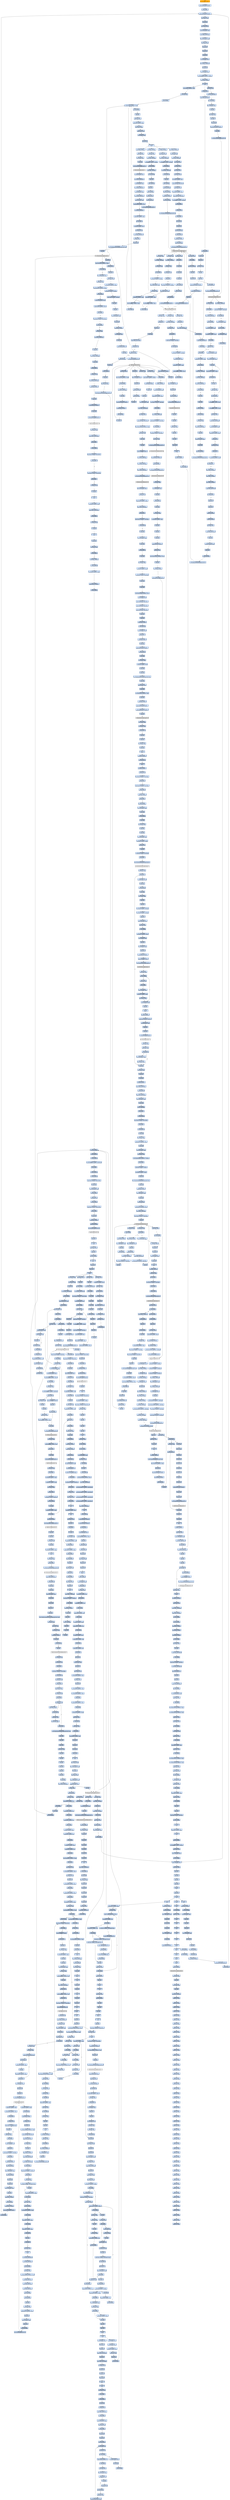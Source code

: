 digraph G {
node[shape=rectangle,style=filled,fillcolor=lightsteelblue,color=lightsteelblue]
bgcolor="transparent"
a0x010089f5pushl_0x60UINT8[label="start\npushl $0x60<UINT8>",color="lightgrey",fillcolor="orange"];
a0x010089f7pushl_0x1001650UINT32[label="0x010089f7\npushl $0x1001650<UINT32>"];
a0x010089fccall_0x01009acc[label="0x010089fc\ncall 0x01009acc"];
a0x01009accpushl_0x100b230UINT32[label="0x01009acc\npushl $0x100b230<UINT32>"];
a0x01009ad1movl_fs_0_eax[label="0x01009ad1\nmovl %fs:0, %eax"];
a0x01009ad7pushl_eax[label="0x01009ad7\npushl %eax"];
a0x01009ad8movl_esp_fs_0[label="0x01009ad8\nmovl %esp, %fs:0"];
a0x01009adfmovl_0x10esp__eax[label="0x01009adf\nmovl 0x10(%esp), %eax"];
a0x01009ae3movl_ebp_0x10esp_[label="0x01009ae3\nmovl %ebp, 0x10(%esp)"];
a0x01009ae7leal_0x10esp__ebp[label="0x01009ae7\nleal 0x10(%esp), %ebp"];
a0x01009aebsubl_eax_esp[label="0x01009aeb\nsubl %eax, %esp"];
a0x01009aedpushl_ebx[label="0x01009aed\npushl %ebx"];
a0x01009aeepushl_esi[label="0x01009aee\npushl %esi"];
a0x01009aefpushl_edi[label="0x01009aef\npushl %edi"];
a0x01009af0movl__8ebp__eax[label="0x01009af0\nmovl -8(%ebp), %eax"];
a0x01009af3movl_esp__24ebp_[label="0x01009af3\nmovl %esp, -24(%ebp)"];
a0x01009af6pushl_eax[label="0x01009af6\npushl %eax"];
a0x01009af7movl__4ebp__eax[label="0x01009af7\nmovl -4(%ebp), %eax"];
a0x01009afamovl_0xffffffffUINT32__4ebp_[label="0x01009afa\nmovl $0xffffffff<UINT32>, -4(%ebp)"];
a0x01009b01movl_eax__8ebp_[label="0x01009b01\nmovl %eax, -8(%ebp)"];
a0x01009b04ret[label="0x01009b04\nret"];
a0x01008a01movl_0x94UINT32_edi[label="0x01008a01\nmovl $0x94<UINT32>, %edi"];
a0x01008a06movl_edi_eax[label="0x01008a06\nmovl %edi, %eax"];
a0x01008a08call_0x01009b20[label="0x01008a08\ncall 0x01009b20"];
a0x01009b20cmpl_0x1000UINT32_eax[label="0x01009b20\ncmpl $0x1000<UINT32>, %eax"];
a0x01009b25jae_0x01009b35[label="0x01009b25\njae 0x01009b35"];
a0x01009b27negl_eax[label="0x01009b27\nnegl %eax"];
a0x01009b29addl_esp_eax[label="0x01009b29\naddl %esp, %eax"];
a0x01009b2baddl_0x4UINT8_eax[label="0x01009b2b\naddl $0x4<UINT8>, %eax"];
a0x01009b2etestl_eax_eax_[label="0x01009b2e\ntestl %eax, (%eax)"];
a0x01009b30xchgl_eax_esp[label="0x01009b30\nxchgl %eax, %esp"];
a0x01009b31movl_eax__eax[label="0x01009b31\nmovl (%eax), %eax"];
a0x01009b33pushl_eax[label="0x01009b33\npushl %eax"];
a0x01009b34ret[label="0x01009b34\nret"];
a0x01008a0dmovl_esp__24ebp_[label="0x01008a0d\nmovl %esp, -24(%ebp)"];
a0x01008a10movl_esp_esi[label="0x01008a10\nmovl %esp, %esi"];
a0x01008a12movl_edi_esi_[label="0x01008a12\nmovl %edi, (%esi)"];
a0x01008a14pushl_esi[label="0x01008a14\npushl %esi"];
a0x01008a15call_GetVersionExA_kernel32_dll[label="0x01008a15\ncall GetVersionExA@kernel32.dll"];
GetVersionExA_kernel32_dll[label="GetVersionExA@kernel32.dll",color="lightgrey",fillcolor="lightgrey"];
a0x01008a1bmovl_0x10esi__ecx[label="0x01008a1b\nmovl 0x10(%esi), %ecx"];
a0x01008a1emovl_ecx_0x0100f7e8[label="0x01008a1e\nmovl %ecx, 0x0100f7e8"];
a0x01008a24movl_0x4esi__eax[label="0x01008a24\nmovl 0x4(%esi), %eax"];
a0x01008a27movl_eax_0x0100f7f4[label="0x01008a27\nmovl %eax, 0x0100f7f4"];
a0x01008a2cmovl_0x8esi__edx[label="0x01008a2c\nmovl 0x8(%esi), %edx"];
a0x01008a2fmovl_edx_0x0100f7f8[label="0x01008a2f\nmovl %edx, 0x0100f7f8"];
a0x01008a35movl_0xcesi__esi[label="0x01008a35\nmovl 0xc(%esi), %esi"];
a0x01008a38andl_0x7fffUINT32_esi[label="0x01008a38\nandl $0x7fff<UINT32>, %esi"];
a0x01008a3emovl_esi_0x0100f7ec[label="0x01008a3e\nmovl %esi, 0x0100f7ec"];
a0x01008a44cmpl_0x2UINT8_ecx[label="0x01008a44\ncmpl $0x2<UINT8>, %ecx"];
a0x01008a47je_0x01008a55[label="0x01008a47\nje 0x01008a55"];
a0x01008a55shll_0x8UINT8_eax[label="0x01008a55\nshll $0x8<UINT8>, %eax"];
a0x01008a58addl_edx_eax[label="0x01008a58\naddl %edx, %eax"];
a0x01008a5amovl_eax_0x0100f7f0[label="0x01008a5a\nmovl %eax, 0x0100f7f0"];
a0x01008a5fxorl_esi_esi[label="0x01008a5f\nxorl %esi, %esi"];
a0x01008a61pushl_esi[label="0x01008a61\npushl %esi"];
a0x01008a62movl_GetModuleHandleA_kernel32_dll_edi[label="0x01008a62\nmovl GetModuleHandleA@kernel32.dll, %edi"];
a0x01008a68call_edi[label="0x01008a68\ncall %edi"];
GetModuleHandleA_kernel32_dll[label="GetModuleHandleA@kernel32.dll",color="lightgrey",fillcolor="lightgrey"];
a0x01008a6acmpw_0x5a4dUINT16_eax_[label="0x01008a6a\ncmpw $0x5a4d<UINT16>, (%eax)"];
a0x01008a6fjne_0x01008a90[label="0x01008a6f\njne 0x01008a90"];
a0x01008a71movl_0x3ceax__ecx[label="0x01008a71\nmovl 0x3c(%eax), %ecx"];
a0x01008a74addl_eax_ecx[label="0x01008a74\naddl %eax, %ecx"];
a0x01008a76cmpl_0x4550UINT32_ecx_[label="0x01008a76\ncmpl $0x4550<UINT32>, (%ecx)"];
a0x01008a7cjne_0x01008a90[label="0x01008a7c\njne 0x01008a90"];
a0x01008a7emovzwl_0x18ecx__eax[label="0x01008a7e\nmovzwl 0x18(%ecx), %eax"];
a0x01008a82cmpl_0x10bUINT32_eax[label="0x01008a82\ncmpl $0x10b<UINT32>, %eax"];
a0x01008a87je_0x01008aa8[label="0x01008a87\nje 0x01008aa8"];
a0x01008aa8cmpl_0xeUINT8_0x74ecx_[label="0x01008aa8\ncmpl $0xe<UINT8>, 0x74(%ecx)"];
a0x01008aacjbe_0x01008a90[label="0x01008aac\njbe 0x01008a90"];
a0x01008aaexorl_eax_eax[label="0x01008aae\nxorl %eax, %eax"];
a0x01008ab0cmpl_esi_0xe8ecx_[label="0x01008ab0\ncmpl %esi, 0xe8(%ecx)"];
a0x01008ab6setne_al[label="0x01008ab6\nsetne %al"];
a0x01008ab9movl_eax__28ebp_[label="0x01008ab9\nmovl %eax, -28(%ebp)"];
a0x01008abcpushl_esi[label="0x01008abc\npushl %esi"];
a0x01008abdcall_0x01009a7b[label="0x01008abd\ncall 0x01009a7b"];
a0x01009a7bxorl_eax_eax[label="0x01009a7b\nxorl %eax, %eax"];
a0x01009a7dcmpl_eax_0x4esp_[label="0x01009a7d\ncmpl %eax, 0x4(%esp)"];
a0x01009a81pushl_0x0UINT8[label="0x01009a81\npushl $0x0<UINT8>"];
a0x01009a83sete_al[label="0x01009a83\nsete %al"];
a0x01009a86pushl_0x1000UINT32[label="0x01009a86\npushl $0x1000<UINT32>"];
a0x01009a8bpushl_eax[label="0x01009a8b\npushl %eax"];
a0x01009a8ccall_HeapCreate_kernel32_dll[label="0x01009a8c\ncall HeapCreate@kernel32.dll"];
HeapCreate_kernel32_dll[label="HeapCreate@kernel32.dll",color="lightgrey",fillcolor="lightgrey"];
a0x01009a92testl_eax_eax[label="0x01009a92\ntestl %eax, %eax"];
a0x01009a94movl_eax_0x01010080[label="0x01009a94\nmovl %eax, 0x01010080"];
a0x01009a99je_0x01009ac5[label="0x01009a99\nje 0x01009ac5"];
a0x01009a9bcall_0x01009a61[label="0x01009a9b\ncall 0x01009a61"];
a0x01009a61cmpl_0x2UINT8_0x0100f7e8[label="0x01009a61\ncmpl $0x2<UINT8>, 0x0100f7e8"];
a0x01009a68jne_0x01009a77[label="0x01009a68\njne 0x01009a77"];
a0x01009a6acmpl_0x5UINT8_0x0100f7f4[label="0x01009a6a\ncmpl $0x5<UINT8>, 0x0100f7f4"];
a0x01009a71jb_0x01009a77[label="0x01009a71\njb 0x01009a77"];
a0x01009a73xorl_eax_eax[label="0x01009a73\nxorl %eax, %eax"];
a0x01009a75incl_eax[label="0x01009a75\nincl %eax"];
a0x01009a76ret[label="0x01009a76\nret"];
a0x01009aa0cmpl_0x3UINT8_eax[label="0x01009aa0\ncmpl $0x3<UINT8>, %eax"];
a0x01009aa3movl_eax_0x01010084[label="0x01009aa3\nmovl %eax, 0x01010084"];
a0x01009aa8jne_0x01009ac8[label="0x01009aa8\njne 0x01009ac8"];
a0x01009ac8xorl_eax_eax[label="0x01009ac8\nxorl %eax, %eax"];
a0x01009acaincl_eax[label="0x01009aca\nincl %eax"];
a0x01009acbret[label="0x01009acb\nret"];
a0x01008ac2popl_ecx[label="0x01008ac2\npopl %ecx"];
a0x01008ac3testl_eax_eax[label="0x01008ac3\ntestl %eax, %eax"];
a0x01008ac5jne_0x01008ae8[label="0x01008ac5\njne 0x01008ae8"];
a0x01008ae8movl_esi__4ebp_[label="0x01008ae8\nmovl %esi, -4(%ebp)"];
a0x01008aebcall_0x010098b6[label="0x01008aeb\ncall 0x010098b6"];
a0x010098b6subl_0x44UINT8_esp[label="0x010098b6\nsubl $0x44<UINT8>, %esp"];
a0x010098b9pushl_0x100UINT32[label="0x010098b9\npushl $0x100<UINT32>"];
a0x010098becall_0x0100a9d2[label="0x010098be\ncall 0x0100a9d2"];
a0x0100a9d2pushl_0x0100f9c8[label="0x0100a9d2\npushl 0x0100f9c8"];
a0x0100a9d8pushl_0x8esp_[label="0x0100a9d8\npushl 0x8(%esp)"];
a0x0100a9dccall_0x0100a9a6[label="0x0100a9dc\ncall 0x0100a9a6"];
a0x0100a9a6cmpl_0xffffffe0UINT8_0x4esp_[label="0x0100a9a6\ncmpl $0xffffffe0<UINT8>, 0x4(%esp)"];
a0x0100a9abja_0x0100a9cf[label="0x0100a9ab\nja 0x0100a9cf"];
a0x0100a9adpushl_0x4esp_[label="0x0100a9ad\npushl 0x4(%esp)"];
a0x0100a9b1call_0x0100a960[label="0x0100a9b1\ncall 0x0100a960"];
a0x0100a960cmpl_0x3UINT8_0x01010084[label="0x0100a960\ncmpl $0x3<UINT8>, 0x01010084"];
a0x0100a967pushl_esi[label="0x0100a967\npushl %esi"];
a0x0100a968movl_0x8esp__esi[label="0x0100a968\nmovl 0x8(%esp), %esi"];
a0x0100a96cjne_0x0100a981[label="0x0100a96c\njne 0x0100a981"];
a0x0100a981testl_esi_esi[label="0x0100a981\ntestl %esi, %esi"];
a0x0100a983jne_0x0100a986[label="0x0100a983\njne 0x0100a986"];
a0x0100a986cmpl_0x1UINT8_0x01010084[label="0x0100a986\ncmpl $0x1<UINT8>, 0x01010084"];
a0x0100a98dje_0x0100a995[label="0x0100a98d\nje 0x0100a995"];
a0x0100a995pushl_esi[label="0x0100a995\npushl %esi"];
a0x0100a996pushl_0x0UINT8[label="0x0100a996\npushl $0x0<UINT8>"];
a0x0100a998pushl_0x01010080[label="0x0100a998\npushl 0x01010080"];
a0x0100a99ecall_HeapAlloc_kernel32_dll[label="0x0100a99e\ncall HeapAlloc@kernel32.dll"];
HeapAlloc_kernel32_dll[label="HeapAlloc@kernel32.dll",color="lightgrey",fillcolor="lightgrey"];
a0x0100a9a4popl_esi[label="0x0100a9a4\npopl %esi"];
a0x0100a9a5ret[label="0x0100a9a5\nret"];
a0x0100a9b6testl_eax_eax[label="0x0100a9b6\ntestl %eax, %eax"];
a0x0100a9b8popl_ecx[label="0x0100a9b8\npopl %ecx"];
a0x0100a9b9jne_0x0100a9d1[label="0x0100a9b9\njne 0x0100a9d1"];
a0x0100a9d1ret[label="0x0100a9d1\nret"];
a0x0100a9e1popl_ecx[label="0x0100a9e1\npopl %ecx"];
a0x0100a9e2popl_ecx[label="0x0100a9e2\npopl %ecx"];
a0x0100a9e3ret[label="0x0100a9e3\nret"];
a0x010098c3testl_eax_eax[label="0x010098c3\ntestl %eax, %eax"];
a0x010098c5popl_ecx[label="0x010098c5\npopl %ecx"];
a0x010098c6jne_0x010098d0[label="0x010098c6\njne 0x010098d0"];
a0x010098d0movl_eax_0x010100a0[label="0x010098d0\nmovl %eax, 0x010100a0"];
a0x010098d5movl_0x20UINT32_0x01010088[label="0x010098d5\nmovl $0x20<UINT32>, 0x01010088"];
a0x010098dfleal_0x100eax__ecx[label="0x010098df\nleal 0x100(%eax), %ecx"];
a0x010098e5jmp_0x01009901[label="0x010098e5\njmp 0x01009901"];
a0x01009901cmpl_ecx_eax[label="0x01009901\ncmpl %ecx, %eax"];
a0x01009903jb_0x010098e7[label="0x01009903\njb 0x010098e7"];
a0x010098e7andb_0x0UINT8_0x4eax_[label="0x010098e7\nandb $0x0<UINT8>, 0x4(%eax)"];
a0x010098eborl_0xffffffffUINT8_eax_[label="0x010098eb\norl $0xffffffff<UINT8>, (%eax)"];
a0x010098eemovb_0xaUINT8_0x5eax_[label="0x010098ee\nmovb $0xa<UINT8>, 0x5(%eax)"];
a0x010098f2movl_0x010100a0_ecx[label="0x010098f2\nmovl 0x010100a0, %ecx"];
a0x010098f8addl_0x8UINT8_eax[label="0x010098f8\naddl $0x8<UINT8>, %eax"];
a0x010098fbaddl_0x100UINT32_ecx[label="0x010098fb\naddl $0x100<UINT32>, %ecx"];
a0x01009905pushl_ebx[label="0x01009905\npushl %ebx"];
a0x01009906pushl_esi[label="0x01009906\npushl %esi"];
a0x01009907pushl_edi[label="0x01009907\npushl %edi"];
a0x01009908leal_0xcesp__eax[label="0x01009908\nleal 0xc(%esp), %eax"];
a0x0100990cpushl_eax[label="0x0100990c\npushl %eax"];
a0x0100990dcall_GetStartupInfoA_kernel32_dll[label="0x0100990d\ncall GetStartupInfoA@kernel32.dll"];
GetStartupInfoA_kernel32_dll[label="GetStartupInfoA@kernel32.dll",color="lightgrey",fillcolor="lightgrey"];
a0x01009913cmpw_0x0UINT8_0x3eesp_[label="0x01009913\ncmpw $0x0<UINT8>, 0x3e(%esp)"];
a0x01009919je_0x010099e6[label="0x01009919\nje 0x010099e6"];
a0x010099e6xorl_ebx_ebx[label="0x010099e6\nxorl %ebx, %ebx"];
a0x010099e8movl_0x010100a0_eax[label="0x010099e8\nmovl 0x010100a0, %eax"];
a0x010099edleal_eaxebx8__esi[label="0x010099ed\nleal (%eax,%ebx,8), %esi"];
a0x010099f0cmpl_0xffffffffUINT8_esi_[label="0x010099f0\ncmpl $0xffffffff<UINT8>, (%esi)"];
a0x010099f3jne_0x01009a42[label="0x010099f3\njne 0x01009a42"];
a0x010099f5testl_ebx_ebx[label="0x010099f5\ntestl %ebx, %ebx"];
a0x010099f7movb_0xffffff81UINT8_0x4esi_[label="0x010099f7\nmovb $0xffffff81<UINT8>, 0x4(%esi)"];
a0x010099fbjne_0x01009a02[label="0x010099fb\njne 0x01009a02"];
a0x010099fdpushl_0xfffffff6UINT8[label="0x010099fd\npushl $0xfffffff6<UINT8>"];
a0x010099ffpopl_eax[label="0x010099ff\npopl %eax"];
a0x01009a00jmp_0x01009a0c[label="0x01009a00\njmp 0x01009a0c"];
a0x01009a0cpushl_eax[label="0x01009a0c\npushl %eax"];
a0x01009a0dcall_GetStdHandle_kernel32_dll[label="0x01009a0d\ncall GetStdHandle@kernel32.dll"];
GetStdHandle_kernel32_dll[label="GetStdHandle@kernel32.dll",color="lightgrey",fillcolor="lightgrey"];
a0x01009a13movl_eax_edi[label="0x01009a13\nmovl %eax, %edi"];
a0x01009a15cmpl_0xffffffffUINT8_edi[label="0x01009a15\ncmpl $0xffffffff<UINT8>, %edi"];
a0x01009a18je_0x01009a31[label="0x01009a18\nje 0x01009a31"];
a0x01009a1apushl_edi[label="0x01009a1a\npushl %edi"];
a0x01009a1bcall_GetFileType_kernel32_dll[label="0x01009a1b\ncall GetFileType@kernel32.dll"];
GetFileType_kernel32_dll[label="GetFileType@kernel32.dll",color="lightgrey",fillcolor="lightgrey"];
a0x01009a21testl_eax_eax[label="0x01009a21\ntestl %eax, %eax"];
a0x01009a23je_0x01009a31[label="0x01009a23\nje 0x01009a31"];
a0x01009a25andl_0xffUINT32_eax[label="0x01009a25\nandl $0xff<UINT32>, %eax"];
a0x01009a2acmpl_0x2UINT8_eax[label="0x01009a2a\ncmpl $0x2<UINT8>, %eax"];
a0x01009a2dmovl_edi_esi_[label="0x01009a2d\nmovl %edi, (%esi)"];
a0x01009a2fjne_0x01009a37[label="0x01009a2f\njne 0x01009a37"];
a0x01009a31orb_0x40UINT8_0x4esi_[label="0x01009a31\norb $0x40<UINT8>, 0x4(%esi)"];
a0x01009a35jmp_0x01009a46[label="0x01009a35\njmp 0x01009a46"];
a0x01009a46incl_ebx[label="0x01009a46\nincl %ebx"];
a0x01009a47cmpl_0x3UINT8_ebx[label="0x01009a47\ncmpl $0x3<UINT8>, %ebx"];
a0x01009a4ajl_0x010099e8[label="0x01009a4a\njl 0x010099e8"];
a0x01009a02movl_ebx_eax[label="0x01009a02\nmovl %ebx, %eax"];
a0x01009a04decl_eax[label="0x01009a04\ndecl %eax"];
a0x01009a05negl_eax[label="0x01009a05\nnegl %eax"];
a0x01009a07sbbl_eax_eax[label="0x01009a07\nsbbl %eax, %eax"];
a0x01009a09addl_0xfffffff5UINT8_eax[label="0x01009a09\naddl $0xfffffff5<UINT8>, %eax"];
a0x01009a4cpushl_0x01010088[label="0x01009a4c\npushl 0x01010088"];
a0x01009a52call_SetHandleCount_kernel32_dll[label="0x01009a52\ncall SetHandleCount@kernel32.dll"];
LockResource_kernel32_dll[label="LockResource@kernel32.dll",color="lightgrey",fillcolor="lightgrey"];
a0x01009a58popl_edi[label="0x01009a58\npopl %edi"];
a0x01009a59popl_esi[label="0x01009a59\npopl %esi"];
a0x01009a5axorl_eax_eax[label="0x01009a5a\nxorl %eax, %eax"];
a0x01009a5cpopl_ebx[label="0x01009a5c\npopl %ebx"];
a0x01009a5daddl_0x44UINT8_esp[label="0x01009a5d\naddl $0x44<UINT8>, %esp"];
a0x01009a60ret[label="0x01009a60\nret"];
a0x01008af0testl_eax_eax[label="0x01008af0\ntestl %eax, %eax"];
a0x01008af2jnl_0x01008afc[label="0x01008af2\njnl 0x01008afc"];
a0x01008afccall_GetCommandLineA_kernel32_dll[label="0x01008afc\ncall GetCommandLineA@kernel32.dll"];
GetCommandLineA_kernel32_dll[label="GetCommandLineA@kernel32.dll",color="lightgrey",fillcolor="lightgrey"];
a0x01008b02movl_eax_0x010101b0[label="0x01008b02\nmovl %eax, 0x010101b0"];
a0x01008b07call_0x01009790[label="0x01008b07\ncall 0x01009790"];
a0x01009790pushl_ecx[label="0x01009790\npushl %ecx"];
a0x01009791pushl_ecx[label="0x01009791\npushl %ecx"];
a0x01009792movl_0x0100f940_eax[label="0x01009792\nmovl 0x0100f940, %eax"];
a0x01009797pushl_ebx[label="0x01009797\npushl %ebx"];
a0x01009798pushl_ebp[label="0x01009798\npushl %ebp"];
a0x01009799pushl_esi[label="0x01009799\npushl %esi"];
a0x0100979apushl_edi[label="0x0100979a\npushl %edi"];
a0x0100979bmovl_GetEnvironmentStringsW_kernel32_dll_edi[label="0x0100979b\nmovl GetEnvironmentStringsW@kernel32.dll, %edi"];
a0x010097a1xorl_ebx_ebx[label="0x010097a1\nxorl %ebx, %ebx"];
a0x010097a3xorl_esi_esi[label="0x010097a3\nxorl %esi, %esi"];
a0x010097a5cmpl_ebx_eax[label="0x010097a5\ncmpl %ebx, %eax"];
a0x010097a7pushl_0x2UINT8[label="0x010097a7\npushl $0x2<UINT8>"];
a0x010097a9popl_ebp[label="0x010097a9\npopl %ebp"];
a0x010097aajne_0x010097d9[label="0x010097aa\njne 0x010097d9"];
a0x010097accall_edi[label="0x010097ac\ncall %edi"];
GetEnvironmentStringsW_kernel32_dll[label="GetEnvironmentStringsW@kernel32.dll",color="lightgrey",fillcolor="lightgrey"];
a0x010097aemovl_eax_esi[label="0x010097ae\nmovl %eax, %esi"];
a0x010097b0cmpl_ebx_esi[label="0x010097b0\ncmpl %ebx, %esi"];
a0x010097b2je_0x010097c0[label="0x010097b2\nje 0x010097c0"];
a0x010097b4movl_0x1UINT32_0x0100f940[label="0x010097b4\nmovl $0x1<UINT32>, 0x0100f940"];
a0x010097bejmp_0x010097de[label="0x010097be\njmp 0x010097de"];
a0x010097decmpl_ebx_esi[label="0x010097de\ncmpl %ebx, %esi"];
a0x010097e0jne_0x010097ea[label="0x010097e0\njne 0x010097ea"];
a0x010097eacmpw_bx_esi_[label="0x010097ea\ncmpw %bx, (%esi)"];
a0x010097edmovl_esi_eax[label="0x010097ed\nmovl %esi, %eax"];
a0x010097efje_0x010097ff[label="0x010097ef\nje 0x010097ff"];
a0x010097f1addl_ebp_eax[label="0x010097f1\naddl %ebp, %eax"];
a0x010097f3cmpw_bx_eax_[label="0x010097f3\ncmpw %bx, (%eax)"];
a0x010097f6jne_0x010097f1[label="0x010097f6\njne 0x010097f1"];
a0x010097f8addl_ebp_eax[label="0x010097f8\naddl %ebp, %eax"];
a0x010097facmpw_bx_eax_[label="0x010097fa\ncmpw %bx, (%eax)"];
a0x010097fdjne_0x010097f1[label="0x010097fd\njne 0x010097f1"];
a0x010097ffmovl_WideCharToMultiByte_kernel32_dll_edi[label="0x010097ff\nmovl WideCharToMultiByte@kernel32.dll, %edi"];
a0x01009805pushl_ebx[label="0x01009805\npushl %ebx"];
a0x01009806pushl_ebx[label="0x01009806\npushl %ebx"];
a0x01009807pushl_ebx[label="0x01009807\npushl %ebx"];
a0x01009808subl_esi_eax[label="0x01009808\nsubl %esi, %eax"];
a0x0100980apushl_ebx[label="0x0100980a\npushl %ebx"];
a0x0100980bsarl_eax[label="0x0100980b\nsarl %eax"];
a0x0100980dincl_eax[label="0x0100980d\nincl %eax"];
a0x0100980epushl_eax[label="0x0100980e\npushl %eax"];
a0x0100980fpushl_esi[label="0x0100980f\npushl %esi"];
a0x01009810pushl_ebx[label="0x01009810\npushl %ebx"];
a0x01009811pushl_ebx[label="0x01009811\npushl %ebx"];
a0x01009812movl_eax_0x34esp_[label="0x01009812\nmovl %eax, 0x34(%esp)"];
a0x01009816call_edi[label="0x01009816\ncall %edi"];
WideCharToMultiByte_kernel32_dll[label="WideCharToMultiByte@kernel32.dll",color="lightgrey",fillcolor="lightgrey"];
a0x01009818movl_eax_ebp[label="0x01009818\nmovl %eax, %ebp"];
a0x0100981acmpl_ebx_ebp[label="0x0100981a\ncmpl %ebx, %ebp"];
a0x0100981cje_0x01009850[label="0x0100981c\nje 0x01009850"];
a0x0100981epushl_ebp[label="0x0100981e\npushl %ebp"];
a0x0100981fcall_0x0100a9d2[label="0x0100981f\ncall 0x0100a9d2"];
a0x01009824cmpl_ebx_eax[label="0x01009824\ncmpl %ebx, %eax"];
a0x01009826popl_ecx[label="0x01009826\npopl %ecx"];
a0x01009827movl_eax_0x10esp_[label="0x01009827\nmovl %eax, 0x10(%esp)"];
a0x0100982bje_0x01009850[label="0x0100982b\nje 0x01009850"];
a0x0100982dpushl_ebx[label="0x0100982d\npushl %ebx"];
a0x0100982epushl_ebx[label="0x0100982e\npushl %ebx"];
a0x0100982fpushl_ebp[label="0x0100982f\npushl %ebp"];
a0x01009830pushl_eax[label="0x01009830\npushl %eax"];
a0x01009831pushl_0x24esp_[label="0x01009831\npushl 0x24(%esp)"];
a0x01009835pushl_esi[label="0x01009835\npushl %esi"];
a0x01009836pushl_ebx[label="0x01009836\npushl %ebx"];
a0x01009837pushl_ebx[label="0x01009837\npushl %ebx"];
a0x01009838call_edi[label="0x01009838\ncall %edi"];
a0x0100983atestl_eax_eax[label="0x0100983a\ntestl %eax, %eax"];
a0x0100983cjne_0x0100984c[label="0x0100983c\njne 0x0100984c"];
a0x0100984cmovl_0x10esp__ebx[label="0x0100984c\nmovl 0x10(%esp), %ebx"];
a0x01009850pushl_esi[label="0x01009850\npushl %esi"];
a0x01009851call_FreeEnvironmentStringsW_kernel32_dll[label="0x01009851\ncall FreeEnvironmentStringsW@kernel32.dll"];
FreeEnvironmentStringsW_kernel32_dll[label="FreeEnvironmentStringsW@kernel32.dll",color="lightgrey",fillcolor="lightgrey"];
a0x01009857jmp_0x010098ad[label="0x01009857\njmp 0x010098ad"];
a0x010098admovl_ebx_eax[label="0x010098ad\nmovl %ebx, %eax"];
a0x010098afpopl_edi[label="0x010098af\npopl %edi"];
a0x010098b0popl_esi[label="0x010098b0\npopl %esi"];
a0x010098b1popl_ebp[label="0x010098b1\npopl %ebp"];
a0x010098b2popl_ebx[label="0x010098b2\npopl %ebx"];
a0x010098b3popl_ecx[label="0x010098b3\npopl %ecx"];
a0x010098b4popl_ecx[label="0x010098b4\npopl %ecx"];
a0x010098b5ret[label="0x010098b5\nret"];
a0x01008b0cmovl_eax_0x0100f7c8[label="0x01008b0c\nmovl %eax, 0x0100f7c8"];
a0x01008b11call_0x010096ee[label="0x01008b11\ncall 0x010096ee"];
a0x010096eepushl_ebp[label="0x010096ee\npushl %ebp"];
a0x010096efmovl_esp_ebp[label="0x010096ef\nmovl %esp, %ebp"];
a0x010096f1pushl_ecx[label="0x010096f1\npushl %ecx"];
a0x010096f2pushl_ecx[label="0x010096f2\npushl %ecx"];
a0x010096f3pushl_ebx[label="0x010096f3\npushl %ebx"];
a0x010096f4pushl_esi[label="0x010096f4\npushl %esi"];
a0x010096f5pushl_edi[label="0x010096f5\npushl %edi"];
a0x010096f6xorl_edi_edi[label="0x010096f6\nxorl %edi, %edi"];
a0x010096f8cmpl_edi_0x010101ac[label="0x010096f8\ncmpl %edi, 0x010101ac"];
a0x010096fejne_0x01009705[label="0x010096fe\njne 0x01009705"];
a0x01009700call_0x0100a90a[label="0x01009700\ncall 0x0100a90a"];
a0x0100a90acmpl_0x0UINT8_0x010101ac[label="0x0100a90a\ncmpl $0x0<UINT8>, 0x010101ac"];
a0x0100a911jne_0x0100a925[label="0x0100a911\njne 0x0100a925"];
a0x0100a913pushl_0xfffffffdUINT8[label="0x0100a913\npushl $0xfffffffd<UINT8>"];
a0x0100a915call_0x0100a734[label="0x0100a915\ncall 0x0100a734"];
a0x0100a734pushl_ebp[label="0x0100a734\npushl %ebp"];
a0x0100a735movl_esp_ebp[label="0x0100a735\nmovl %esp, %ebp"];
a0x0100a737subl_0x18UINT8_esp[label="0x0100a737\nsubl $0x18<UINT8>, %esp"];
a0x0100a73apushl_ebx[label="0x0100a73a\npushl %ebx"];
a0x0100a73bpushl_esi[label="0x0100a73b\npushl %esi"];
a0x0100a73cmovl_0x8ebp__esi[label="0x0100a73c\nmovl 0x8(%ebp), %esi"];
a0x0100a73fxorl_ebx_ebx[label="0x0100a73f\nxorl %ebx, %ebx"];
a0x0100a741cmpl_0xfffffffeUINT8_esi[label="0x0100a741\ncmpl $0xfffffffe<UINT8>, %esi"];
a0x0100a744pushl_edi[label="0x0100a744\npushl %edi"];
a0x0100a745movl_ebx_0x0100f98c[label="0x0100a745\nmovl %ebx, 0x0100f98c"];
a0x0100a74bjne_0x0100a75f[label="0x0100a74b\njne 0x0100a75f"];
a0x0100a75fcmpl_0xfffffffdUINT8_esi[label="0x0100a75f\ncmpl $0xfffffffd<UINT8>, %esi"];
a0x0100a762jne_0x0100a776[label="0x0100a762\njne 0x0100a776"];
a0x0100a764movl_0x1UINT32_0x0100f98c[label="0x0100a764\nmovl $0x1<UINT32>, 0x0100f98c"];
a0x0100a76ecall_GetACP_kernel32_dll[label="0x0100a76e\ncall GetACP@kernel32.dll"];
GetACP_kernel32_dll[label="GetACP@kernel32.dll",color="lightgrey",fillcolor="lightgrey"];
a0x0100a774jmp_0x0100a78a[label="0x0100a774\njmp 0x0100a78a"];
a0x0100a78amovl_eax_0x8ebp_[label="0x0100a78a\nmovl %eax, 0x8(%ebp)"];
a0x0100a78dmovl_eax_esi[label="0x0100a78d\nmovl %eax, %esi"];
a0x0100a78fcmpl_0x0100ff64_esi[label="0x0100a78f\ncmpl 0x0100ff64, %esi"];
a0x0100a795je_0x0100a8fe[label="0x0100a795\nje 0x0100a8fe"];
a0x0100a79bcmpl_ebx_esi[label="0x0100a79b\ncmpl %ebx, %esi"];
a0x0100a79dje_0x0100a8f4[label="0x0100a79d\nje 0x0100a8f4"];
a0x0100a7a3xorl_edx_edx[label="0x0100a7a3\nxorl %edx, %edx"];
a0x0100a7a5xorl_eax_eax[label="0x0100a7a5\nxorl %eax, %eax"];
a0x0100a7a7cmpl_esi_0x100f1a8eax_[label="0x0100a7a7\ncmpl %esi, 0x100f1a8(%eax)"];
a0x0100a7adje_0x0100a816[label="0x0100a7ad\nje 0x0100a816"];
a0x0100a7afaddl_0x30UINT8_eax[label="0x0100a7af\naddl $0x30<UINT8>, %eax"];
a0x0100a7b2incl_edx[label="0x0100a7b2\nincl %edx"];
a0x0100a7b3cmpl_0xf0UINT32_eax[label="0x0100a7b3\ncmpl $0xf0<UINT32>, %eax"];
a0x0100a7b8jb_0x0100a7a7[label="0x0100a7b8\njb 0x0100a7a7"];
a0x0100a7baleal__24ebp__eax[label="0x0100a7ba\nleal -24(%ebp), %eax"];
a0x0100a7bdpushl_eax[label="0x0100a7bd\npushl %eax"];
a0x0100a7bepushl_esi[label="0x0100a7be\npushl %esi"];
a0x0100a7bfcall_GetCPInfo_kernel32_dll[label="0x0100a7bf\ncall GetCPInfo@kernel32.dll"];
GetCPInfo_kernel32_dll[label="GetCPInfo@kernel32.dll",color="lightgrey",fillcolor="lightgrey"];
a0x0100a7c5cmpl_0x1UINT8_eax[label="0x0100a7c5\ncmpl $0x1<UINT8>, %eax"];
a0x0100a7c8jne_0x0100a8ec[label="0x0100a7c8\njne 0x0100a8ec"];
a0x0100a7cepushl_0x40UINT8[label="0x0100a7ce\npushl $0x40<UINT8>"];
a0x0100a7d0xorl_eax_eax[label="0x0100a7d0\nxorl %eax, %eax"];
a0x0100a7d2popl_ecx[label="0x0100a7d2\npopl %ecx"];
a0x0100a7d3movl_0x100fe60UINT32_edi[label="0x0100a7d3\nmovl $0x100fe60<UINT32>, %edi"];
a0x0100a7d8repz_stosl_eax_es_edi_[label="0x0100a7d8\nrepz stosl %eax, %es:(%edi)"];
a0x0100a7dastosb_al_es_edi_[label="0x0100a7da\nstosb %al, %es:(%edi)"];
a0x0100a7dbxorl_edi_edi[label="0x0100a7db\nxorl %edi, %edi"];
a0x0100a7ddincl_edi[label="0x0100a7dd\nincl %edi"];
a0x0100a7decmpl_edi__24ebp_[label="0x0100a7de\ncmpl %edi, -24(%ebp)"];
a0x0100a7e1movl_esi_0x0100ff64[label="0x0100a7e1\nmovl %esi, 0x0100ff64"];
a0x0100a7e7movl_ebx_0x0100fe48[label="0x0100a7e7\nmovl %ebx, 0x0100fe48"];
a0x0100a7edjbe_0x0100a8da[label="0x0100a7ed\njbe 0x0100a8da"];
a0x0100a7f3cmpb_0x0UINT8__18ebp_[label="0x0100a7f3\ncmpb $0x0<UINT8>, -18(%ebp)"];
a0x0100a7f7je_0x0100a8b5[label="0x0100a7f7\nje 0x0100a8b5"];
a0x0100a8b5movl_edi_eax[label="0x0100a8b5\nmovl %edi, %eax"];
a0x0100a8b7orb_0x8UINT8_0x100fe61eax_[label="0x0100a8b7\norb $0x8<UINT8>, 0x100fe61(%eax)"];
a0x0100a8beincl_eax[label="0x0100a8be\nincl %eax"];
a0x0100a8bfcmpl_0xffUINT32_eax[label="0x0100a8bf\ncmpl $0xff<UINT32>, %eax"];
a0x0100a8c4jb_0x0100a8b7[label="0x0100a8c4\njb 0x0100a8b7"];
a0x0100a8c6movl_esi_eax[label="0x0100a8c6\nmovl %esi, %eax"];
a0x0100a8c8call_0x0100a560[label="0x0100a8c8\ncall 0x0100a560"];
a0x0100a560subl_0x3a4UINT32_eax[label="0x0100a560\nsubl $0x3a4<UINT32>, %eax"];
a0x0100a565je_0x0100a589[label="0x0100a565\nje 0x0100a589"];
a0x0100a567subl_0x4UINT8_eax[label="0x0100a567\nsubl $0x4<UINT8>, %eax"];
a0x0100a56aje_0x0100a583[label="0x0100a56a\nje 0x0100a583"];
a0x0100a56csubl_0xdUINT8_eax[label="0x0100a56c\nsubl $0xd<UINT8>, %eax"];
a0x0100a56fje_0x0100a57d[label="0x0100a56f\nje 0x0100a57d"];
a0x0100a571decl_eax[label="0x0100a571\ndecl %eax"];
a0x0100a572je_0x0100a577[label="0x0100a572\nje 0x0100a577"];
a0x0100a574xorl_eax_eax[label="0x0100a574\nxorl %eax, %eax"];
a0x0100a576ret[label="0x0100a576\nret"];
a0x0100a8cdmovl_eax_0x0100fe48[label="0x0100a8cd\nmovl %eax, 0x0100fe48"];
a0x0100a8d2movl_edi_0x0100fe4c[label="0x0100a8d2\nmovl %edi, 0x0100fe4c"];
a0x0100a8d8jmp_0x0100a8e0[label="0x0100a8d8\njmp 0x0100a8e0"];
a0x0100a8e0xorl_eax_eax[label="0x0100a8e0\nxorl %eax, %eax"];
a0x0100a8e2movl_0x100ff70UINT32_edi[label="0x0100a8e2\nmovl $0x100ff70<UINT32>, %edi"];
a0x0100a8e7stosl_eax_es_edi_[label="0x0100a8e7\nstosl %eax, %es:(%edi)"];
a0x0100a8e8stosl_eax_es_edi_[label="0x0100a8e8\nstosl %eax, %es:(%edi)"];
a0x0100a8e9stosl_eax_es_edi_[label="0x0100a8e9\nstosl %eax, %es:(%edi)"];
a0x0100a8eajmp_0x0100a8f9[label="0x0100a8ea\njmp 0x0100a8f9"];
a0x0100a8f9call_0x0100a5b8[label="0x0100a8f9\ncall 0x0100a5b8"];
a0x0100a5b8pushl_ebp[label="0x0100a5b8\npushl %ebp"];
a0x0100a5b9movl_esp_ebp[label="0x0100a5b9\nmovl %esp, %ebp"];
a0x0100a5bbsubl_0x514UINT32_esp[label="0x0100a5bb\nsubl $0x514<UINT32>, %esp"];
a0x0100a5c1pushl_esi[label="0x0100a5c1\npushl %esi"];
a0x0100a5c2leal__20ebp__eax[label="0x0100a5c2\nleal -20(%ebp), %eax"];
a0x0100a5c5pushl_eax[label="0x0100a5c5\npushl %eax"];
a0x0100a5c6pushl_0x0100ff64[label="0x0100a5c6\npushl 0x0100ff64"];
a0x0100a5cccall_GetCPInfo_kernel32_dll[label="0x0100a5cc\ncall GetCPInfo@kernel32.dll"];
a0x0100a5d2cmpl_0x1UINT8_eax[label="0x0100a5d2\ncmpl $0x1<UINT8>, %eax"];
a0x0100a5d5movl_0x100UINT32_esi[label="0x0100a5d5\nmovl $0x100<UINT32>, %esi"];
a0x0100a5dajne_0x0100a6ed[label="0x0100a5da\njne 0x0100a6ed"];
a0x0100a5e0xorl_eax_eax[label="0x0100a5e0\nxorl %eax, %eax"];
a0x0100a5e2movb_al__276ebpeax_[label="0x0100a5e2\nmovb %al, -276(%ebp,%eax)"];
a0x0100a5e9incl_eax[label="0x0100a5e9\nincl %eax"];
a0x0100a5eacmpl_esi_eax[label="0x0100a5ea\ncmpl %esi, %eax"];
a0x0100a5ecjb_0x0100a5e2[label="0x0100a5ec\njb 0x0100a5e2"];
a0x0100a5eemovb__14ebp__al[label="0x0100a5ee\nmovb -14(%ebp), %al"];
a0x0100a5f1testb_al_al[label="0x0100a5f1\ntestb %al, %al"];
a0x0100a5f3movb_0x20UINT8__276ebp_[label="0x0100a5f3\nmovb $0x20<UINT8>, -276(%ebp)"];
a0x0100a5faje_0x0100a632[label="0x0100a5fa\nje 0x0100a632"];
a0x0100a632pushl_0x0UINT8[label="0x0100a632\npushl $0x0<UINT8>"];
a0x0100a634pushl_0x0100fe48[label="0x0100a634\npushl 0x0100fe48"];
a0x0100a63aleal__1300ebp__eax[label="0x0100a63a\nleal -1300(%ebp), %eax"];
a0x0100a640pushl_0x0100ff64[label="0x0100a640\npushl 0x0100ff64"];
a0x0100a646pushl_eax[label="0x0100a646\npushl %eax"];
a0x0100a647pushl_esi[label="0x0100a647\npushl %esi"];
a0x0100a648leal__276ebp__eax[label="0x0100a648\nleal -276(%ebp), %eax"];
a0x0100a64epushl_eax[label="0x0100a64e\npushl %eax"];
a0x0100a64fpushl_0x1UINT8[label="0x0100a64f\npushl $0x1<UINT8>"];
a0x0100a651call_0x01009d64[label="0x0100a651\ncall 0x01009d64"];
a0x01009d64pushl_0x1cUINT8[label="0x01009d64\npushl $0x1c<UINT8>"];
a0x01009d66pushl_0x1001df0UINT32[label="0x01009d66\npushl $0x1001df0<UINT32>"];
a0x01009d6bcall_0x01009acc[label="0x01009d6b\ncall 0x01009acc"];
a0x01009d70xorl_esi_esi[label="0x01009d70\nxorl %esi, %esi"];
a0x01009d72cmpl_esi_0x0100f944[label="0x01009d72\ncmpl %esi, 0x0100f944"];
a0x01009d78jne_0x01009daf[label="0x01009d78\njne 0x01009daf"];
a0x01009d7aleal__28ebp__eax[label="0x01009d7a\nleal -28(%ebp), %eax"];
a0x01009d7dpushl_eax[label="0x01009d7d\npushl %eax"];
a0x01009d7exorl_edi_edi[label="0x01009d7e\nxorl %edi, %edi"];
a0x01009d80incl_edi[label="0x01009d80\nincl %edi"];
a0x01009d81pushl_edi[label="0x01009d81\npushl %edi"];
a0x01009d82pushl_0x1001decUINT32[label="0x01009d82\npushl $0x1001dec<UINT32>"];
a0x01009d87pushl_edi[label="0x01009d87\npushl %edi"];
a0x01009d88call_GetStringTypeW_kernel32_dll[label="0x01009d88\ncall GetStringTypeW@kernel32.dll"];
GetStringTypeW_kernel32_dll[label="GetStringTypeW@kernel32.dll",color="lightgrey",fillcolor="lightgrey"];
a0x01009d8etestl_eax_eax[label="0x01009d8e\ntestl %eax, %eax"];
a0x01009d90je_0x01009d9a[label="0x01009d90\nje 0x01009d9a"];
a0x01009d92movl_edi_0x0100f944[label="0x01009d92\nmovl %edi, 0x0100f944"];
a0x01009d98jmp_0x01009daf[label="0x01009d98\njmp 0x01009daf"];
a0x01009dafmovl_0x0100f944_eax[label="0x01009daf\nmovl 0x0100f944, %eax"];
a0x01009db4cmpl_0x2UINT8_eax[label="0x01009db4\ncmpl $0x2<UINT8>, %eax"];
a0x01009db7je_0x01009eaf[label="0x01009db7\nje 0x01009eaf"];
a0x01009dbdcmpl_esi_eax[label="0x01009dbd\ncmpl %esi, %eax"];
a0x01009dbfje_0x01009eaf[label="0x01009dbf\nje 0x01009eaf"];
a0x01009dc5cmpl_0x1UINT8_eax[label="0x01009dc5\ncmpl $0x1<UINT8>, %eax"];
a0x01009dc8jne_0x01009ed5[label="0x01009dc8\njne 0x01009ed5"];
a0x01009dcemovl_esi__32ebp_[label="0x01009dce\nmovl %esi, -32(%ebp)"];
a0x01009dd1movl_esi__36ebp_[label="0x01009dd1\nmovl %esi, -36(%ebp)"];
a0x01009dd4cmpl_esi_0x18ebp_[label="0x01009dd4\ncmpl %esi, 0x18(%ebp)"];
a0x01009dd7jne_0x01009de1[label="0x01009dd7\njne 0x01009de1"];
a0x01009de1pushl_esi[label="0x01009de1\npushl %esi"];
a0x01009de2pushl_esi[label="0x01009de2\npushl %esi"];
a0x01009de3pushl_0x10ebp_[label="0x01009de3\npushl 0x10(%ebp)"];
a0x01009de6pushl_0xcebp_[label="0x01009de6\npushl 0xc(%ebp)"];
a0x01009de9xorl_eax_eax[label="0x01009de9\nxorl %eax, %eax"];
a0x01009debcmpl_esi_0x20ebp_[label="0x01009deb\ncmpl %esi, 0x20(%ebp)"];
a0x01009deesetne_al[label="0x01009dee\nsetne %al"];
a0x01009df1leal_0x1eax8__eax[label="0x01009df1\nleal 0x1(,%eax,8), %eax"];
a0x01009df8pushl_eax[label="0x01009df8\npushl %eax"];
a0x01009df9pushl_0x18ebp_[label="0x01009df9\npushl 0x18(%ebp)"];
a0x01009dfccall_MultiByteToWideChar_kernel32_dll[label="0x01009dfc\ncall MultiByteToWideChar@kernel32.dll"];
MultiByteToWideChar_kernel32_dll[label="MultiByteToWideChar@kernel32.dll",color="lightgrey",fillcolor="lightgrey"];
a0x01009e02movl_eax_ebx[label="0x01009e02\nmovl %eax, %ebx"];
a0x01009e04movl_ebx__40ebp_[label="0x01009e04\nmovl %ebx, -40(%ebp)"];
a0x01009e07testl_ebx_ebx[label="0x01009e07\ntestl %ebx, %ebx"];
a0x01009e09je_0x01009ed5[label="0x01009e09\nje 0x01009ed5"];
a0x01009e0fandl_0x0UINT8__4ebp_[label="0x01009e0f\nandl $0x0<UINT8>, -4(%ebp)"];
a0x01009e13leal_ebxebx__edi[label="0x01009e13\nleal (%ebx,%ebx), %edi"];
a0x01009e16movl_edi_eax[label="0x01009e16\nmovl %edi, %eax"];
a0x01009e18addl_0x3UINT8_eax[label="0x01009e18\naddl $0x3<UINT8>, %eax"];
a0x01009e1bandl_0xfffffffcUINT8_eax[label="0x01009e1b\nandl $0xfffffffc<UINT8>, %eax"];
a0x01009e1ecall_0x01009b20[label="0x01009e1e\ncall 0x01009b20"];
a0x01009e23movl_esp__24ebp_[label="0x01009e23\nmovl %esp, -24(%ebp)"];
a0x01009e26movl_esp_esi[label="0x01009e26\nmovl %esp, %esi"];
a0x01009e28movl_esi__44ebp_[label="0x01009e28\nmovl %esi, -44(%ebp)"];
a0x01009e2bmovl_edi_ecx[label="0x01009e2b\nmovl %edi, %ecx"];
a0x01009e2dxorl_eax_eax[label="0x01009e2d\nxorl %eax, %eax"];
a0x01009e2fmovl_esi_edi[label="0x01009e2f\nmovl %esi, %edi"];
a0x01009e31movl_ecx_edx[label="0x01009e31\nmovl %ecx, %edx"];
a0x01009e33shrl_0x2UINT8_ecx[label="0x01009e33\nshrl $0x2<UINT8>, %ecx"];
a0x01009e36repz_stosl_eax_es_edi_[label="0x01009e36\nrepz stosl %eax, %es:(%edi)"];
a0x01009e38movl_edx_ecx[label="0x01009e38\nmovl %edx, %ecx"];
a0x01009e3aandl_0x3UINT8_ecx[label="0x01009e3a\nandl $0x3<UINT8>, %ecx"];
a0x01009e3drepz_stosb_al_es_edi_[label="0x01009e3d\nrepz stosb %al, %es:(%edi)"];
a0x01009e3forl_0xffffffffUINT8__4ebp_[label="0x01009e3f\norl $0xffffffff<UINT8>, -4(%ebp)"];
a0x01009e43jmp_0x01009e5a[label="0x01009e43\njmp 0x01009e5a"];
a0x01009e5atestl_esi_esi[label="0x01009e5a\ntestl %esi, %esi"];
a0x01009e5cjne_0x01009e75[label="0x01009e5c\njne 0x01009e75"];
a0x01009e75pushl_ebx[label="0x01009e75\npushl %ebx"];
a0x01009e76pushl_esi[label="0x01009e76\npushl %esi"];
a0x01009e77pushl_0x10ebp_[label="0x01009e77\npushl 0x10(%ebp)"];
a0x01009e7apushl_0xcebp_[label="0x01009e7a\npushl 0xc(%ebp)"];
a0x01009e7dpushl_0x1UINT8[label="0x01009e7d\npushl $0x1<UINT8>"];
a0x01009e7fpushl_0x18ebp_[label="0x01009e7f\npushl 0x18(%ebp)"];
a0x01009e82call_MultiByteToWideChar_kernel32_dll[label="0x01009e82\ncall MultiByteToWideChar@kernel32.dll"];
a0x01009e88testl_eax_eax[label="0x01009e88\ntestl %eax, %eax"];
a0x01009e8aje_0x01009e9d[label="0x01009e8a\nje 0x01009e9d"];
a0x01009e8cpushl_0x14ebp_[label="0x01009e8c\npushl 0x14(%ebp)"];
a0x01009e8fpushl_eax[label="0x01009e8f\npushl %eax"];
a0x01009e90pushl_esi[label="0x01009e90\npushl %esi"];
a0x01009e91pushl_0x8ebp_[label="0x01009e91\npushl 0x8(%ebp)"];
a0x01009e94call_GetStringTypeW_kernel32_dll[label="0x01009e94\ncall GetStringTypeW@kernel32.dll"];
a0x01009e9amovl_eax__32ebp_[label="0x01009e9a\nmovl %eax, -32(%ebp)"];
a0x01009e9dcmpl_0x0UINT8__36ebp_[label="0x01009e9d\ncmpl $0x0<UINT8>, -36(%ebp)"];
a0x01009ea1je_0x01009eaa[label="0x01009ea1\nje 0x01009eaa"];
a0x01009eaamovl__32ebp__eax[label="0x01009eaa\nmovl -32(%ebp), %eax"];
a0x01009eadjmp_0x01009f1d[label="0x01009ead\njmp 0x01009f1d"];
a0x01009f1dleal__56ebp__esp[label="0x01009f1d\nleal -56(%ebp), %esp"];
a0x01009f20call_0x01009b05[label="0x01009f20\ncall 0x01009b05"];
a0x01009b05movl__16ebp__ecx[label="0x01009b05\nmovl -16(%ebp), %ecx"];
a0x01009b08movl_ecx_fs_0[label="0x01009b08\nmovl %ecx, %fs:0"];
a0x01009b0fpopl_ecx[label="0x01009b0f\npopl %ecx"];
a0x01009b10popl_edi[label="0x01009b10\npopl %edi"];
a0x01009b11popl_esi[label="0x01009b11\npopl %esi"];
a0x01009b12popl_ebx[label="0x01009b12\npopl %ebx"];
a0x01009b13leave_[label="0x01009b13\nleave "];
a0x01009b14pushl_ecx[label="0x01009b14\npushl %ecx"];
a0x01009b15ret[label="0x01009b15\nret"];
a0x01009f25ret[label="0x01009f25\nret"];
a0x0100a656pushl_0x0UINT8[label="0x0100a656\npushl $0x0<UINT8>"];
a0x0100a658pushl_0x0100ff64[label="0x0100a658\npushl 0x0100ff64"];
a0x0100a65eleal__532ebp__eax[label="0x0100a65e\nleal -532(%ebp), %eax"];
a0x0100a664pushl_esi[label="0x0100a664\npushl %esi"];
a0x0100a665pushl_eax[label="0x0100a665\npushl %eax"];
a0x0100a666pushl_esi[label="0x0100a666\npushl %esi"];
a0x0100a667leal__276ebp__eax[label="0x0100a667\nleal -276(%ebp), %eax"];
a0x0100a66dpushl_eax[label="0x0100a66d\npushl %eax"];
a0x0100a66epushl_esi[label="0x0100a66e\npushl %esi"];
a0x0100a66fpushl_0x0100fe48[label="0x0100a66f\npushl 0x0100fe48"];
a0x0100a675call_0x0100c4f9[label="0x0100a675\ncall 0x0100c4f9"];
a0x0100c4f9pushl_0x34UINT8[label="0x0100c4f9\npushl $0x34<UINT8>"];
a0x0100c4fbpushl_0x1001ea8UINT32[label="0x0100c4fb\npushl $0x1001ea8<UINT32>"];
a0x0100c500call_0x01009acc[label="0x0100c500\ncall 0x01009acc"];
a0x0100c505xorl_edi_edi[label="0x0100c505\nxorl %edi, %edi"];
a0x0100c507cmpl_edi_0x0100f9c0[label="0x0100c507\ncmpl %edi, 0x0100f9c0"];
a0x0100c50djne_0x0100c547[label="0x0100c50d\njne 0x0100c547"];
a0x0100c50fpushl_edi[label="0x0100c50f\npushl %edi"];
a0x0100c510pushl_edi[label="0x0100c510\npushl %edi"];
a0x0100c511xorl_esi_esi[label="0x0100c511\nxorl %esi, %esi"];
a0x0100c513incl_esi[label="0x0100c513\nincl %esi"];
a0x0100c514pushl_esi[label="0x0100c514\npushl %esi"];
a0x0100c515pushl_0x1001decUINT32[label="0x0100c515\npushl $0x1001dec<UINT32>"];
a0x0100c51apushl_0x100UINT32[label="0x0100c51a\npushl $0x100<UINT32>"];
a0x0100c51fpushl_edi[label="0x0100c51f\npushl %edi"];
a0x0100c520call_LCMapStringW_kernel32_dll[label="0x0100c520\ncall LCMapStringW@kernel32.dll"];
LCMapStringW_kernel32_dll[label="LCMapStringW@kernel32.dll",color="lightgrey",fillcolor="lightgrey"];
a0x0100c526testl_eax_eax[label="0x0100c526\ntestl %eax, %eax"];
a0x0100c528je_0x0100c532[label="0x0100c528\nje 0x0100c532"];
a0x0100c52amovl_esi_0x0100f9c0[label="0x0100c52a\nmovl %esi, 0x0100f9c0"];
a0x0100c530jmp_0x0100c547[label="0x0100c530\njmp 0x0100c547"];
a0x0100c547cmpl_edi_0x14ebp_[label="0x0100c547\ncmpl %edi, 0x14(%ebp)"];
a0x0100c54ajle_0x0100c568[label="0x0100c54a\njle 0x0100c568"];
a0x0100c54cmovl_0x14ebp__ecx[label="0x0100c54c\nmovl 0x14(%ebp), %ecx"];
a0x0100c54fmovl_0x10ebp__eax[label="0x0100c54f\nmovl 0x10(%ebp), %eax"];
a0x0100c552decl_ecx[label="0x0100c552\ndecl %ecx"];
a0x0100c553cmpb_0x0UINT8_eax_[label="0x0100c553\ncmpb $0x0<UINT8>, (%eax)"];
a0x0100c556je_0x0100c560[label="0x0100c556\nje 0x0100c560"];
a0x0100c558incl_eax[label="0x0100c558\nincl %eax"];
a0x0100c559cmpl_edi_ecx[label="0x0100c559\ncmpl %edi, %ecx"];
a0x0100c55bjne_0x0100c552[label="0x0100c55b\njne 0x0100c552"];
a0x0100c55dorl_0xffffffffUINT8_ecx[label="0x0100c55d\norl $0xffffffff<UINT8>, %ecx"];
a0x0100c560orl_0xffffffffUINT8_eax[label="0x0100c560\norl $0xffffffff<UINT8>, %eax"];
a0x0100c563subl_ecx_eax[label="0x0100c563\nsubl %ecx, %eax"];
a0x0100c565addl_eax_0x14ebp_[label="0x0100c565\naddl %eax, 0x14(%ebp)"];
a0x0100c568movl_0x0100f9c0_eax[label="0x0100c568\nmovl 0x0100f9c0, %eax"];
a0x0100c56dcmpl_0x2UINT8_eax[label="0x0100c56d\ncmpl $0x2<UINT8>, %eax"];
a0x0100c570je_0x0100c754[label="0x0100c570\nje 0x0100c754"];
a0x0100c576cmpl_edi_eax[label="0x0100c576\ncmpl %edi, %eax"];
a0x0100c578je_0x0100c754[label="0x0100c578\nje 0x0100c754"];
a0x0100c57ecmpl_0x1UINT8_eax[label="0x0100c57e\ncmpl $0x1<UINT8>, %eax"];
a0x0100c581jne_0x0100c787[label="0x0100c581\njne 0x0100c787"];
a0x0100c587movl_edi__28ebp_[label="0x0100c587\nmovl %edi, -28(%ebp)"];
a0x0100c58amovl_edi__32ebp_[label="0x0100c58a\nmovl %edi, -32(%ebp)"];
a0x0100c58dmovl_edi__36ebp_[label="0x0100c58d\nmovl %edi, -36(%ebp)"];
a0x0100c590cmpl_edi_0x20ebp_[label="0x0100c590\ncmpl %edi, 0x20(%ebp)"];
a0x0100c593jne_0x0100c59d[label="0x0100c593\njne 0x0100c59d"];
a0x0100c59dpushl_edi[label="0x0100c59d\npushl %edi"];
a0x0100c59epushl_edi[label="0x0100c59e\npushl %edi"];
a0x0100c59fpushl_0x14ebp_[label="0x0100c59f\npushl 0x14(%ebp)"];
a0x0100c5a2pushl_0x10ebp_[label="0x0100c5a2\npushl 0x10(%ebp)"];
a0x0100c5a5xorl_eax_eax[label="0x0100c5a5\nxorl %eax, %eax"];
a0x0100c5a7cmpl_edi_0x24ebp_[label="0x0100c5a7\ncmpl %edi, 0x24(%ebp)"];
a0x0100c5aasetne_al[label="0x0100c5aa\nsetne %al"];
a0x0100c5adleal_0x1eax8__eax[label="0x0100c5ad\nleal 0x1(,%eax,8), %eax"];
a0x0100c5b4pushl_eax[label="0x0100c5b4\npushl %eax"];
a0x0100c5b5pushl_0x20ebp_[label="0x0100c5b5\npushl 0x20(%ebp)"];
a0x0100c5b8call_MultiByteToWideChar_kernel32_dll[label="0x0100c5b8\ncall MultiByteToWideChar@kernel32.dll"];
a0x0100c5bemovl_eax_esi[label="0x0100c5be\nmovl %eax, %esi"];
a0x0100c5c0movl_esi__40ebp_[label="0x0100c5c0\nmovl %esi, -40(%ebp)"];
a0x0100c5c3xorl_ebx_ebx[label="0x0100c5c3\nxorl %ebx, %ebx"];
a0x0100c5c5cmpl_ebx_esi[label="0x0100c5c5\ncmpl %ebx, %esi"];
a0x0100c5c7je_0x0100c787[label="0x0100c5c7\nje 0x0100c787"];
a0x0100c5cdmovl_0x1UINT32__4ebp_[label="0x0100c5cd\nmovl $0x1<UINT32>, -4(%ebp)"];
a0x0100c5d4leal_esiesi__eax[label="0x0100c5d4\nleal (%esi,%esi), %eax"];
a0x0100c5d7addl_0x3UINT8_eax[label="0x0100c5d7\naddl $0x3<UINT8>, %eax"];
a0x0100c5daandl_0xfffffffcUINT8_eax[label="0x0100c5da\nandl $0xfffffffc<UINT8>, %eax"];
a0x0100c5ddcall_0x01009b20[label="0x0100c5dd\ncall 0x01009b20"];
a0x0100c5e2movl_esp__24ebp_[label="0x0100c5e2\nmovl %esp, -24(%ebp)"];
a0x0100c5e5movl_esp_eax[label="0x0100c5e5\nmovl %esp, %eax"];
a0x0100c5e7movl_eax__44ebp_[label="0x0100c5e7\nmovl %eax, -44(%ebp)"];
a0x0100c5eaorl_0xffffffffUINT8__4ebp_[label="0x0100c5ea\norl $0xffffffff<UINT8>, -4(%ebp)"];
a0x0100c5eejmp_0x0100c60c[label="0x0100c5ee\njmp 0x0100c60c"];
a0x0100c60ccmpl_ebx__44ebp_[label="0x0100c60c\ncmpl %ebx, -44(%ebp)"];
a0x0100c60fjne_0x0100c62d[label="0x0100c60f\njne 0x0100c62d"];
a0x0100c62dpushl_esi[label="0x0100c62d\npushl %esi"];
a0x0100c62epushl__44ebp_[label="0x0100c62e\npushl -44(%ebp)"];
a0x0100c631pushl_0x14ebp_[label="0x0100c631\npushl 0x14(%ebp)"];
a0x0100c634pushl_0x10ebp_[label="0x0100c634\npushl 0x10(%ebp)"];
a0x0100c637pushl_0x1UINT8[label="0x0100c637\npushl $0x1<UINT8>"];
a0x0100c639pushl_0x20ebp_[label="0x0100c639\npushl 0x20(%ebp)"];
a0x0100c63ccall_MultiByteToWideChar_kernel32_dll[label="0x0100c63c\ncall MultiByteToWideChar@kernel32.dll"];
a0x0100c642testl_eax_eax[label="0x0100c642\ntestl %eax, %eax"];
a0x0100c644je_0x0100c731[label="0x0100c644\nje 0x0100c731"];
a0x0100c64apushl_ebx[label="0x0100c64a\npushl %ebx"];
a0x0100c64bpushl_ebx[label="0x0100c64b\npushl %ebx"];
a0x0100c64cpushl_esi[label="0x0100c64c\npushl %esi"];
a0x0100c64dpushl__44ebp_[label="0x0100c64d\npushl -44(%ebp)"];
a0x0100c650pushl_0xcebp_[label="0x0100c650\npushl 0xc(%ebp)"];
a0x0100c653pushl_0x8ebp_[label="0x0100c653\npushl 0x8(%ebp)"];
a0x0100c656call_LCMapStringW_kernel32_dll[label="0x0100c656\ncall LCMapStringW@kernel32.dll"];
a0x0100c65cmovl_eax_edi[label="0x0100c65c\nmovl %eax, %edi"];
a0x0100c65emovl_edi__28ebp_[label="0x0100c65e\nmovl %edi, -28(%ebp)"];
a0x0100c661cmpl_ebx_edi[label="0x0100c661\ncmpl %ebx, %edi"];
a0x0100c663je_0x0100c731[label="0x0100c663\nje 0x0100c731"];
a0x0100c669testb_0x4UINT8_0xdebp_[label="0x0100c669\ntestb $0x4<UINT8>, 0xd(%ebp)"];
a0x0100c66dje_0x0100c69c[label="0x0100c66d\nje 0x0100c69c"];
a0x0100c69cmovl_0x2UINT32__4ebp_[label="0x0100c69c\nmovl $0x2<UINT32>, -4(%ebp)"];
a0x0100c6a3leal_ediedi__eax[label="0x0100c6a3\nleal (%edi,%edi), %eax"];
a0x0100c6a6addl_0x3UINT8_eax[label="0x0100c6a6\naddl $0x3<UINT8>, %eax"];
a0x0100c6a9andl_0xfffffffcUINT8_eax[label="0x0100c6a9\nandl $0xfffffffc<UINT8>, %eax"];
a0x0100c6accall_0x01009b20[label="0x0100c6ac\ncall 0x01009b20"];
a0x0100c6b1movl_esp__24ebp_[label="0x0100c6b1\nmovl %esp, -24(%ebp)"];
a0x0100c6b4movl_esp_eax[label="0x0100c6b4\nmovl %esp, %eax"];
a0x0100c6b6movl_eax__48ebp_[label="0x0100c6b6\nmovl %eax, -48(%ebp)"];
a0x0100c6b9orl_0xffffffffUINT8__4ebp_[label="0x0100c6b9\norl $0xffffffff<UINT8>, -4(%ebp)"];
a0x0100c6bdjmp_0x0100c6db[label="0x0100c6bd\njmp 0x0100c6db"];
a0x0100c6dbcmpl_ebx__48ebp_[label="0x0100c6db\ncmpl %ebx, -48(%ebp)"];
a0x0100c6dejne_0x0100c6f8[label="0x0100c6de\njne 0x0100c6f8"];
a0x0100c6f8pushl_edi[label="0x0100c6f8\npushl %edi"];
a0x0100c6f9pushl__48ebp_[label="0x0100c6f9\npushl -48(%ebp)"];
a0x0100c6fcpushl_esi[label="0x0100c6fc\npushl %esi"];
a0x0100c6fdpushl__44ebp_[label="0x0100c6fd\npushl -44(%ebp)"];
a0x0100c700pushl_0xcebp_[label="0x0100c700\npushl 0xc(%ebp)"];
a0x0100c703pushl_0x8ebp_[label="0x0100c703\npushl 0x8(%ebp)"];
a0x0100c706call_LCMapStringW_kernel32_dll[label="0x0100c706\ncall LCMapStringW@kernel32.dll"];
a0x0100c70ctestl_eax_eax[label="0x0100c70c\ntestl %eax, %eax"];
a0x0100c70eje_0x0100c731[label="0x0100c70e\nje 0x0100c731"];
a0x0100c710pushl_ebx[label="0x0100c710\npushl %ebx"];
a0x0100c711pushl_ebx[label="0x0100c711\npushl %ebx"];
a0x0100c712cmpl_ebx_0x1cebp_[label="0x0100c712\ncmpl %ebx, 0x1c(%ebp)"];
a0x0100c715jne_0x0100c71b[label="0x0100c715\njne 0x0100c71b"];
a0x0100c71bpushl_0x1cebp_[label="0x0100c71b\npushl 0x1c(%ebp)"];
a0x0100c71epushl_0x18ebp_[label="0x0100c71e\npushl 0x18(%ebp)"];
a0x0100c721pushl_edi[label="0x0100c721\npushl %edi"];
a0x0100c722pushl__48ebp_[label="0x0100c722\npushl -48(%ebp)"];
a0x0100c725pushl_ebx[label="0x0100c725\npushl %ebx"];
a0x0100c726pushl_0x20ebp_[label="0x0100c726\npushl 0x20(%ebp)"];
a0x0100c729call_WideCharToMultiByte_kernel32_dll[label="0x0100c729\ncall WideCharToMultiByte@kernel32.dll"];
a0x0100c72fmovl_eax_edi[label="0x0100c72f\nmovl %eax, %edi"];
a0x0100c731cmpl_ebx__36ebp_[label="0x0100c731\ncmpl %ebx, -36(%ebp)"];
a0x0100c734je_0x0100c73f[label="0x0100c734\nje 0x0100c73f"];
a0x0100c73fcmpl_ebx__32ebp_[label="0x0100c73f\ncmpl %ebx, -32(%ebp)"];
a0x0100c742je_0x0100c74d[label="0x0100c742\nje 0x0100c74d"];
a0x0100c74dmovl_edi_eax[label="0x0100c74d\nmovl %edi, %eax"];
a0x0100c74fjmp_0x0100c8bc[label="0x0100c74f\njmp 0x0100c8bc"];
a0x0100c8bcleal__80ebp__esp[label="0x0100c8bc\nleal -80(%ebp), %esp"];
a0x0100c8bfcall_0x01009b05[label="0x0100c8bf\ncall 0x01009b05"];
a0x0100c8c4ret[label="0x0100c8c4\nret"];
a0x0100a67apushl_0x0UINT8[label="0x0100a67a\npushl $0x0<UINT8>"];
a0x0100a67cpushl_0x0100ff64[label="0x0100a67c\npushl 0x0100ff64"];
a0x0100a682leal__788ebp__eax[label="0x0100a682\nleal -788(%ebp), %eax"];
a0x0100a688pushl_esi[label="0x0100a688\npushl %esi"];
a0x0100a689pushl_eax[label="0x0100a689\npushl %eax"];
a0x0100a68apushl_esi[label="0x0100a68a\npushl %esi"];
a0x0100a68bleal__276ebp__eax[label="0x0100a68b\nleal -276(%ebp), %eax"];
a0x0100a691pushl_eax[label="0x0100a691\npushl %eax"];
a0x0100a692pushl_0x200UINT32[label="0x0100a692\npushl $0x200<UINT32>"];
a0x0100a697pushl_0x0100fe48[label="0x0100a697\npushl 0x0100fe48"];
a0x0100a69dcall_0x0100c4f9[label="0x0100a69d\ncall 0x0100c4f9"];
a0x0100a6a2addl_0x5cUINT8_esp[label="0x0100a6a2\naddl $0x5c<UINT8>, %esp"];
a0x0100a6a5xorl_eax_eax[label="0x0100a6a5\nxorl %eax, %eax"];
a0x0100a6a7movw__1300ebpeax2__cx[label="0x0100a6a7\nmovw -1300(%ebp,%eax,2), %cx"];
a0x0100a6aftestb_0x1UINT8_cl[label="0x0100a6af\ntestb $0x1<UINT8>, %cl"];
a0x0100a6b2je_0x0100a6ca[label="0x0100a6b2\nje 0x0100a6ca"];
a0x0100a6catestb_0x2UINT8_cl[label="0x0100a6ca\ntestb $0x2<UINT8>, %cl"];
a0x0100a6cdje_0x0100a6df[label="0x0100a6cd\nje 0x0100a6df"];
a0x0100a6dfandb_0x0UINT8_0x100ff80eax_[label="0x0100a6df\nandb $0x0<UINT8>, 0x100ff80(%eax)"];
a0x0100a6e6incl_eax[label="0x0100a6e6\nincl %eax"];
a0x0100a6e7cmpl_esi_eax[label="0x0100a6e7\ncmpl %esi, %eax"];
a0x0100a6e9jb_0x0100a6a7[label="0x0100a6e9\njb 0x0100a6a7"];
a0x0100a6b4orb_0x10UINT8_0x100fe61eax_[label="0x0100a6b4\norb $0x10<UINT8>, 0x100fe61(%eax)"];
a0x0100a6bbmovb__532ebpeax__cl[label="0x0100a6bb\nmovb -532(%ebp,%eax), %cl"];
a0x0100a6c2movb_cl_0x100ff80eax_[label="0x0100a6c2\nmovb %cl, 0x100ff80(%eax)"];
a0x0100a6c8jmp_0x0100a6e6[label="0x0100a6c8\njmp 0x0100a6e6"];
a0x0100a6cforb_0x20UINT8_0x100fe61eax_[label="0x0100a6cf\norb $0x20<UINT8>, 0x100fe61(%eax)"];
a0x0100a6d6movb__788ebpeax__cl[label="0x0100a6d6\nmovb -788(%ebp,%eax), %cl"];
a0x0100a6ddjmp_0x0100a6c2[label="0x0100a6dd\njmp 0x0100a6c2"];
a0x0100a6ebjmp_0x0100a731[label="0x0100a6eb\njmp 0x0100a731"];
a0x0100a731popl_esi[label="0x0100a731\npopl %esi"];
a0x0100a732leave_[label="0x0100a732\nleave "];
a0x0100a733ret[label="0x0100a733\nret"];
a0x0100a8fexorl_eax_eax[label="0x0100a8fe\nxorl %eax, %eax"];
a0x0100a900jmp_0x0100a905[label="0x0100a900\njmp 0x0100a905"];
a0x0100a905popl_edi[label="0x0100a905\npopl %edi"];
a0x0100a906popl_esi[label="0x0100a906\npopl %esi"];
a0x0100a907popl_ebx[label="0x0100a907\npopl %ebx"];
a0x0100a908leave_[label="0x0100a908\nleave "];
a0x0100a909ret[label="0x0100a909\nret"];
a0x0100a91apopl_ecx[label="0x0100a91a\npopl %ecx"];
a0x0100a91bmovl_0x1UINT32_0x010101ac[label="0x0100a91b\nmovl $0x1<UINT32>, 0x010101ac"];
a0x0100a925xorl_eax_eax[label="0x0100a925\nxorl %eax, %eax"];
a0x0100a927ret[label="0x0100a927\nret"];
a0x01009705andb_0x0UINT8_0x0100f93c[label="0x01009705\nandb $0x0<UINT8>, 0x0100f93c"];
a0x0100970cpushl_0x104UINT32[label="0x0100970c\npushl $0x104<UINT32>"];
a0x01009711movl_0x100f838UINT32_esi[label="0x01009711\nmovl $0x100f838<UINT32>, %esi"];
a0x01009716pushl_esi[label="0x01009716\npushl %esi"];
a0x01009717pushl_edi[label="0x01009717\npushl %edi"];
a0x01009718call_GetModuleFileNameA_kernel32_dll[label="0x01009718\ncall GetModuleFileNameA@kernel32.dll"];
GetModuleFileNameA_kernel32_dll[label="GetModuleFileNameA@kernel32.dll",color="lightgrey",fillcolor="lightgrey"];
a0x0100971emovl_0x010101b0_eax[label="0x0100971e\nmovl 0x010101b0, %eax"];
a0x01009723cmpl_edi_eax[label="0x01009723\ncmpl %edi, %eax"];
a0x01009725movl_esi_0x0100f818[label="0x01009725\nmovl %esi, 0x0100f818"];
a0x0100972bje_0x01009734[label="0x0100972b\nje 0x01009734"];
a0x0100972dcmpb_0x0UINT8_eax_[label="0x0100972d\ncmpb $0x0<UINT8>, (%eax)"];
a0x01009730movl_eax_ebx[label="0x01009730\nmovl %eax, %ebx"];
a0x01009732jne_0x01009736[label="0x01009732\njne 0x01009736"];
a0x01009736leal__4ebp__eax[label="0x01009736\nleal -4(%ebp), %eax"];
a0x01009739pushl_eax[label="0x01009739\npushl %eax"];
a0x0100973apushl_edi[label="0x0100973a\npushl %edi"];
a0x0100973bleal__8ebp__esi[label="0x0100973b\nleal -8(%ebp), %esi"];
a0x0100973exorl_ecx_ecx[label="0x0100973e\nxorl %ecx, %ecx"];
a0x01009740movl_ebx_eax[label="0x01009740\nmovl %ebx, %eax"];
a0x01009742call_0x01009582[label="0x01009742\ncall 0x01009582"];
a0x01009582pushl_ebp[label="0x01009582\npushl %ebp"];
a0x01009583movl_esp_ebp[label="0x01009583\nmovl %esp, %ebp"];
a0x01009585pushl_ecx[label="0x01009585\npushl %ecx"];
a0x01009586pushl_ebx[label="0x01009586\npushl %ebx"];
a0x01009587movl_0xcebp__ebx[label="0x01009587\nmovl 0xc(%ebp), %ebx"];
a0x0100958axorl_edx_edx[label="0x0100958a\nxorl %edx, %edx"];
a0x0100958ccmpl_edx_0x8ebp_[label="0x0100958c\ncmpl %edx, 0x8(%ebp)"];
a0x0100958fpushl_edi[label="0x0100958f\npushl %edi"];
a0x01009590movl_edx_esi_[label="0x01009590\nmovl %edx, (%esi)"];
a0x01009592movl_ecx_edi[label="0x01009592\nmovl %ecx, %edi"];
a0x01009594movl_0x1UINT32_ebx_[label="0x01009594\nmovl $0x1<UINT32>, (%ebx)"];
a0x0100959aje_0x010095a5[label="0x0100959a\nje 0x010095a5"];
a0x010095a5cmpb_0x22UINT8_eax_[label="0x010095a5\ncmpb $0x22<UINT8>, (%eax)"];
a0x010095a8jne_0x010095b8[label="0x010095a8\njne 0x010095b8"];
a0x010095aaxorl_ecx_ecx[label="0x010095aa\nxorl %ecx, %ecx"];
a0x010095actestl_edx_edx[label="0x010095ac\ntestl %edx, %edx"];
a0x010095aesete_cl[label="0x010095ae\nsete %cl"];
a0x010095b1incl_eax[label="0x010095b1\nincl %eax"];
a0x010095b2movl_ecx_edx[label="0x010095b2\nmovl %ecx, %edx"];
a0x010095b4movb_0x22UINT8_cl[label="0x010095b4\nmovb $0x22<UINT8>, %cl"];
a0x010095b6jmp_0x010095e5[label="0x010095b6\njmp 0x010095e5"];
a0x010095e5testl_edx_edx[label="0x010095e5\ntestl %edx, %edx"];
a0x010095e7jne_0x010095a5[label="0x010095e7\njne 0x010095a5"];
a0x010095b8incl_esi_[label="0x010095b8\nincl (%esi)"];
a0x010095batestl_edi_edi[label="0x010095ba\ntestl %edi, %edi"];
a0x010095bcje_0x010095c3[label="0x010095bc\nje 0x010095c3"];
a0x010095c3movb_eax__cl[label="0x010095c3\nmovb (%eax), %cl"];
a0x010095c5movzbl_cl_ebx[label="0x010095c5\nmovzbl %cl, %ebx"];
a0x010095c8incl_eax[label="0x010095c8\nincl %eax"];
a0x010095c9testb_0x4UINT8_0x100fe61ebx_[label="0x010095c9\ntestb $0x4<UINT8>, 0x100fe61(%ebx)"];
a0x010095d0je_0x010095de[label="0x010095d0\nje 0x010095de"];
a0x010095detestb_cl_cl[label="0x010095de\ntestb %cl, %cl"];
a0x010095e0movl_0xcebp__ebx[label="0x010095e0\nmovl 0xc(%ebp), %ebx"];
a0x010095e3je_0x01009617[label="0x010095e3\nje 0x01009617"];
a0x010095e9cmpb_0x20UINT8_cl[label="0x010095e9\ncmpb $0x20<UINT8>, %cl"];
a0x010095ecje_0x010095f3[label="0x010095ec\nje 0x010095f3"];
a0x010095eecmpb_0x9UINT8_cl[label="0x010095ee\ncmpb $0x9<UINT8>, %cl"];
a0x010095f1jne_0x010095a5[label="0x010095f1\njne 0x010095a5"];
a0x01009617decl_eax[label="0x01009617\ndecl %eax"];
a0x01009618jmp_0x010095fb[label="0x01009618\njmp 0x010095fb"];
a0x010095fbandl_0x0UINT8__4ebp_[label="0x010095fb\nandl $0x0<UINT8>, -4(%ebp)"];
a0x010095ffcmpb_0x0UINT8_eax_[label="0x010095ff\ncmpb $0x0<UINT8>, (%eax)"];
a0x01009602je_0x010096de[label="0x01009602\nje 0x010096de"];
a0x010096demovl_0x8ebp__eax[label="0x010096de\nmovl 0x8(%ebp), %eax"];
a0x010096e1testl_eax_eax[label="0x010096e1\ntestl %eax, %eax"];
a0x010096e3je_0x010096e8[label="0x010096e3\nje 0x010096e8"];
a0x010096e8incl_ebx_[label="0x010096e8\nincl (%ebx)"];
a0x010096eapopl_edi[label="0x010096ea\npopl %edi"];
a0x010096ebpopl_ebx[label="0x010096eb\npopl %ebx"];
a0x010096ecleave_[label="0x010096ec\nleave "];
a0x010096edret[label="0x010096ed\nret"];
a0x01009747movl__4ebp__esi[label="0x01009747\nmovl -4(%ebp), %esi"];
a0x0100974amovl__8ebp__eax[label="0x0100974a\nmovl -8(%ebp), %eax"];
a0x0100974dshll_0x2UINT8_esi[label="0x0100974d\nshll $0x2<UINT8>, %esi"];
a0x01009750addl_esi_eax[label="0x01009750\naddl %esi, %eax"];
a0x01009752pushl_eax[label="0x01009752\npushl %eax"];
a0x01009753call_0x0100a9d2[label="0x01009753\ncall 0x0100a9d2"];
a0x01009758movl_eax_edi[label="0x01009758\nmovl %eax, %edi"];
a0x0100975aaddl_0xcUINT8_esp[label="0x0100975a\naddl $0xc<UINT8>, %esp"];
a0x0100975dtestl_edi_edi[label="0x0100975d\ntestl %edi, %edi"];
a0x0100975fjne_0x01009766[label="0x0100975f\njne 0x01009766"];
a0x01009766leal__4ebp__eax[label="0x01009766\nleal -4(%ebp), %eax"];
a0x01009769pushl_eax[label="0x01009769\npushl %eax"];
a0x0100976aleal_esiedi__ecx[label="0x0100976a\nleal (%esi,%edi), %ecx"];
a0x0100976dpushl_edi[label="0x0100976d\npushl %edi"];
a0x0100976eleal__8ebp__esi[label="0x0100976e\nleal -8(%ebp), %esi"];
a0x01009771movl_ebx_eax[label="0x01009771\nmovl %ebx, %eax"];
a0x01009773call_0x01009582[label="0x01009773\ncall 0x01009582"];
a0x0100959cmovl_0x8ebp__ecx[label="0x0100959c\nmovl 0x8(%ebp), %ecx"];
a0x0100959faddl_0x4UINT8_0x8ebp_[label="0x0100959f\naddl $0x4<UINT8>, 0x8(%ebp)"];
a0x010095a3movl_edi_ecx_[label="0x010095a3\nmovl %edi, (%ecx)"];
a0x010095bemovb_eax__cl[label="0x010095be\nmovb (%eax), %cl"];
a0x010095c0movb_cl_edi_[label="0x010095c0\nmovb %cl, (%edi)"];
a0x010095c2incl_edi[label="0x010095c2\nincl %edi"];
a0x010096e5andl_0x0UINT8_eax_[label="0x010096e5\nandl $0x0<UINT8>, (%eax)"];
a0x01009778movl__4ebp__eax[label="0x01009778\nmovl -4(%ebp), %eax"];
a0x0100977bdecl_eax[label="0x0100977b\ndecl %eax"];
a0x0100977cpopl_ecx[label="0x0100977c\npopl %ecx"];
a0x0100977dmovl_eax_0x0100f7fc[label="0x0100977d\nmovl %eax, 0x0100f7fc"];
a0x01009782popl_ecx[label="0x01009782\npopl %ecx"];
a0x01009783movl_edi_0x0100f800[label="0x01009783\nmovl %edi, 0x0100f800"];
a0x01009789xorl_eax_eax[label="0x01009789\nxorl %eax, %eax"];
a0x0100978bpopl_edi[label="0x0100978b\npopl %edi"];
a0x0100978cpopl_esi[label="0x0100978c\npopl %esi"];
a0x0100978dpopl_ebx[label="0x0100978d\npopl %ebx"];
a0x0100978eleave_[label="0x0100978e\nleave "];
a0x0100978fret[label="0x0100978f\nret"];
a0x01008b16testl_eax_eax[label="0x01008b16\ntestl %eax, %eax"];
a0x01008b18jnl_0x01008b22[label="0x01008b18\njnl 0x01008b22"];
a0x01008b22call_0x010094a2[label="0x01008b22\ncall 0x010094a2"];
a0x010094a2pushl_edi[label="0x010094a2\npushl %edi"];
a0x010094a3xorl_edi_edi[label="0x010094a3\nxorl %edi, %edi"];
a0x010094a5cmpl_edi_0x010101ac[label="0x010094a5\ncmpl %edi, 0x010101ac"];
a0x010094abjne_0x010094b2[label="0x010094ab\njne 0x010094b2"];
a0x010094b2movl_0x0100f7c8_eax[label="0x010094b2\nmovl 0x0100f7c8, %eax"];
a0x010094b7cmpl_edi_eax[label="0x010094b7\ncmpl %edi, %eax"];
a0x010094b9jne_0x010094c0[label="0x010094b9\njne 0x010094c0"];
a0x010094c0pushl_ebx[label="0x010094c0\npushl %ebx"];
a0x010094c1pushl_esi[label="0x010094c1\npushl %esi"];
a0x010094c2jmp_0x010094dc[label="0x010094c2\njmp 0x010094dc"];
a0x010094dcmovb_eax__cl[label="0x010094dc\nmovb (%eax), %cl"];
a0x010094detestb_cl_cl[label="0x010094de\ntestb %cl, %cl"];
a0x010094e0jne_0x010094c4[label="0x010094e0\njne 0x010094c4"];
a0x010094c4cmpb_0x3dUINT8_cl[label="0x010094c4\ncmpb $0x3d<UINT8>, %cl"];
a0x010094c7je_0x010094ca[label="0x010094c7\nje 0x010094ca"];
a0x010094camovl_eax_ecx[label="0x010094ca\nmovl %eax, %ecx"];
a0x010094ccleal_0x1ecx__esi[label="0x010094cc\nleal 0x1(%ecx), %esi"];
a0x010094cfmovb_ecx__dl[label="0x010094cf\nmovb (%ecx), %dl"];
a0x010094d1incl_ecx[label="0x010094d1\nincl %ecx"];
a0x010094d2testb_dl_dl[label="0x010094d2\ntestb %dl, %dl"];
a0x010094d4jne_0x010094cf[label="0x010094d4\njne 0x010094cf"];
a0x010094d6subl_esi_ecx[label="0x010094d6\nsubl %esi, %ecx"];
a0x010094d8leal_0x1eaxecx__eax[label="0x010094d8\nleal 0x1(%eax,%ecx), %eax"];
a0x010094e2leal_0x4edi4__eax[label="0x010094e2\nleal 0x4(,%edi,4), %eax"];
a0x010094e9pushl_eax[label="0x010094e9\npushl %eax"];
a0x010094eacall_0x0100a9d2[label="0x010094ea\ncall 0x0100a9d2"];
a0x010094efmovl_eax_ebx[label="0x010094ef\nmovl %eax, %ebx"];
a0x010094f1testl_ebx_ebx[label="0x010094f1\ntestl %ebx, %ebx"];
a0x010094f3popl_ecx[label="0x010094f3\npopl %ecx"];
a0x010094f4movl_ebx_0x0100f808[label="0x010094f4\nmovl %ebx, 0x0100f808"];
a0x010094fajne_0x01009501[label="0x010094fa\njne 0x01009501"];
a0x01009501movl_0x0100f7c8_esi[label="0x01009501\nmovl 0x0100f7c8, %esi"];
a0x01009507jmp_0x0100953f[label="0x01009507\njmp 0x0100953f"];
a0x0100953fmovb_esi__cl[label="0x0100953f\nmovb (%esi), %cl"];
a0x01009541testb_cl_cl[label="0x01009541\ntestb %cl, %cl"];
a0x01009543jne_0x01009509[label="0x01009543\njne 0x01009509"];
a0x01009509movl_esi_eax[label="0x01009509\nmovl %esi, %eax"];
a0x0100950bleal_0x1eax__edi[label="0x0100950b\nleal 0x1(%eax), %edi"];
a0x0100950emovb_eax__dl[label="0x0100950e\nmovb (%eax), %dl"];
a0x01009510incl_eax[label="0x01009510\nincl %eax"];
a0x01009511testb_dl_dl[label="0x01009511\ntestb %dl, %dl"];
a0x01009513jne_0x0100950e[label="0x01009513\njne 0x0100950e"];
a0x01009515subl_edi_eax[label="0x01009515\nsubl %edi, %eax"];
a0x01009517cmpb_0x3dUINT8_cl[label="0x01009517\ncmpb $0x3d<UINT8>, %cl"];
a0x0100951aleal_0x1eax__edi[label="0x0100951a\nleal 0x1(%eax), %edi"];
a0x0100951dje_0x0100953d[label="0x0100951d\nje 0x0100953d"];
a0x0100953daddl_edi_esi[label="0x0100953d\naddl %edi, %esi"];
a0x01009545pushl_0x0100f7c8[label="0x01009545\npushl 0x0100f7c8"];
a0x0100954bcall_0x0100a928[label="0x0100954b\ncall 0x0100a928"];
a0x0100a928pushl_esi[label="0x0100a928\npushl %esi"];
a0x0100a929movl_0x8esp__esi[label="0x0100a929\nmovl 0x8(%esp), %esi"];
a0x0100a92dtestl_esi_esi[label="0x0100a92d\ntestl %esi, %esi"];
a0x0100a92fje_0x0100a95e[label="0x0100a92f\nje 0x0100a95e"];
a0x0100a931cmpl_0x3UINT8_0x01010084[label="0x0100a931\ncmpl $0x3<UINT8>, 0x01010084"];
a0x0100a938pushl_esi[label="0x0100a938\npushl %esi"];
a0x0100a939jne_0x0100a950[label="0x0100a939\njne 0x0100a950"];
a0x0100a950pushl_0x0UINT8[label="0x0100a950\npushl $0x0<UINT8>"];
a0x0100a952pushl_0x01010080[label="0x0100a952\npushl 0x01010080"];
a0x0100a958call_HeapFree_kernel32_dll[label="0x0100a958\ncall HeapFree@kernel32.dll"];
HeapFree_kernel32_dll[label="HeapFree@kernel32.dll",color="lightgrey",fillcolor="lightgrey"];
a0x0100a95epopl_esi[label="0x0100a95e\npopl %esi"];
a0x0100a95fret[label="0x0100a95f\nret"];
a0x01009550andl_0x0UINT8_0x0100f7c8[label="0x01009550\nandl $0x0<UINT8>, 0x0100f7c8"];
a0x01009557andl_0x0UINT8_ebx_[label="0x01009557\nandl $0x0<UINT8>, (%ebx)"];
a0x0100955amovl_0x1UINT32_0x010101a0[label="0x0100955a\nmovl $0x1<UINT32>, 0x010101a0"];
a0x01009564xorl_eax_eax[label="0x01009564\nxorl %eax, %eax"];
a0x01009566popl_ecx[label="0x01009566\npopl %ecx"];
a0x01009567popl_esi[label="0x01009567\npopl %esi"];
a0x01009568popl_ebx[label="0x01009568\npopl %ebx"];
a0x01009569popl_edi[label="0x01009569\npopl %edi"];
a0x0100956aret[label="0x0100956a\nret"];
a0x01008b27testl_eax_eax[label="0x01008b27\ntestl %eax, %eax"];
a0x01008b29jnl_0x01008b33[label="0x01008b29\njnl 0x01008b33"];
a0x01008b33call_0x01008f77[label="0x01008b33\ncall 0x01008f77"];
a0x01008f77movl_0x0100f040_eax[label="0x01008f77\nmovl 0x0100f040, %eax"];
a0x01008f7ctestl_eax_eax[label="0x01008f7c\ntestl %eax, %eax"];
a0x01008f7eje_0x01008f82[label="0x01008f7e\nje 0x01008f82"];
a0x01008f80call_eax[label="0x01008f80\ncall %eax"];
a0x01008f10call_0x01008ed8[label="0x01008f10\ncall 0x01008ed8"];
a0x01008ed8movl_0x100a2b8UINT32_eax[label="0x01008ed8\nmovl $0x100a2b8<UINT32>, %eax"];
a0x01008eddmovl_eax_0x0100f184[label="0x01008edd\nmovl %eax, 0x0100f184"];
a0x01008ee2movl_0x1009f7eUINT32_0x0100f188[label="0x01008ee2\nmovl $0x1009f7e<UINT32>, 0x0100f188"];
a0x01008eecmovl_0x1009fe3UINT32_0x0100f18c[label="0x01008eec\nmovl $0x1009fe3<UINT32>, 0x0100f18c"];
a0x01008ef6movl_0x1009f26UINT32_0x0100f190[label="0x01008ef6\nmovl $0x1009f26<UINT32>, 0x0100f190"];
a0x01008f00movl_0x1009fc9UINT32_0x0100f194[label="0x01008f00\nmovl $0x1009fc9<UINT32>, 0x0100f194"];
a0x01008f0amovl_eax_0x0100f198[label="0x01008f0a\nmovl %eax, 0x0100f198"];
a0x01008f0fret[label="0x01008f0f\nret"];
a0x01008f15call_0x0100a309[label="0x01008f15\ncall 0x0100a309"];
a0x0100a309pushl_0x30000UINT32[label="0x0100a309\npushl $0x30000<UINT32>"];
a0x0100a30epushl_0x10000UINT32[label="0x0100a30e\npushl $0x10000<UINT32>"];
a0x0100a313call_0x0100c4e3[label="0x0100a313\ncall 0x0100c4e3"];
a0x0100c4e3movl_0x8esp__eax[label="0x0100c4e3\nmovl 0x8(%esp), %eax"];
a0x0100c4e7andl_0xfff7ffffUINT32_eax[label="0x0100c4e7\nandl $0xfff7ffff<UINT32>, %eax"];
a0x0100c4ecpushl_eax[label="0x0100c4ec\npushl %eax"];
a0x0100c4edpushl_0x8esp_[label="0x0100c4ed\npushl 0x8(%esp)"];
a0x0100c4f1call_0x0100c4b1[label="0x0100c4f1\ncall 0x0100c4b1"];
a0x0100c4b1pushl_ebp[label="0x0100c4b1\npushl %ebp"];
a0x0100c4b2movl_esp_ebp[label="0x0100c4b2\nmovl %esp, %ebp"];
a0x0100c4b4pushl_ecx[label="0x0100c4b4\npushl %ecx"];
a0x0100c4b5pushl_ebx[label="0x0100c4b5\npushl %ebx"];
a0x0100c4b6fwait_[label="0x0100c4b6\nfwait "];
a0x0100c4b7fnstcw__4ebp_[label="0x0100c4b7\nfnstcw -4(%ebp)"];
a0x0100c4bamovl__4ebp__ebx[label="0x0100c4ba\nmovl -4(%ebp), %ebx"];
a0x0100c4bdcall_0x0100c391[label="0x0100c4bd\ncall 0x0100c391"];
a0x0100c391xorl_eax_eax[label="0x0100c391\nxorl %eax, %eax"];
a0x0100c393testb_0x1UINT8_bl[label="0x0100c393\ntestb $0x1<UINT8>, %bl"];
a0x0100c396je_0x0100c39b[label="0x0100c396\nje 0x0100c39b"];
a0x0100c39btestb_0x4UINT8_bl[label="0x0100c39b\ntestb $0x4<UINT8>, %bl"];
a0x0100c39eje_0x0100c3a3[label="0x0100c39e\nje 0x0100c3a3"];
a0x0100c3a3testb_0x8UINT8_bl[label="0x0100c3a3\ntestb $0x8<UINT8>, %bl"];
a0x0100c3a6je_0x0100c3ab[label="0x0100c3a6\nje 0x0100c3ab"];
a0x0100c3a8orl_0x4UINT8_eax[label="0x0100c3a8\norl $0x4<UINT8>, %eax"];
a0x0100c3abtestb_0x10UINT8_bl[label="0x0100c3ab\ntestb $0x10<UINT8>, %bl"];
a0x0100c3aeje_0x0100c3b3[label="0x0100c3ae\nje 0x0100c3b3"];
a0x0100c3b0orl_0x2UINT8_eax[label="0x0100c3b0\norl $0x2<UINT8>, %eax"];
a0x0100c3b3testb_0x20UINT8_bl[label="0x0100c3b3\ntestb $0x20<UINT8>, %bl"];
a0x0100c3b6je_0x0100c3bb[label="0x0100c3b6\nje 0x0100c3bb"];
a0x0100c3bbtestb_0x2UINT8_bl[label="0x0100c3bb\ntestb $0x2<UINT8>, %bl"];
a0x0100c3beje_0x0100c3c5[label="0x0100c3be\nje 0x0100c3c5"];
a0x0100c3c5pushl_ebp[label="0x0100c3c5\npushl %ebp"];
a0x0100c3c6movzwl_bx_edx[label="0x0100c3c6\nmovzwl %bx, %edx"];
a0x0100c3c9pushl_esi[label="0x0100c3c9\npushl %esi"];
a0x0100c3camovl_edx_ecx[label="0x0100c3ca\nmovl %edx, %ecx"];
a0x0100c3ccmovl_0xc00UINT32_esi[label="0x0100c3cc\nmovl $0xc00<UINT32>, %esi"];
a0x0100c3d1andl_esi_ecx[label="0x0100c3d1\nandl %esi, %ecx"];
a0x0100c3d3pushl_edi[label="0x0100c3d3\npushl %edi"];
a0x0100c3d4movl_0x300UINT32_edi[label="0x0100c3d4\nmovl $0x300<UINT32>, %edi"];
a0x0100c3d9movl_0x200UINT32_ebp[label="0x0100c3d9\nmovl $0x200<UINT32>, %ebp"];
a0x0100c3deje_0x0100c401[label="0x0100c3de\nje 0x0100c401"];
a0x0100c3e0cmpl_0x400UINT32_ecx[label="0x0100c3e0\ncmpl $0x400<UINT32>, %ecx"];
a0x0100c3e6je_0x0100c3fc[label="0x0100c3e6\nje 0x0100c3fc"];
a0x0100c3fcorl_0x100UINT32_eax[label="0x0100c3fc\norl $0x100<UINT32>, %eax"];
a0x0100c401andl_edi_edx[label="0x0100c401\nandl %edi, %edx"];
a0x0100c403je_0x0100c410[label="0x0100c403\nje 0x0100c410"];
a0x0100c405cmpl_ebp_edx[label="0x0100c405\ncmpl %ebp, %edx"];
a0x0100c407jne_0x0100c415[label="0x0100c407\njne 0x0100c415"];
a0x0100c415testb_0x10UINT8_bh[label="0x0100c415\ntestb $0x10<UINT8>, %bh"];
a0x0100c418popl_edi[label="0x0100c418\npopl %edi"];
a0x0100c419popl_esi[label="0x0100c419\npopl %esi"];
a0x0100c41apopl_ebp[label="0x0100c41a\npopl %ebp"];
a0x0100c41bje_0x0100c422[label="0x0100c41b\nje 0x0100c422"];
a0x0100c422ret[label="0x0100c422\nret"];
a0x0100c4c2movl_eax_ebx[label="0x0100c4c2\nmovl %eax, %ebx"];
a0x0100c4c4movl_0xcebp__eax[label="0x0100c4c4\nmovl 0xc(%ebp), %eax"];
a0x0100c4c7notl_eax[label="0x0100c4c7\nnotl %eax"];
a0x0100c4c9andl_eax_ebx[label="0x0100c4c9\nandl %eax, %ebx"];
a0x0100c4cbmovl_0x8ebp__eax[label="0x0100c4cb\nmovl 0x8(%ebp), %eax"];
a0x0100c4ceandl_0xcebp__eax[label="0x0100c4ce\nandl 0xc(%ebp), %eax"];
a0x0100c4d1orl_eax_ebx[label="0x0100c4d1\norl %eax, %ebx"];
a0x0100c4d3call_0x0100c423[label="0x0100c4d3\ncall 0x0100c423"];
a0x0100c423xorl_eax_eax[label="0x0100c423\nxorl %eax, %eax"];
a0x0100c425testb_0x10UINT8_bl[label="0x0100c425\ntestb $0x10<UINT8>, %bl"];
a0x0100c428je_0x0100c42b[label="0x0100c428\nje 0x0100c42b"];
a0x0100c42btestb_0x8UINT8_bl[label="0x0100c42b\ntestb $0x8<UINT8>, %bl"];
a0x0100c42eje_0x0100c433[label="0x0100c42e\nje 0x0100c433"];
a0x0100c433testb_0x4UINT8_bl[label="0x0100c433\ntestb $0x4<UINT8>, %bl"];
a0x0100c436je_0x0100c43b[label="0x0100c436\nje 0x0100c43b"];
a0x0100c438orl_0x8UINT8_eax[label="0x0100c438\norl $0x8<UINT8>, %eax"];
a0x0100c43btestb_0x2UINT8_bl[label="0x0100c43b\ntestb $0x2<UINT8>, %bl"];
a0x0100c43eje_0x0100c443[label="0x0100c43e\nje 0x0100c443"];
a0x0100c440orl_0x10UINT8_eax[label="0x0100c440\norl $0x10<UINT8>, %eax"];
a0x0100c443testb_0x1UINT8_bl[label="0x0100c443\ntestb $0x1<UINT8>, %bl"];
a0x0100c446je_0x0100c44b[label="0x0100c446\nje 0x0100c44b"];
a0x0100c44btestl_0x80000UINT32_ebx[label="0x0100c44b\ntestl $0x80000<UINT32>, %ebx"];
a0x0100c451je_0x0100c456[label="0x0100c451\nje 0x0100c456"];
a0x0100c456movl_ebx_ecx[label="0x0100c456\nmovl %ebx, %ecx"];
a0x0100c458movl_0x300UINT32_edx[label="0x0100c458\nmovl $0x300<UINT32>, %edx"];
a0x0100c45dandl_edx_ecx[label="0x0100c45d\nandl %edx, %ecx"];
a0x0100c45fpushl_esi[label="0x0100c45f\npushl %esi"];
a0x0100c460movl_0x200UINT32_esi[label="0x0100c460\nmovl $0x200<UINT32>, %esi"];
a0x0100c465je_0x0100c48a[label="0x0100c465\nje 0x0100c48a"];
a0x0100c467cmpl_0x100UINT32_ecx[label="0x0100c467\ncmpl $0x100<UINT32>, %ecx"];
a0x0100c46dje_0x0100c485[label="0x0100c46d\nje 0x0100c485"];
a0x0100c485orl_0x400UINT32_eax[label="0x0100c485\norl $0x400<UINT32>, %eax"];
a0x0100c48amovl_ebx_ecx[label="0x0100c48a\nmovl %ebx, %ecx"];
a0x0100c48candl_0x30000UINT32_ecx[label="0x0100c48c\nandl $0x30000<UINT32>, %ecx"];
a0x0100c492je_0x0100c4a0[label="0x0100c492\nje 0x0100c4a0"];
a0x0100c494cmpl_0x10000UINT32_ecx[label="0x0100c494\ncmpl $0x10000<UINT32>, %ecx"];
a0x0100c49ajne_0x0100c4a2[label="0x0100c49a\njne 0x0100c4a2"];
a0x0100c49corl_esi_eax[label="0x0100c49c\norl %esi, %eax"];
a0x0100c49ejmp_0x0100c4a2[label="0x0100c49e\njmp 0x0100c4a2"];
a0x0100c4a2testl_0x40000UINT32_ebx[label="0x0100c4a2\ntestl $0x40000<UINT32>, %ebx"];
a0x0100c4a8popl_esi[label="0x0100c4a8\npopl %esi"];
a0x0100c4a9je_0x0100c4b0[label="0x0100c4a9\nje 0x0100c4b0"];
a0x0100c4b0ret[label="0x0100c4b0\nret"];
a0x0100c4d8movl_eax_0xcebp_[label="0x0100c4d8\nmovl %eax, 0xc(%ebp)"];
a0x0100c4dbfldcw_0xcebp_[label="0x0100c4db\nfldcw 0xc(%ebp)"];
a0x0100c4demovl_ebx_eax[label="0x0100c4de\nmovl %ebx, %eax"];
a0x0100c4e0popl_ebx[label="0x0100c4e0\npopl %ebx"];
a0x0100c4e1leave_[label="0x0100c4e1\nleave "];
a0x0100c4e2ret[label="0x0100c4e2\nret"];
a0x0100c4f6popl_ecx[label="0x0100c4f6\npopl %ecx"];
a0x0100c4f7popl_ecx[label="0x0100c4f7\npopl %ecx"];
a0x0100c4f8ret[label="0x0100c4f8\nret"];
a0x0100a318popl_ecx[label="0x0100a318\npopl %ecx"];
a0x0100a319popl_ecx[label="0x0100a319\npopl %ecx"];
a0x0100a31aret[label="0x0100a31a\nret"];
a0x01008f1afnclex_[label="0x01008f1a\nfnclex "];
a0x01008f1cret[label="0x01008f1c\nret"];
a0x01008f82pushl_esi[label="0x01008f82\npushl %esi"];
a0x01008f83pushl_edi[label="0x01008f83\npushl %edi"];
a0x01008f84movl_0x1001308UINT32_ecx[label="0x01008f84\nmovl $0x1001308<UINT32>, %ecx"];
a0x01008f89movl_0x1001310UINT32_edi[label="0x01008f89\nmovl $0x1001310<UINT32>, %edi"];
a0x01008f8exorl_eax_eax[label="0x01008f8e\nxorl %eax, %eax"];
a0x01008f90cmpl_edi_ecx[label="0x01008f90\ncmpl %edi, %ecx"];
a0x01008f92movl_ecx_esi[label="0x01008f92\nmovl %ecx, %esi"];
a0x01008f94jae_0x01008fad[label="0x01008f94\njae 0x01008fad"];
a0x01008f96testl_eax_eax[label="0x01008f96\ntestl %eax, %eax"];
a0x01008f98jne_0x01008fce[label="0x01008f98\njne 0x01008fce"];
a0x01008f9amovl_esi__ecx[label="0x01008f9a\nmovl (%esi), %ecx"];
a0x01008f9ctestl_ecx_ecx[label="0x01008f9c\ntestl %ecx, %ecx"];
a0x01008f9eje_0x01008fa2[label="0x01008f9e\nje 0x01008fa2"];
a0x01008fa2addl_0x4UINT8_esi[label="0x01008fa2\naddl $0x4<UINT8>, %esi"];
a0x01008fa5cmpl_edi_esi[label="0x01008fa5\ncmpl %edi, %esi"];
a0x01008fa7jb_0x01008f96[label="0x01008fa7\njb 0x01008f96"];
a0x01008fa0call_ecx[label="0x01008fa0\ncall %ecx"];
a0x01008fa9testl_eax_eax[label="0x01008fa9\ntestl %eax, %eax"];
a0x01008fabjne_0x01008fce[label="0x01008fab\njne 0x01008fce"];
a0x01008fadmovl_0x1001300UINT32_esi[label="0x01008fad\nmovl $0x1001300<UINT32>, %esi"];
a0x01008fb2movl_esi_eax[label="0x01008fb2\nmovl %esi, %eax"];
a0x01008fb4movl_0x1001304UINT32_edi[label="0x01008fb4\nmovl $0x1001304<UINT32>, %edi"];
a0x01008fb9cmpl_edi_eax[label="0x01008fb9\ncmpl %edi, %eax"];
a0x01008fbbjae_0x01008fcc[label="0x01008fbb\njae 0x01008fcc"];
a0x01008fbdmovl_esi__eax[label="0x01008fbd\nmovl (%esi), %eax"];
a0x01008fbftestl_eax_eax[label="0x01008fbf\ntestl %eax, %eax"];
a0x01008fc1je_0x01008fc5[label="0x01008fc1\nje 0x01008fc5"];
a0x01008fc5addl_0x4UINT8_esi[label="0x01008fc5\naddl $0x4<UINT8>, %esi"];
a0x01008fc8cmpl_edi_esi[label="0x01008fc8\ncmpl %edi, %esi"];
a0x01008fcajb_0x01008fbd[label="0x01008fca\njb 0x01008fbd"];
a0x01008fccxorl_eax_eax[label="0x01008fcc\nxorl %eax, %eax"];
a0x01008fcepopl_edi[label="0x01008fce\npopl %edi"];
a0x01008fcfpopl_esi[label="0x01008fcf\npopl %esi"];
a0x01008fd0ret[label="0x01008fd0\nret"];
a0x01008b38movl_eax__32ebp_[label="0x01008b38\nmovl %eax, -32(%ebp)"];
a0x01008b3bcmpl_esi_eax[label="0x01008b3b\ncmpl %esi, %eax"];
a0x01008b3dje_0x01008b46[label="0x01008b3d\nje 0x01008b46"];
a0x01008b46movl_esi__56ebp_[label="0x01008b46\nmovl %esi, -56(%ebp)"];
a0x01008b49leal__100ebp__eax[label="0x01008b49\nleal -100(%ebp), %eax"];
a0x01008b4cpushl_eax[label="0x01008b4c\npushl %eax"];
a0x01008b4dcall_GetStartupInfoA_kernel32_dll[label="0x01008b4d\ncall GetStartupInfoA@kernel32.dll"];
a0x01008b53call_0x01009439[label="0x01008b53\ncall 0x01009439"];
a0x01009439cmpl_0x0UINT8_0x010101ac[label="0x01009439\ncmpl $0x0<UINT8>, 0x010101ac"];
a0x01009440jne_0x01009447[label="0x01009440\njne 0x01009447"];
a0x01009447pushl_esi[label="0x01009447\npushl %esi"];
a0x01009448movl_0x010101b0_esi[label="0x01009448\nmovl 0x010101b0, %esi"];
a0x0100944etestl_esi_esi[label="0x0100944e\ntestl %esi, %esi"];
a0x01009450jne_0x01009459[label="0x01009450\njne 0x01009459"];
a0x01009459movb_esi__al[label="0x01009459\nmovb (%esi), %al"];
a0x0100945bcmpb_0x22UINT8_al[label="0x0100945b\ncmpb $0x22<UINT8>, %al"];
a0x0100945djne_0x01009487[label="0x0100945d\njne 0x01009487"];
a0x0100945fincl_esi[label="0x0100945f\nincl %esi"];
a0x01009460movb_esi__al[label="0x01009460\nmovb (%esi), %al"];
a0x01009462cmpb_0x22UINT8_al[label="0x01009462\ncmpb $0x22<UINT8>, %al"];
a0x01009464je_0x01009497[label="0x01009464\nje 0x01009497"];
a0x01009466testb_al_al[label="0x01009466\ntestb %al, %al"];
a0x01009468je_0x01009480[label="0x01009468\nje 0x01009480"];
a0x0100946amovzbl_al_eax[label="0x0100946a\nmovzbl %al, %eax"];
a0x0100946dpushl_eax[label="0x0100946d\npushl %eax"];
a0x0100946ecall_0x0100a54f[label="0x0100946e\ncall 0x0100a54f"];
a0x0100a54fpushl_0x4UINT8[label="0x0100a54f\npushl $0x4<UINT8>"];
a0x0100a551pushl_0x0UINT8[label="0x0100a551\npushl $0x0<UINT8>"];
a0x0100a553pushl_0xcesp_[label="0x0100a553\npushl 0xc(%esp)"];
a0x0100a557call_0x0100a51e[label="0x0100a557\ncall 0x0100a51e"];
a0x0100a51emovzbl_0x4esp__eax[label="0x0100a51e\nmovzbl 0x4(%esp), %eax"];
a0x0100a523movb_0xcesp__cl[label="0x0100a523\nmovb 0xc(%esp), %cl"];
a0x0100a527testb_cl_0x100fe61eax_[label="0x0100a527\ntestb %cl, 0x100fe61(%eax)"];
a0x0100a52djne_0x0100a54b[label="0x0100a52d\njne 0x0100a54b"];
a0x0100a52fcmpl_0x0UINT8_0x8esp_[label="0x0100a52f\ncmpl $0x0<UINT8>, 0x8(%esp)"];
a0x0100a534je_0x0100a544[label="0x0100a534\nje 0x0100a544"];
a0x0100a544xorl_eax_eax[label="0x0100a544\nxorl %eax, %eax"];
a0x0100a546testl_eax_eax[label="0x0100a546\ntestl %eax, %eax"];
a0x0100a548jne_0x0100a54b[label="0x0100a548\njne 0x0100a54b"];
a0x0100a54aret[label="0x0100a54a\nret"];
a0x0100a55caddl_0xcUINT8_esp[label="0x0100a55c\naddl $0xc<UINT8>, %esp"];
a0x0100a55fret[label="0x0100a55f\nret"];
a0x01009473testl_eax_eax[label="0x01009473\ntestl %eax, %eax"];
a0x01009475popl_ecx[label="0x01009475\npopl %ecx"];
a0x01009476je_0x01009479[label="0x01009476\nje 0x01009479"];
a0x01009479incl_esi[label="0x01009479\nincl %esi"];
a0x0100947amovb_esi__al[label="0x0100947a\nmovb (%esi), %al"];
a0x0100947ccmpb_0x22UINT8_al[label="0x0100947c\ncmpb $0x22<UINT8>, %al"];
a0x0100947ejne_0x01009466[label="0x0100947e\njne 0x01009466"];
a0x01009480cmpb_0x22UINT8_esi_[label="0x01009480\ncmpb $0x22<UINT8>, (%esi)"];
a0x01009483jne_0x01009498[label="0x01009483\njne 0x01009498"];
a0x01009485jmp_0x01009497[label="0x01009485\njmp 0x01009497"];
a0x01009497incl_esi[label="0x01009497\nincl %esi"];
a0x01009498movb_esi__al[label="0x01009498\nmovb (%esi), %al"];
a0x0100949atestb_al_al[label="0x0100949a\ntestb %al, %al"];
a0x0100949cjne_0x01009493[label="0x0100949c\njne 0x01009493"];
a0x0100949emovl_esi_eax[label="0x0100949e\nmovl %esi, %eax"];
a0x010094a0popl_esi[label="0x010094a0\npopl %esi"];
a0x010094a1ret[label="0x010094a1\nret"];
a0x01008b58movl_eax__104ebp_[label="0x01008b58\nmovl %eax, -104(%ebp)"];
a0x01008b5btestb_0x1UINT8__56ebp_[label="0x01008b5b\ntestb $0x1<UINT8>, -56(%ebp)"];
a0x01008b5fje_0x01008b67[label="0x01008b5f\nje 0x01008b67"];
a0x01008b67pushl_0xaUINT8[label="0x01008b67\npushl $0xa<UINT8>"];
a0x01008b69popl_eax[label="0x01008b69\npopl %eax"];
a0x01008b6apushl_eax[label="0x01008b6a\npushl %eax"];
a0x01008b6bpushl__104ebp_[label="0x01008b6b\npushl -104(%ebp)"];
a0x01008b6epushl_esi[label="0x01008b6e\npushl %esi"];
a0x01008b6fpushl_esi[label="0x01008b6f\npushl %esi"];
a0x01008b70call_edi[label="0x01008b70\ncall %edi"];
a0x01008b72pushl_eax[label="0x01008b72\npushl %eax"];
a0x01008b73call_0x01004192[label="0x01008b73\ncall 0x01004192"];
a0x01004192pushl_ebp[label="0x01004192\npushl %ebp"];
a0x01004193movl_esp_ebp[label="0x01004193\nmovl %esp, %ebp"];
a0x01004195subl_0x204UINT32_esp[label="0x01004195\nsubl $0x204<UINT32>, %esp"];
a0x0100419bandl_0x0UINT8__4ebp_[label="0x0100419b\nandl $0x0<UINT8>, -4(%ebp)"];
a0x0100419fandw_0x0UINT8__8ebp_[label="0x0100419f\nandw $0x0<UINT8>, -8(%ebp)"];
a0x010041a4pushl_ebx[label="0x010041a4\npushl %ebx"];
a0x010041a5pushl_esi[label="0x010041a5\npushl %esi"];
a0x010041a6movl_0x8ebp__esi[label="0x010041a6\nmovl 0x8(%ebp), %esi"];
a0x010041a9pushl_edi[label="0x010041a9\npushl %edi"];
a0x010041aapushl_0x2UINT8[label="0x010041aa\npushl $0x2<UINT8>"];
a0x010041acleal__8ebp__eax[label="0x010041ac\nleal -8(%ebp), %eax"];
a0x010041afpushl_eax[label="0x010041af\npushl %eax"];
a0x010041b0pushl_0xe9UINT32[label="0x010041b0\npushl $0xe9<UINT32>"];
a0x010041b5pushl_esi[label="0x010041b5\npushl %esi"];
a0x010041b6call_LoadStringW_user32_dll[label="0x010041b6\ncall LoadStringW@user32.dll"];
LoadStringW_user32_dll[label="LoadStringW@user32.dll",color="lightgrey",fillcolor="lightgrey"];
a0x010041bcxorl_eax_eax[label="0x010041bc\nxorl %eax, %eax"];
a0x010041becmpw_0x31UINT8__8ebp_[label="0x010041be\ncmpw $0x31<UINT8>, -8(%ebp)"];
a0x010041c3pushl_0x38UINT8[label="0x010041c3\npushl $0x38<UINT8>"];
a0x010041c5sete_al[label="0x010041c5\nsete %al"];
a0x010041c8popl_ecx[label="0x010041c8\npopl %ecx"];
a0x010041c9leal__260ebp__edi[label="0x010041c9\nleal -260(%ebp), %edi"];
a0x010041cfmovl_eax_0x0100fe28[label="0x010041cf\nmovl %eax, 0x0100fe28"];
a0x010041d4xorl_eax_eax[label="0x010041d4\nxorl %eax, %eax"];
a0x010041d6repz_stosl_eax_es_edi_[label="0x010041d6\nrepz stosl %eax, %es:(%edi)"];
a0x010041d8movl_0x1002e54UINT32_eax[label="0x010041d8\nmovl $0x1002e54<UINT32>, %eax"];
a0x010041ddxorl_edi_edi[label="0x010041dd\nxorl %edi, %edi"];
a0x010041dfpushl_eax[label="0x010041df\npushl %eax"];
a0x010041e0incl_edi[label="0x010041e0\nincl %edi"];
a0x010041e1pushl_0xffffffffUINT8[label="0x010041e1\npushl $0xffffffff<UINT8>"];
a0x010041e3movl_esi__260ebp_[label="0x010041e3\nmovl %esi, -260(%ebp)"];
a0x010041e9movl_edi__252ebp_[label="0x010041e9\nmovl %edi, -252(%ebp)"];
a0x010041efmovl_eax_0x0100f5a0[label="0x010041ef\nmovl %eax, 0x0100f5a0"];
a0x010041f4call_SetWindowsHookW_user32_dll[label="0x010041f4\ncall SetWindowsHookW@user32.dll"];
SetWindowsHookW_user32_dll[label="SetWindowsHookW@user32.dll",color="lightgrey",fillcolor="lightgrey"];
a0x010041famovl_0x10ebp__ebx[label="0x010041fa\nmovl 0x10(%ebp), %ebx"];
a0x010041fdxorl_esi_esi[label="0x010041fd\nxorl %esi, %esi"];
a0x010041ffcmpb_0x0UINT8_ebx_[label="0x010041ff\ncmpb $0x0<UINT8>, (%ebx)"];
a0x01004202movl_eax_0x0100f5a4[label="0x01004202\nmovl %eax, 0x0100f5a4"];
a0x01004207je_0x01004355[label="0x01004207\nje 0x01004355"];
a0x01004355testb_0x22UINT8__232ebp_[label="0x01004355\ntestb $0x22<UINT8>, -232(%ebp)"];
a0x0100435cjne_0x0100436b[label="0x0100435c\njne 0x0100436b"];
a0x0100435epushl_edi[label="0x0100435e\npushl %edi"];
a0x0100435fleal__232ebp__eax[label="0x0100435f\nleal -232(%ebp), %eax"];
a0x01004365pushl_eax[label="0x01004365\npushl %eax"];
a0x01004366call_0x01008742[label="0x01004366\ncall 0x01008742"];
a0x01008742pushl_ebp[label="0x01008742\npushl %ebp"];
a0x01008743movl_esp_ebp[label="0x01008743\nmovl %esp, %ebp"];
a0x01008745subl_0xcUINT8_esp[label="0x01008745\nsubl $0xc<UINT8>, %esp"];
a0x01008748cmpl_0x0UINT8_0xcebp_[label="0x01008748\ncmpl $0x0<UINT8>, 0xc(%ebp)"];
a0x0100874cpushl_esi[label="0x0100874c\npushl %esi"];
a0x0100874dpushl_edi[label="0x0100874d\npushl %edi"];
a0x0100874emovl_0x1001640UINT32_esi[label="0x0100874e\nmovl $0x1001640<UINT32>, %esi"];
a0x01008753leal__12ebp__edi[label="0x01008753\nleal -12(%ebp), %edi"];
a0x01008756movsl_ds_esi__es_edi_[label="0x01008756\nmovsl %ds:(%esi), %es:(%edi)"];
a0x01008757movsl_ds_esi__es_edi_[label="0x01008757\nmovsl %ds:(%esi), %es:(%edi)"];
a0x01008758movsl_ds_esi__es_edi_[label="0x01008758\nmovsl %ds:(%esi), %es:(%edi)"];
a0x01008759popl_edi[label="0x01008759\npopl %edi"];
a0x0100875apopl_esi[label="0x0100875a\npopl %esi"];
a0x0100875bpushl_0x4UINT8[label="0x0100875b\npushl $0x4<UINT8>"];
a0x0100875dpushl_0x8ebp_[label="0x0100875d\npushl 0x8(%ebp)"];
a0x01008760leal__12ebp__eax[label="0x01008760\nleal -12(%ebp), %eax"];
a0x01008763je_0x01008774[label="0x01008763\nje 0x01008774"];
a0x01008765pushl_0x0UINT8[label="0x01008765\npushl $0x0<UINT8>"];
a0x01008767pushl_eax[label="0x01008767\npushl %eax"];
a0x01008768pushl_0x1001630UINT32[label="0x01008768\npushl $0x1001630<UINT32>"];
a0x0100876dcall_0x010056c3[label="0x0100876d\ncall 0x010056c3"];
a0x010056c3pushl_ebp[label="0x010056c3\npushl %ebp"];
a0x010056c4movl_esp_ebp[label="0x010056c4\nmovl %esp, %ebp"];
a0x010056c6subl_0xcUINT8_esp[label="0x010056c6\nsubl $0xc<UINT8>, %esp"];
a0x010056c9pushl_ebx[label="0x010056c9\npushl %ebx"];
a0x010056capushl_esi[label="0x010056ca\npushl %esi"];
a0x010056cbmovl_RegOpenKeyExW_advapi32_dll_esi[label="0x010056cb\nmovl RegOpenKeyExW@advapi32.dll, %esi"];
a0x010056d1pushl_edi[label="0x010056d1\npushl %edi"];
a0x010056d2leal__8ebp__eax[label="0x010056d2\nleal -8(%ebp), %eax"];
a0x010056d5pushl_eax[label="0x010056d5\npushl %eax"];
a0x010056d6movl_0x20019UINT32_edi[label="0x010056d6\nmovl $0x20019<UINT32>, %edi"];
a0x010056dbpushl_edi[label="0x010056db\npushl %edi"];
a0x010056dcpushl_0x0UINT8[label="0x010056dc\npushl $0x0<UINT8>"];
a0x010056depushl_0x10014a8UINT32[label="0x010056de\npushl $0x10014a8<UINT32>"];
a0x010056e3pushl_0x80000001UINT32[label="0x010056e3\npushl $0x80000001<UINT32>"];
a0x010056e8call_esi[label="0x010056e8\ncall %esi"];
RegOpenKeyExW_advapi32_dll[label="RegOpenKeyExW@advapi32.dll",color="lightgrey",fillcolor="lightgrey"];
a0x010056eamovl_eax_ebx[label="0x010056ea\nmovl %eax, %ebx"];
a0x010056ectestl_ebx_ebx[label="0x010056ec\ntestl %ebx, %ebx"];
a0x010056eejne_0x01005747[label="0x010056ee\njne 0x01005747"];
a0x01005747popl_edi[label="0x01005747\npopl %edi"];
a0x01005748popl_esi[label="0x01005748\npopl %esi"];
a0x01005749movl_ebx_eax[label="0x01005749\nmovl %ebx, %eax"];
a0x0100574bpopl_ebx[label="0x0100574b\npopl %ebx"];
a0x0100574cleave_[label="0x0100574c\nleave "];
a0x0100574dret_0x14UINT16[label="0x0100574d\nret $0x14<UINT16>"];
a0x01008772jmp_0x01008781[label="0x01008772\njmp 0x01008781"];
a0x01008781leave_[label="0x01008781\nleave "];
a0x01008782ret_0x8UINT16[label="0x01008782\nret $0x8<UINT16>"];
a0x0100436bxorl_esi_esi[label="0x0100436b\nxorl %esi, %esi"];
a0x0100436dtestb_0x2UINT8__232ebp_[label="0x0100436d\ntestb $0x2<UINT8>, -232(%ebp)"];
a0x01004374je_0x010043a5[label="0x01004374\nje 0x010043a5"];
a0x010043a5testb_0x10UINT8__231ebp_[label="0x010043a5\ntestb $0x10<UINT8>, -231(%ebp)"];
a0x010043acjne_0x0100455f[label="0x010043ac\njne 0x0100455f"];
a0x010043b2cmpl_esi__4ebp_[label="0x010043b2\ncmpl %esi, -4(%ebp)"];
a0x010043b5je_0x010043dc[label="0x010043b5\nje 0x010043dc"];
a0x010043dcpushl_0x0100f5b4[label="0x010043dc\npushl 0x0100f5b4"];
a0x010043e2leal__244ebp__eax[label="0x010043e2\nleal -244(%ebp), %eax"];
a0x010043e8pushl_eax[label="0x010043e8\npushl %eax"];
a0x010043e9call_0x010086de[label="0x010043e9\ncall 0x010086de"];
a0x010086depushl_ebp[label="0x010086de\npushl %ebp"];
a0x010086dfmovl_esp_ebp[label="0x010086df\nmovl %esp, %ebp"];
a0x010086e1pushl_esi[label="0x010086e1\npushl %esi"];
a0x010086e2pushl_edi[label="0x010086e2\npushl %edi"];
a0x010086e3movl_0x8ebp__edi[label="0x010086e3\nmovl 0x8(%ebp), %edi"];
a0x010086e6andl_0x0UINT8_edi_[label="0x010086e6\nandl $0x0<UINT8>, (%edi)"];
a0x010086e9xorl_esi_esi[label="0x010086e9\nxorl %esi, %esi"];
a0x010086ebincl_esi[label="0x010086eb\nincl %esi"];
a0x010086eccmpl_0x0UINT8_0xcebp_[label="0x010086ec\ncmpl $0x0<UINT8>, 0xc(%ebp)"];
a0x010086f0je_0x0100870c[label="0x010086f0\nje 0x0100870c"];
a0x0100870ccall_waveOutGetNumDevs_winmm_dll[label="0x0100870c\ncall waveOutGetNumDevs@winmm.dll"];
waveOutGetNumDevs_winmm_dll[label="waveOutGetNumDevs@winmm.dll",color="lightgrey",fillcolor="lightgrey"];
a0x01008712testl_eax_eax[label="0x01008712\ntestl %eax, %eax"];
a0x01008714je_0x0100873a[label="0x01008714\nje 0x0100873a"];
a0x01008716leal_0xcebp__eax[label="0x01008716\nleal 0xc(%ebp), %eax"];
a0x0100873apopl_edi[label="0x0100873a\npopl %edi"];
a0x0100873bmovl_esi_eax[label="0x0100873b\nmovl %esi, %eax"];
a0x0100873dpopl_esi[label="0x0100873d\npopl %esi"];
a0x0100873epopl_ebp[label="0x0100873e\npopl %ebp"];
a0x0100873fret_0x8UINT16[label="0x0100873f\nret $0x8<UINT16>"];
a0x010043eemovl_eax_0x10ebp_[label="0x010043ee\nmovl %eax, 0x10(%ebp)"];
a0x010043f1jmp_0x010043f9[label="0x010043f1\njmp 0x010043f9"];
a0x010043f9cmpl_esi_0x0100f5b4[label="0x010043f9\ncmpl %esi, 0x0100f5b4"];
a0x010043ffleal__236ebp__eax[label="0x010043ff\nleal -236(%ebp), %eax"];
a0x01004405pushl_eax[label="0x01004405\npushl %eax"];
a0x01004406pushl__244ebp_[label="0x01004406\npushl -244(%ebp)"];
a0x0100440cje_0x01004415[label="0x0100440c\nje 0x01004415"];
a0x01004415call_0x010036d9[label="0x01004415\ncall 0x010036d9"];
a0x010036d9cmpl_0x0UINT8_0x0100f5b4[label="0x010036d9\ncmpl $0x0<UINT8>, 0x0100f5b4"];
a0x010036e0je_0x010036e7[label="0x010036e0\nje 0x010036e7"];
a0x010036e7jmp_0x01002ef2[label="0x010036e7\njmp 0x01002ef2"];
a0x01002ef2pushl_ebp[label="0x01002ef2\npushl %ebp"];
a0x01002ef3movl_esp_ebp[label="0x01002ef3\nmovl %esp, %ebp"];
a0x01002ef5subl_0x11cUINT32_esp[label="0x01002ef5\nsubl $0x11c<UINT32>, %esp"];
a0x01002efbpushl_ebx[label="0x01002efb\npushl %ebx"];
a0x01002efcmovl_0xcebp__ebx[label="0x01002efc\nmovl 0xc(%ebp), %ebx"];
a0x01002efftestl_ebx_ebx[label="0x01002eff\ntestl %ebx, %ebx"];
a0x01002f01movl_0x80004005UINT32__4ebp_[label="0x01002f01\nmovl $0x80004005<UINT32>, -4(%ebp)"];
a0x01002f08je_0x01002f92[label="0x01002f08\nje 0x01002f92"];
a0x01002f0eandl_0x0UINT8__4ebp_[label="0x01002f0e\nandl $0x0<UINT8>, -4(%ebp)"];
a0x01002f12andl_0x0UINT8_ebx_[label="0x01002f12\nandl $0x0<UINT8>, (%ebx)"];
a0x01002f15pushl_esi[label="0x01002f15\npushl %esi"];
a0x01002f16movl_mixerGetLineInfoW_winmm_dll_esi[label="0x01002f16\nmovl mixerGetLineInfoW@winmm.dll, %esi"];
a0x01002f1cpushl_edi[label="0x01002f1c\npushl %edi"];
a0x01002f1dpushl_0x3UINT8[label="0x01002f1d\npushl $0x3<UINT8>"];
a0x01002f1fleal__284ebp__eax[label="0x01002f1f\nleal -284(%ebp), %eax"];
a0x01002f25pushl_eax[label="0x01002f25\npushl %eax"];
a0x01002f26pushl_0x8ebp_[label="0x01002f26\npushl 0x8(%ebp)"];
a0x01002f29movl_0x118UINT32_edi[label="0x01002f29\nmovl $0x118<UINT32>, %edi"];
a0x01002f2emovl_edi__284ebp_[label="0x01002f2e\nmovl %edi, -284(%ebp)"];
a0x01002f34movl_0x4UINT32__260ebp_[label="0x01002f34\nmovl $0x4<UINT32>, -260(%ebp)"];
a0x01002f3ecall_esi[label="0x01002f3e\ncall %esi"];
mixerGetLineInfoW_winmm_dll[label="mixerGetLineInfoW@winmm.dll",color="lightgrey",fillcolor="lightgrey"];
a0x01002f40testl_eax_eax[label="0x01002f40\ntestl %eax, %eax"];
a0x01002f42je_0x01002f88[label="0x01002f42\nje 0x01002f88"];
a0x01002f44pushl_0x3UINT8[label="0x01002f44\npushl $0x3<UINT8>"];
a0x01002f88movl__280ebp__eax[label="0x01002f88\nmovl -280(%ebp), %eax"];
a0x01002f8emovl_eax_ebx_[label="0x01002f8e\nmovl %eax, (%ebx)"];
a0x01002f90popl_edi[label="0x01002f90\npopl %edi"];
a0x01002f91popl_esi[label="0x01002f91\npopl %esi"];
a0x01002f92movl__4ebp__eax[label="0x01002f92\nmovl -4(%ebp), %eax"];
a0x01002f95popl_ebx[label="0x01002f95\npopl %ebx"];
a0x01002f96leave_[label="0x01002f96\nleave "];
a0x01002f97ret_0x8UINT16[label="0x01002f97\nret $0x8<UINT16>"];
a0x0100441atestl_eax_eax[label="0x0100441a\ntestl %eax, %eax"];
a0x0100441cjl_0x0100455f[label="0x0100441c\njl 0x0100455f"];
a0x01004422testb_0x2UINT8__232ebp_[label="0x01004422\ntestb $0x2<UINT8>, -232(%ebp)"];
a0x01004429je_0x01004443[label="0x01004429\nje 0x01004443"];
a0x01004443call_0x01005f19[label="0x01004443\ncall 0x01005f19"];
a0x01005f19jmp_mixerGetNumDevs_winmm_dll[label="0x01005f19\njmp mixerGetNumDevs@winmm.dll"];
mixerGetNumDevs_winmm_dll[label="mixerGetNumDevs@winmm.dll",color="lightgrey",fillcolor="lightgrey"];
a0x01004448testl_eax_eax[label="0x01004448\ntestl %eax, %eax"];
a0x0100444ajne_0x0100445f[label="0x0100444a\njne 0x0100445f"];
a0x0100444cpushl_0xe3UINT32[label="0x0100444c\npushl $0xe3<UINT32>"];
a0x0100445fpushl_0x8ebp_[label="0x0100445f\npushl 0x8(%ebp)"];
a0x01004462call_0x01005de9[label="0x01004462\ncall 0x01005de9"];
a0x01005de9pushl_ebp[label="0x01005de9\npushl %ebp"];
a0x01005deamovl_esp_ebp[label="0x01005dea\nmovl %esp, %ebp"];
a0x01005decsubl_0x28UINT8_esp[label="0x01005dec\nsubl $0x28<UINT8>, %esp"];
a0x01005defpushl_0x7f00UINT32[label="0x01005def\npushl $0x7f00<UINT32>"];
a0x01005df4pushl_0x0UINT8[label="0x01005df4\npushl $0x0<UINT8>"];
a0x01005df6movl_0x100152cUINT32__4ebp_[label="0x01005df6\nmovl $0x100152c<UINT32>, -4(%ebp)"];
a0x01005dfdcall_LoadCursorW_user32_dll[label="0x01005dfd\ncall LoadCursorW@user32.dll"];
LoadCursorW_user32_dll[label="LoadCursorW@user32.dll",color="lightgrey",fillcolor="lightgrey"];
a0x01005e03andl_0x0UINT8__8ebp_[label="0x01005e03\nandl $0x0<UINT8>, -8(%ebp)"];
a0x01005e07andl_0x0UINT8__20ebp_[label="0x01005e07\nandl $0x0<UINT8>, -20(%ebp)"];
a0x01005e0bandl_0x0UINT8__32ebp_[label="0x01005e0b\nandl $0x0<UINT8>, -32(%ebp)"];
a0x01005e0fmovl_eax__16ebp_[label="0x01005e0f\nmovl %eax, -16(%ebp)"];
a0x01005e12movl_0x8ebp__eax[label="0x01005e12\nmovl 0x8(%ebp), %eax"];
a0x01005e15movl_eax__24ebp_[label="0x01005e15\nmovl %eax, -24(%ebp)"];
a0x01005e18leal__40ebp__eax[label="0x01005e18\nleal -40(%ebp), %eax"];
a0x01005e1bpushl_eax[label="0x01005e1b\npushl %eax"];
a0x01005e1cmovl_0x4003UINT32__40ebp_[label="0x01005e1c\nmovl $0x4003<UINT32>, -40(%ebp)"];
a0x01005e23movl_0x1005cffUINT32__36ebp_[label="0x01005e23\nmovl $0x1005cff<UINT32>, -36(%ebp)"];
a0x01005e2amovl_0x4UINT32__28ebp_[label="0x01005e2a\nmovl $0x4<UINT32>, -28(%ebp)"];
a0x01005e31movl_0x6UINT32__12ebp_[label="0x01005e31\nmovl $0x6<UINT32>, -12(%ebp)"];
a0x01005e38call_RegisterClassW_user32_dll[label="0x01005e38\ncall RegisterClassW@user32.dll"];
RegisterClassW_user32_dll[label="RegisterClassW@user32.dll",color="lightgrey",fillcolor="lightgrey"];
a0x01005e3enegw_ax[label="0x01005e3e\nnegw %ax"];
a0x01005e41sbbl_eax_eax[label="0x01005e41\nsbbl %eax, %eax"];
a0x01005e43negl_eax[label="0x01005e43\nnegl %eax"];
a0x01005e45leave_[label="0x01005e45\nleave "];
a0x01005e46ret_0x4UINT16[label="0x01005e46\nret $0x4<UINT16>"];
a0x01004467movl_LoadStringW_user32_dll_esi[label="0x01004467\nmovl LoadStringW@user32.dll, %esi"];
a0x0100446dmovl_0x104UINT32_ebx[label="0x0100446d\nmovl $0x104<UINT32>, %ebx"];
a0x01004472pushl_ebx[label="0x01004472\npushl %ebx"];
a0x01004473pushl_0x100fc20UINT32[label="0x01004473\npushl $0x100fc20<UINT32>"];
a0x01004478pushl_0xe4UINT32[label="0x01004478\npushl $0xe4<UINT32>"];
a0x0100447dpushl_0x8ebp_[label="0x0100447d\npushl 0x8(%ebp)"];
a0x01004480call_esi[label="0x01004480\ncall %esi"];
a0x01004482testl_eax_eax[label="0x01004482\ntestl %eax, %eax"];
a0x01004484movl_0x100UINT32_edi[label="0x01004484\nmovl $0x100<UINT32>, %edi"];
a0x01004489jne_0x01004491[label="0x01004489\njne 0x01004491"];
a0x0100448borl_edi__232ebp_[label="0x0100448b\norl %edi, -232(%ebp)"];
a0x01004491pushl_ebx[label="0x01004491\npushl %ebx"];
a0x01004492pushl_0x100fa00UINT32[label="0x01004492\npushl $0x100fa00<UINT32>"];
a0x01004497pushl_0xe5UINT32[label="0x01004497\npushl $0xe5<UINT32>"];
a0x0100449cpushl_0x8ebp_[label="0x0100449c\npushl 0x8(%ebp)"];
a0x0100449fcall_esi[label="0x0100449f\ncall %esi"];
a0x010044a1testl_eax_eax[label="0x010044a1\ntestl %eax, %eax"];
a0x010044a3jne_0x010044ab[label="0x010044a3\njne 0x010044ab"];
a0x010044a5orl_edi__232ebp_[label="0x010044a5\norl %edi, -232(%ebp)"];
a0x010044abmovl_0x14ebp__eax[label="0x010044ab\nmovl 0x14(%ebp), %eax"];
a0x010044aecmpl_0x3UINT8_eax[label="0x010044ae\ncmpl $0x3<UINT8>, %eax"];
a0x010044b1movl_0x1UINT32__88ebp_[label="0x010044b1\nmovl $0x1<UINT32>, -88(%ebp)"];
a0x010044b8je_0x010044bd[label="0x010044b8\nje 0x010044bd"];
a0x010044bamovl_eax__88ebp_[label="0x010044ba\nmovl %eax, -88(%ebp)"];
a0x010044bdtestb_0x20UINT8__232ebp_[label="0x010044bd\ntestb $0x20<UINT8>, -232(%ebp)"];
a0x010044c4jne_0x010044cd[label="0x010044c4\njne 0x010044cd"];
a0x010044c6orb_0x2UINT8__231ebp_[label="0x010044c6\norb $0x2<UINT8>, -231(%ebp)"];
a0x010044cdxorl_esi_esi[label="0x010044cd\nxorl %esi, %esi"];
a0x010044cfcall_InitCommonControls_comctl32_dll[label="0x010044cf\ncall InitCommonControls@comctl32.dll"];
InitCommonControls_comctl32_dll[label="InitCommonControls@comctl32.dll",color="lightgrey",fillcolor="lightgrey"];
a0x010044d5pushl_0x191UINT32[label="0x010044d5\npushl $0x191<UINT32>"];
a0x010044dapushl_0x8ebp_[label="0x010044da\npushl 0x8(%ebp)"];
a0x010044ddcall_LoadAcceleratorsW_user32_dll[label="0x010044dd\ncall LoadAcceleratorsW@user32.dll"];
LoadAcceleratorsW_user32_dll[label="LoadAcceleratorsW@user32.dll",color="lightgrey",fillcolor="lightgrey"];
a0x010044e3movl_eax_ebx[label="0x010044e3\nmovl %eax, %ebx"];
a0x010044e5leal__260ebp__eax[label="0x010044e5\nleal -260(%ebp), %eax"];
a0x010044ebpushl_eax[label="0x010044eb\npushl %eax"];
a0x010044eccall_0x0100411e[label="0x010044ec\ncall 0x0100411e"];
a0x0100411epushl_ebp[label="0x0100411e\npushl %ebp"];
a0x0100411fmovl_esp_ebp[label="0x0100411f\nmovl %esp, %ebp"];
a0x01004121subl_0x28UINT8_esp[label="0x01004121\nsubl $0x28<UINT8>, %esp"];
a0x01004124pushl_ebx[label="0x01004124\npushl %ebx"];
a0x01004125pushl_esi[label="0x01004125\npushl %esi"];
a0x01004126pushl_edi[label="0x01004126\npushl %edi"];
a0x01004127pushl_0x7f00UINT32[label="0x01004127\npushl $0x7f00<UINT32>"];
a0x0100412cxorl_esi_esi[label="0x0100412c\nxorl %esi, %esi"];
a0x0100412emovl_0x100134cUINT32_edi[label="0x0100412e\nmovl $0x100134c<UINT32>, %edi"];
a0x01004133pushl_esi[label="0x01004133\npushl %esi"];
a0x01004134movl_edi__4ebp_[label="0x01004134\nmovl %edi, -4(%ebp)"];
a0x01004137call_LoadCursorW_user32_dll[label="0x01004137\ncall LoadCursorW@user32.dll"];
a0x0100413dmovl_0x8ebp__ebx[label="0x0100413d\nmovl 0x8(%ebp), %ebx"];
a0x01004140movl_eax__16ebp_[label="0x01004140\nmovl %eax, -16(%ebp)"];
a0x01004143movl_ebx__eax[label="0x01004143\nmovl (%ebx), %eax"];
a0x01004145movl_eax__24ebp_[label="0x01004145\nmovl %eax, -24(%ebp)"];
a0x01004148leal__40ebp__eax[label="0x01004148\nleal -40(%ebp), %eax"];
a0x0100414bpushl_eax[label="0x0100414b\npushl %eax"];
a0x0100414cmovl_esi__20ebp_[label="0x0100414c\nmovl %esi, -20(%ebp)"];
a0x0100414fmovl_esi__8ebp_[label="0x0100414f\nmovl %esi, -8(%ebp)"];
a0x01004152movl_esi__12ebp_[label="0x01004152\nmovl %esi, -12(%ebp)"];
a0x01004155movl_esi__40ebp_[label="0x01004155\nmovl %esi, -40(%ebp)"];
a0x01004158movl_0x1003fceUINT32__36ebp_[label="0x01004158\nmovl $0x1003fce<UINT32>, -36(%ebp)"];
a0x0100415fmovl_esi__32ebp_[label="0x0100415f\nmovl %esi, -32(%ebp)"];
a0x01004162movl_esi__28ebp_[label="0x01004162\nmovl %esi, -28(%ebp)"];
a0x01004165call_RegisterClassW_user32_dll[label="0x01004165\ncall RegisterClassW@user32.dll"];
a0x0100416btestw_ax_ax[label="0x0100416b\ntestw %ax, %ax"];
a0x0100416ejne_0x01004174[label="0x0100416e\njne 0x01004174"];
a0x01004174pushl_ebx[label="0x01004174\npushl %ebx"];
a0x01004175pushl_ebx_[label="0x01004175\npushl (%ebx)"];
a0x01004177pushl_esi[label="0x01004177\npushl %esi"];
a0x01004178pushl_esi[label="0x01004178\npushl %esi"];
a0x01004179pushl_esi[label="0x01004179\npushl %esi"];
a0x0100417apushl_esi[label="0x0100417a\npushl %esi"];
a0x0100417bpushl_esi[label="0x0100417b\npushl %esi"];
a0x0100417cpushl_esi[label="0x0100417c\npushl %esi"];
a0x0100417dpushl_esi[label="0x0100417d\npushl %esi"];
a0x0100417epushl_0x10013dcUINT32[label="0x0100417e\npushl $0x10013dc<UINT32>"];
a0x01004183pushl_edi[label="0x01004183\npushl %edi"];
a0x01004184pushl_esi[label="0x01004184\npushl %esi"];
a0x01004185call_CreateWindowExW_user32_dll[label="0x01004185\ncall CreateWindowExW@user32.dll"];
CreateWindowExW_user32_dll[label="CreateWindowExW@user32.dll",color="lightgrey",fillcolor="lightgrey"];
a0x0100418bpopl_edi[label="0x0100418b\npopl %edi"];
a0x0100418cpopl_esi[label="0x0100418c\npopl %esi"];
a0x0100418dpopl_ebx[label="0x0100418d\npopl %ebx"];
a0x0100418eleave_[label="0x0100418e\nleave "];
a0x0100418fret_0x4UINT16[label="0x0100418f\nret $0x4<UINT16>"];
a0x010044f1cmpl_esi_eax[label="0x010044f1\ncmpl %esi, %eax"];
a0x010044f3movl__256ebp__ecx[label="0x010044f3\nmovl -256(%ebp), %ecx"];
a0x010044f9movl_ecx_0x0100f5c4[label="0x010044f9\nmovl %ecx, 0x0100f5c4"];
a0x010044ffje_0x0100455f[label="0x010044ff\nje 0x0100455f"];
a0x0100455fcmpl_esi_0x0100f5a4[label="0x0100455f\ncmpl %esi, 0x0100f5a4"];
a0x01004565popl_edi[label="0x01004565\npopl %edi"];
a0x01004566popl_esi[label="0x01004566\npopl %esi"];
a0x01004567popl_ebx[label="0x01004567\npopl %ebx"];
a0x01004568je_0x01004578[label="0x01004568\nje 0x01004578"];
a0x0100456apushl_0x0100f5a0[label="0x0100456a\npushl 0x0100f5a0"];
a0x01004578xorl_eax_eax[label="0x01004578\nxorl %eax, %eax"];
a0x0100457aleave_[label="0x0100457a\nleave "];
a0x0100457bret_0x10UINT16[label="0x0100457b\nret $0x10<UINT16>"];
a0x01008b78movl_eax_edi[label="0x01008b78\nmovl %eax, %edi"];
a0x01008b7amovl_edi__108ebp_[label="0x01008b7a\nmovl %edi, -108(%ebp)"];
a0x01008b7dcmpl_esi__28ebp_[label="0x01008b7d\ncmpl %esi, -28(%ebp)"];
a0x01008b80jne_0x01008b88[label="0x01008b80\njne 0x01008b88"];
a0x01008b88call_0x010090a8[label="0x01008b88\ncall 0x010090a8"];
a0x010090a8pushl_0x1UINT8[label="0x010090a8\npushl $0x1<UINT8>"];
a0x010090aapushl_0x0UINT8[label="0x010090aa\npushl $0x0<UINT8>"];
a0x010090acpushl_0x0UINT8[label="0x010090ac\npushl $0x0<UINT8>"];
a0x010090aecall_0x01008fd1[label="0x010090ae\ncall 0x01008fd1"];
a0x01008fd1xorl_eax_eax[label="0x01008fd1\nxorl %eax, %eax"];
a0x01008fd3incl_eax[label="0x01008fd3\nincl %eax"];
a0x01008fd4cmpl_eax_0x0100f828[label="0x01008fd4\ncmpl %eax, 0x0100f828"];
a0x01008fdaje_0x0100906a[label="0x01008fda\nje 0x0100906a"];
a0x01008fe0cmpl_0x0UINT8_0x8esp_[label="0x01008fe0\ncmpl $0x0<UINT8>, 0x8(%esp)"];
a0x01008fe5movl_eax_0x0100f824[label="0x01008fe5\nmovl %eax, 0x0100f824"];
a0x01008feamovb_0xcesp__al[label="0x01008fea\nmovb 0xc(%esp), %al"];
a0x01008feepushl_esi[label="0x01008fee\npushl %esi"];
a0x01008fefpushl_edi[label="0x01008fef\npushl %edi"];
a0x01008ff0movb_al_0x0100f820[label="0x01008ff0\nmovb %al, 0x0100f820"];
a0x01008ff5jne_0x01009049[label="0x01008ff5\njne 0x01009049"];
a0x01008ff7movl_0x010101a8_ecx[label="0x01008ff7\nmovl 0x010101a8, %ecx"];
a0x01008ffdtestl_ecx_ecx[label="0x01008ffd\ntestl %ecx, %ecx"];
a0x01008fffje_0x0100902a[label="0x01008fff\nje 0x0100902a"];
a0x0100902amovl_0x1001314UINT32_eax[label="0x0100902a\nmovl $0x1001314<UINT32>, %eax"];
a0x0100902fmovl_0x1001318UINT32_esi[label="0x0100902f\nmovl $0x1001318<UINT32>, %esi"];
a0x01009034cmpl_esi_eax[label="0x01009034\ncmpl %esi, %eax"];
a0x01009036movl_eax_edi[label="0x01009036\nmovl %eax, %edi"];
a0x01009038jae_0x01009049[label="0x01009038\njae 0x01009049"];
a0x0100903amovl_edi__eax[label="0x0100903a\nmovl (%edi), %eax"];
a0x0100903ctestl_eax_eax[label="0x0100903c\ntestl %eax, %eax"];
a0x0100903eje_0x01009042[label="0x0100903e\nje 0x01009042"];
a0x01009042addl_0x4UINT8_edi[label="0x01009042\naddl $0x4<UINT8>, %edi"];
a0x01009045cmpl_esi_edi[label="0x01009045\ncmpl %esi, %edi"];
a0x01009047jb_0x0100903a[label="0x01009047\njb 0x0100903a"];
a0x01009049movl_0x100131cUINT32_eax[label="0x01009049\nmovl $0x100131c<UINT32>, %eax"];
a0x0100904emovl_0x1001320UINT32_esi[label="0x0100904e\nmovl $0x1001320<UINT32>, %esi"];
a0x01009053cmpl_esi_eax[label="0x01009053\ncmpl %esi, %eax"];
a0x01009055movl_eax_edi[label="0x01009055\nmovl %eax, %edi"];
a0x01009057jae_0x01009068[label="0x01009057\njae 0x01009068"];
a0x01009059movl_edi__eax[label="0x01009059\nmovl (%edi), %eax"];
a0x0100905btestl_eax_eax[label="0x0100905b\ntestl %eax, %eax"];
a0x0100905dje_0x01009061[label="0x0100905d\nje 0x01009061"];
a0x01009061addl_0x4UINT8_edi[label="0x01009061\naddl $0x4<UINT8>, %edi"];
a0x01009064cmpl_esi_edi[label="0x01009064\ncmpl %esi, %edi"];
a0x01009066jb_0x01009059[label="0x01009066\njb 0x01009059"];
a0x01009068popl_edi[label="0x01009068\npopl %edi"];
a0x01009069popl_esi[label="0x01009069\npopl %esi"];
a0x0100906acmpl_0x0UINT8_0xcesp_[label="0x0100906a\ncmpl $0x0<UINT8>, 0xc(%esp)"];
a0x0100906fjne_0x01009085[label="0x0100906f\njne 0x01009085"];
a0x01009085ret[label="0x01009085\nret"];
a0x010090b3addl_0xcUINT8_esp[label="0x010090b3\naddl $0xc<UINT8>, %esp"];
a0x010090b6ret[label="0x010090b6\nret"];
a0x01008b8djmp_0x01008bba[label="0x01008b8d\njmp 0x01008bba"];
a0x01008bbaorl_0xffffffffUINT8__4ebp_[label="0x01008bba\norl $0xffffffff<UINT8>, -4(%ebp)"];
a0x01008bbemovl_edi_eax[label="0x01008bbe\nmovl %edi, %eax"];
a0x01008bc0leal__124ebp__esp[label="0x01008bc0\nleal -124(%ebp), %esp"];
a0x01008bc3call_0x01009b05[label="0x01008bc3\ncall 0x01009b05"];
a0x01008bc8ret[label="0x01008bc8\nret"];
a0x7c8000c0nop_[label="0x7c8000c0\nnop "];
a0x7c8000c1call_0x63d7f9f4[label="0x7c8000c1\ncall 0x63d7f9f4"];
a0x63d7f9f4addb_al_eax_[label="0x63d7f9f4\naddb %al, (%eax)"];
a0x7c839aa8int3_[label="0x7c839aa8\nint3 "];
a0x7c839aa9int3_[label="0x7c839aa9\nint3 "];
a0x7c839aaaint3_[label="0x7c839aaa\nint3 "];
a0x7c839aabint3_[label="0x7c839aab\nint3 "];
a0x7c839aacint3_[label="0x7c839aac\nint3 "];
a0x7c839aadint3_[label="0x7c839aad\nint3 "];
a0x7c839aaeint3_[label="0x7c839aae\nint3 "];
a0x7c839aafint3_[label="0x7c839aaf\nint3 "];
a0x7c839ab0int3_[label="0x7c839ab0\nint3 "];
a0x7c839ab1int3_[label="0x7c839ab1\nint3 "];
a0x7c839ab2jmp_0x7c801e1a[label="0x7c839ab2\njmp 0x7c801e1a"];
TerminateProcess_kernel32_dll[label="TerminateProcess@kernel32.dll",color="lightgrey",fillcolor="lightgrey"];
a0x7c9032a8movl_fs_0_esp[label="0x7c9032a8\nmovl %fs:0, %esp"];
a0x7c9032afpopl_fs_0[label="0x7c9032af\npopl %fs:0"];
a0x7c9032b6movl_ebp_esp[label="0x7c9032b6\nmovl %ebp, %esp"];
a0x7c9032b8popl_ebp[label="0x7c9032b8\npopl %ebp"];
a0x7c9032b9ret_0x14UINT16[label="0x7c9032b9\nret $0x14<UINT16>"];
a0x00000000addb_al_eax_[label="0x00000000\naddb %al, (%eax)"];
a0x00000002addb_al_eax_[label="0x00000002\naddb %al, (%eax)"];
a0x00000004addb_al_eax_[label="0x00000004\naddb %al, (%eax)"];
a0x00000006addb_al_eax_[label="0x00000006\naddb %al, (%eax)"];
a0x00000008addb_al_eax_[label="0x00000008\naddb %al, (%eax)"];
a0x0000000aaddb_al_eax_[label="0x0000000a\naddb %al, (%eax)"];
a0x0000000caddb_al_eax_[label="0x0000000c\naddb %al, (%eax)"];
a0x0000000eaddb_al_eax_[label="0x0000000e\naddb %al, (%eax)"];
a0x00000010addb_al_eax_[label="0x00000010\naddb %al, (%eax)"];
a0x00000012addb_al_eax_[label="0x00000012\naddb %al, (%eax)"];
a0x00000014addb_al_eax_[label="0x00000014\naddb %al, (%eax)"];
a0x00000016addb_al_eax_[label="0x00000016\naddb %al, (%eax)"];
a0x00000018addb_al_eax_[label="0x00000018\naddb %al, (%eax)"];
a0x0000001aaddb_al_eax_[label="0x0000001a\naddb %al, (%eax)"];
a0x0000001caddb_al_eax_[label="0x0000001c\naddb %al, (%eax)"];
a0x0000001eaddb_al_eax_[label="0x0000001e\naddb %al, (%eax)"];
a0x00000020addb_al_eax_[label="0x00000020\naddb %al, (%eax)"];
a0x00000022addb_al_eax_[label="0x00000022\naddb %al, (%eax)"];
a0x00000024addb_al_eax_[label="0x00000024\naddb %al, (%eax)"];
a0x00000026addb_al_eax_[label="0x00000026\naddb %al, (%eax)"];
a0x00000028addb_al_eax_[label="0x00000028\naddb %al, (%eax)"];
a0x0000002aaddb_al_eax_[label="0x0000002a\naddb %al, (%eax)"];
a0x0000002caddb_al_eax_[label="0x0000002c\naddb %al, (%eax)"];
a0x0000002eaddb_al_eax_[label="0x0000002e\naddb %al, (%eax)"];
a0x00000030addb_al_eax_[label="0x00000030\naddb %al, (%eax)"];
a0x00000032addb_al_eax_[label="0x00000032\naddb %al, (%eax)"];
a0x00000034addb_al_eax_[label="0x00000034\naddb %al, (%eax)"];
a0x00000036addb_al_eax_[label="0x00000036\naddb %al, (%eax)"];
a0x00000038addb_al_eax_[label="0x00000038\naddb %al, (%eax)"];
a0x0000003aaddb_al_eax_[label="0x0000003a\naddb %al, (%eax)"];
a0x0000003caddb_al_eax_[label="0x0000003c\naddb %al, (%eax)"];
a0x0000003eaddb_al_eax_[label="0x0000003e\naddb %al, (%eax)"];
a0x00000040addb_al_eax_[label="0x00000040\naddb %al, (%eax)"];
a0x00000042addb_al_eax_[label="0x00000042\naddb %al, (%eax)"];
a0x00000044addb_al_eax_[label="0x00000044\naddb %al, (%eax)"];
a0x00000046addb_al_eax_[label="0x00000046\naddb %al, (%eax)"];
a0x00000048addb_al_eax_[label="0x00000048\naddb %al, (%eax)"];
a0x0000004aaddb_al_eax_[label="0x0000004a\naddb %al, (%eax)"];
a0x0000004caddb_al_eax_[label="0x0000004c\naddb %al, (%eax)"];
a0x0000004eaddb_al_eax_[label="0x0000004e\naddb %al, (%eax)"];
a0x00000050addb_al_eax_[label="0x00000050\naddb %al, (%eax)"];
a0x00000052addb_al_eax_[label="0x00000052\naddb %al, (%eax)"];
a0x00000054addb_al_eax_[label="0x00000054\naddb %al, (%eax)"];
a0x00000056addb_al_eax_[label="0x00000056\naddb %al, (%eax)"];
a0x00000058addb_al_eax_[label="0x00000058\naddb %al, (%eax)"];
a0x0000005aaddb_al_eax_[label="0x0000005a\naddb %al, (%eax)"];
a0x0000005caddb_al_eax_[label="0x0000005c\naddb %al, (%eax)"];
a0x0000005eaddb_al_eax_[label="0x0000005e\naddb %al, (%eax)"];
a0x00000060addb_al_eax_[label="0x00000060\naddb %al, (%eax)"];
a0x00000062addb_al_eax_[label="0x00000062\naddb %al, (%eax)"];
a0x00000064addb_al_eax_[label="0x00000064\naddb %al, (%eax)"];
a0x01004570pushl_0xffffffffUINT8[label="0x01004570\npushl $0xffffffff<UINT8>"];
a0x01004572call_UnhookWindowsHook_user32_dll[label="0x01004572\ncall UnhookWindowsHook@user32.dll"];
UnhookWindowsHook_user32_dll[label="UnhookWindowsHook@user32.dll",color="lightgrey",fillcolor="lightgrey"];
a0x01004451pushl_0x8ebp_[label="0x01004451\npushl 0x8(%ebp)"];
a0x01004454pushl_esi[label="0x01004454\npushl %esi"];
a0x01004455call_0x010085e2[label="0x01004455\ncall 0x010085e2"];
a0x010085e2pushl_ebp[label="0x010085e2\npushl %ebp"];
a0x010085e3movl_esp_ebp[label="0x010085e3\nmovl %esp, %ebp"];
a0x010085e5subl_0x200UINT32_esp[label="0x010085e5\nsubl $0x200<UINT32>, %esp"];
a0x010085ebandw_0x0UINT8__512ebp_[label="0x010085eb\nandw $0x0<UINT8>, -512(%ebp)"];
a0x010085f3cmpw_0x0UINT8_0x0100f5c8[label="0x010085f3\ncmpw $0x0<UINT8>, 0x0100f5c8"];
a0x010085fbpushl_ebx[label="0x010085fb\npushl %ebx"];
a0x010085fcpushl_esi[label="0x010085fc\npushl %esi"];
a0x010085fdmovl_LoadStringW_user32_dll_esi[label="0x010085fd\nmovl LoadStringW@user32.dll, %esi"];
a0x01008603pushl_edi[label="0x01008603\npushl %edi"];
a0x01008604movl_0x100UINT32_ebx[label="0x01008604\nmovl $0x100<UINT32>, %ebx"];
a0x01008609movl_0x100f5c8UINT32_edi[label="0x01008609\nmovl $0x100f5c8<UINT32>, %edi"];
a0x0100860ejne_0x0100861c[label="0x0100860e\njne 0x0100861c"];
a0x01008610pushl_ebx[label="0x01008610\npushl %ebx"];
a0x01008611pushl_edi[label="0x01008611\npushl %edi"];
a0x01008612pushl_0xcbUINT32[label="0x01008612\npushl $0xcb<UINT32>"];
a0x01008617pushl_0xcebp_[label="0x01008617\npushl 0xc(%ebp)"];
a0x0100861acall_esi[label="0x0100861a\ncall %esi"];
a0x0100861cpushl_ebx[label="0x0100861c\npushl %ebx"];
a0x0100861dleal__512ebp__eax[label="0x0100861d\nleal -512(%ebp), %eax"];
a0x01008623pushl_eax[label="0x01008623\npushl %eax"];
a0x01008624pushl_0x10ebp_[label="0x01008624\npushl 0x10(%ebp)"];
a0x01008627pushl_0xcebp_[label="0x01008627\npushl 0xc(%ebp)"];
a0x0100862acall_esi[label="0x0100862a\ncall %esi"];
a0x0100862cpushl_0x10040UINT32[label="0x0100862c\npushl $0x10040<UINT32>"];
a0x01008631pushl_edi[label="0x01008631\npushl %edi"];
a0x01008632leal__512ebp__eax[label="0x01008632\nleal -512(%ebp), %eax"];
a0x01008638pushl_eax[label="0x01008638\npushl %eax"];
a0x01008639pushl_0x8ebp_[label="0x01008639\npushl 0x8(%ebp)"];
a0x0100863ccall_MessageBoxW_user32_dll[label="0x0100863c\ncall MessageBoxW@user32.dll"];
MessageBoxW_user32_dll[label="MessageBoxW@user32.dll",color="lightgrey",fillcolor="lightgrey"];
a0x01008642negl_eax[label="0x01008642\nnegl %eax"];
a0x01008644popl_edi[label="0x01008644\npopl %edi"];
a0x01008645sbbl_eax_eax[label="0x01008645\nsbbl %eax, %eax"];
a0x01008647popl_esi[label="0x01008647\npopl %esi"];
a0x01008648incl_eax[label="0x01008648\nincl %eax"];
a0x01008649popl_ebx[label="0x01008649\npopl %ebx"];
a0x0100864aleave_[label="0x0100864a\nleave "];
a0x0100864bret_0xcUINT16[label="0x0100864b\nret $0xc<UINT16>"];
a0x0100445ajmp_0x0100455f[label="0x0100445a\njmp 0x0100455f"];
a0x01002f46leal__284ebp__eax[label="0x01002f46\nleal -284(%ebp), %eax"];
a0x01002f4cpushl_eax[label="0x01002f4c\npushl %eax"];
a0x01002f4dpushl_0x8ebp_[label="0x01002f4d\npushl 0x8(%ebp)"];
a0x01002f50movl_edi__284ebp_[label="0x01002f50\nmovl %edi, -284(%ebp)"];
a0x01002f56movl_0x5UINT32__260ebp_[label="0x01002f56\nmovl $0x5<UINT32>, -260(%ebp)"];
a0x01002f60call_esi[label="0x01002f60\ncall %esi"];
a0x01002f62testl_eax_eax[label="0x01002f62\ntestl %eax, %eax"];
a0x01002f64je_0x01002f88[label="0x01002f64\nje 0x01002f88"];
a0x01002f66pushl_0x3UINT8[label="0x01002f66\npushl $0x3<UINT8>"];
a0x01002f68leal__284ebp__eax[label="0x01002f68\nleal -284(%ebp), %eax"];
a0x01002f6epushl_eax[label="0x01002f6e\npushl %eax"];
a0x01002f6fpushl_0x8ebp_[label="0x01002f6f\npushl 0x8(%ebp)"];
a0x01002f72movl_edi__284ebp_[label="0x01002f72\nmovl %edi, -284(%ebp)"];
a0x01002f78movl_0x1008UINT32__260ebp_[label="0x01002f78\nmovl $0x1008<UINT32>, -260(%ebp)"];
a0x01002f82call_esi[label="0x01002f82\ncall %esi"];
a0x01002f84testl_eax_eax[label="0x01002f84\ntestl %eax, %eax"];
a0x01002f86jne_0x01002f90[label="0x01002f86\njne 0x01002f90"];
a0x01004170xorl_eax_eax[label="0x01004170\nxorl %eax, %eax"];
a0x01004172jmp_0x0100418b[label="0x01004172\njmp 0x0100418b"];
a0x01008719pushl_eax[label="0x01008719\npushl %eax"];
a0x0100871acall_0x0100864e[label="0x0100871a\ncall 0x0100864e"];
a0x0100864epushl_ebp[label="0x0100864e\npushl %ebp"];
a0x0100864fmovl_esp_ebp[label="0x0100864f\nmovl %esp, %ebp"];
a0x01008651pushl_ecx[label="0x01008651\npushl %ecx"];
a0x01008652pushl_ecx[label="0x01008652\npushl %ecx"];
a0x01008653andl_0x0UINT8__8ebp_[label="0x01008653\nandl $0x0<UINT8>, -8(%ebp)"];
a0x01008657andl_0x0UINT8__4ebp_[label="0x01008657\nandl $0x0<UINT8>, -4(%ebp)"];
a0x0100865bpushl_esi[label="0x0100865b\npushl %esi"];
a0x0100865cmovl_0x8ebp__esi[label="0x0100865c\nmovl 0x8(%ebp), %esi"];
a0x0100865ftestl_esi_esi[label="0x0100865f\ntestl %esi, %esi"];
a0x01008661je_0x01008669[label="0x01008661\nje 0x01008669"];
a0x01008663movl_0x1UINT32_esi_[label="0x01008663\nmovl $0x1<UINT32>, (%esi)"];
a0x01008669leal__4ebp__eax[label="0x01008669\nleal -4(%ebp), %eax"];
a0x0100866cpushl_eax[label="0x0100866c\npushl %eax"];
a0x0100866dleal__8ebp__eax[label="0x0100866d\nleal -8(%ebp), %eax"];
a0x01008670pushl_eax[label="0x01008670\npushl %eax"];
a0x01008671pushl_0x2015UINT32[label="0x01008671\npushl $0x2015<UINT32>"];
a0x01008676pushl_0xffffffffUINT8[label="0x01008676\npushl $0xffffffff<UINT8>"];
a0x01008678call_waveOutMessage_winmm_dll[label="0x01008678\ncall waveOutMessage@winmm.dll"];
waveOutMessage_winmm_dll[label="waveOutMessage@winmm.dll",color="lightgrey",fillcolor="lightgrey"];
a0x0100867etestl_eax_eax[label="0x0100867e\ntestl %eax, %eax"];
a0x01008680jne_0x0100868e[label="0x01008680\njne 0x0100868e"];
a0x01008682testl_esi_esi[label="0x01008682\ntestl %esi, %esi"];
a0x0100868emovl__8ebp__eax[label="0x0100868e\nmovl -8(%ebp), %eax"];
a0x01008691popl_esi[label="0x01008691\npopl %esi"];
a0x01008692leave_[label="0x01008692\nleave "];
a0x01008693ret_0x4UINT16[label="0x01008693\nret $0x4<UINT16>"];
a0x0100871fpushl_0x10000000UINT32[label="0x0100871f\npushl $0x10000000<UINT32>"];
a0x01008724leal_0x8ebp__ecx[label="0x01008724\nleal 0x8(%ebp), %ecx"];
a0x01008727pushl_ecx[label="0x01008727\npushl %ecx"];
a0x01008728pushl_eax[label="0x01008728\npushl %eax"];
a0x01008729call_mixerGetID_winmm_dll[label="0x01008729\ncall mixerGetID@winmm.dll"];
mixerGetID_winmm_dll[label="mixerGetID@winmm.dll",color="lightgrey",fillcolor="lightgrey"];
a0x0100872fmovl_eax_esi[label="0x0100872f\nmovl %eax, %esi"];
a0x01008731testl_esi_esi[label="0x01008731\ntestl %esi, %esi"];
a0x01008733jne_0x0100873a[label="0x01008733\njne 0x0100873a"];
a0x01008735movl_0x8ebp__eax[label="0x01008735\nmovl 0x8(%ebp), %eax"];
a0x01008738movl_eax_edi_[label="0x01008738\nmovl %eax, (%edi)"];
a0x01008684je_0x0100868e[label="0x01008684\nje 0x0100868e"];
a0x01008686movl__4ebp__eax[label="0x01008686\nmovl -4(%ebp), %eax"];
a0x01008689andl_0x1UINT8_eax[label="0x01008689\nandl $0x1<UINT8>, %eax"];
a0x0100868cmovl_eax_esi_[label="0x0100868c\nmovl %eax, (%esi)"];
a0x010089f5pushl_0x60UINT8 -> a0x010089f7pushl_0x1001650UINT32 [color="#000000"];
a0x010089f7pushl_0x1001650UINT32 -> a0x010089fccall_0x01009acc [color="#000000"];
a0x010089fccall_0x01009acc -> a0x01009accpushl_0x100b230UINT32 [color="#000000"];
a0x01009accpushl_0x100b230UINT32 -> a0x01009ad1movl_fs_0_eax [color="#000000"];
a0x01009ad1movl_fs_0_eax -> a0x01009ad7pushl_eax [color="#000000"];
a0x01009ad7pushl_eax -> a0x01009ad8movl_esp_fs_0 [color="#000000"];
a0x01009ad8movl_esp_fs_0 -> a0x01009adfmovl_0x10esp__eax [color="#000000"];
a0x01009adfmovl_0x10esp__eax -> a0x01009ae3movl_ebp_0x10esp_ [color="#000000"];
a0x01009ae3movl_ebp_0x10esp_ -> a0x01009ae7leal_0x10esp__ebp [color="#000000"];
a0x01009ae7leal_0x10esp__ebp -> a0x01009aebsubl_eax_esp [color="#000000"];
a0x01009aebsubl_eax_esp -> a0x01009aedpushl_ebx [color="#000000"];
a0x01009aedpushl_ebx -> a0x01009aeepushl_esi [color="#000000"];
a0x01009aeepushl_esi -> a0x01009aefpushl_edi [color="#000000"];
a0x01009aefpushl_edi -> a0x01009af0movl__8ebp__eax [color="#000000"];
a0x01009af0movl__8ebp__eax -> a0x01009af3movl_esp__24ebp_ [color="#000000"];
a0x01009af3movl_esp__24ebp_ -> a0x01009af6pushl_eax [color="#000000"];
a0x01009af6pushl_eax -> a0x01009af7movl__4ebp__eax [color="#000000"];
a0x01009af7movl__4ebp__eax -> a0x01009afamovl_0xffffffffUINT32__4ebp_ [color="#000000"];
a0x01009afamovl_0xffffffffUINT32__4ebp_ -> a0x01009b01movl_eax__8ebp_ [color="#000000"];
a0x01009b01movl_eax__8ebp_ -> a0x01009b04ret [color="#000000"];
a0x01009b04ret -> a0x01008a01movl_0x94UINT32_edi [color="#000000"];
a0x01008a01movl_0x94UINT32_edi -> a0x01008a06movl_edi_eax [color="#000000"];
a0x01008a06movl_edi_eax -> a0x01008a08call_0x01009b20 [color="#000000"];
a0x01008a08call_0x01009b20 -> a0x01009b20cmpl_0x1000UINT32_eax [color="#000000"];
a0x01009b20cmpl_0x1000UINT32_eax -> a0x01009b25jae_0x01009b35 [color="#000000"];
a0x01009b25jae_0x01009b35 -> a0x01009b27negl_eax [color="#000000",label="F"];
a0x01009b27negl_eax -> a0x01009b29addl_esp_eax [color="#000000"];
a0x01009b29addl_esp_eax -> a0x01009b2baddl_0x4UINT8_eax [color="#000000"];
a0x01009b2baddl_0x4UINT8_eax -> a0x01009b2etestl_eax_eax_ [color="#000000"];
a0x01009b2etestl_eax_eax_ -> a0x01009b30xchgl_eax_esp [color="#000000"];
a0x01009b30xchgl_eax_esp -> a0x01009b31movl_eax__eax [color="#000000"];
a0x01009b31movl_eax__eax -> a0x01009b33pushl_eax [color="#000000"];
a0x01009b33pushl_eax -> a0x01009b34ret [color="#000000"];
a0x01009b34ret -> a0x01008a0dmovl_esp__24ebp_ [color="#000000"];
a0x01008a0dmovl_esp__24ebp_ -> a0x01008a10movl_esp_esi [color="#000000"];
a0x01008a10movl_esp_esi -> a0x01008a12movl_edi_esi_ [color="#000000"];
a0x01008a12movl_edi_esi_ -> a0x01008a14pushl_esi [color="#000000"];
a0x01008a14pushl_esi -> a0x01008a15call_GetVersionExA_kernel32_dll [color="#000000"];
a0x01008a15call_GetVersionExA_kernel32_dll -> GetVersionExA_kernel32_dll [color="#000000"];
GetVersionExA_kernel32_dll -> a0x01008a1bmovl_0x10esi__ecx [color="#000000"];
a0x01008a1bmovl_0x10esi__ecx -> a0x01008a1emovl_ecx_0x0100f7e8 [color="#000000"];
a0x01008a1emovl_ecx_0x0100f7e8 -> a0x01008a24movl_0x4esi__eax [color="#000000"];
a0x01008a24movl_0x4esi__eax -> a0x01008a27movl_eax_0x0100f7f4 [color="#000000"];
a0x01008a27movl_eax_0x0100f7f4 -> a0x01008a2cmovl_0x8esi__edx [color="#000000"];
a0x01008a2cmovl_0x8esi__edx -> a0x01008a2fmovl_edx_0x0100f7f8 [color="#000000"];
a0x01008a2fmovl_edx_0x0100f7f8 -> a0x01008a35movl_0xcesi__esi [color="#000000"];
a0x01008a35movl_0xcesi__esi -> a0x01008a38andl_0x7fffUINT32_esi [color="#000000"];
a0x01008a38andl_0x7fffUINT32_esi -> a0x01008a3emovl_esi_0x0100f7ec [color="#000000"];
a0x01008a3emovl_esi_0x0100f7ec -> a0x01008a44cmpl_0x2UINT8_ecx [color="#000000"];
a0x01008a44cmpl_0x2UINT8_ecx -> a0x01008a47je_0x01008a55 [color="#000000"];
a0x01008a47je_0x01008a55 -> a0x01008a55shll_0x8UINT8_eax [color="#000000",label="T"];
a0x01008a55shll_0x8UINT8_eax -> a0x01008a58addl_edx_eax [color="#000000"];
a0x01008a58addl_edx_eax -> a0x01008a5amovl_eax_0x0100f7f0 [color="#000000"];
a0x01008a5amovl_eax_0x0100f7f0 -> a0x01008a5fxorl_esi_esi [color="#000000"];
a0x01008a5fxorl_esi_esi -> a0x01008a61pushl_esi [color="#000000"];
a0x01008a61pushl_esi -> a0x01008a62movl_GetModuleHandleA_kernel32_dll_edi [color="#000000"];
a0x01008a62movl_GetModuleHandleA_kernel32_dll_edi -> a0x01008a68call_edi [color="#000000"];
a0x01008a68call_edi -> GetModuleHandleA_kernel32_dll [color="#000000"];
GetModuleHandleA_kernel32_dll -> a0x01008a6acmpw_0x5a4dUINT16_eax_ [color="#000000"];
a0x01008a6acmpw_0x5a4dUINT16_eax_ -> a0x01008a6fjne_0x01008a90 [color="#000000"];
a0x01008a6fjne_0x01008a90 -> a0x01008a71movl_0x3ceax__ecx [color="#000000",label="F"];
a0x01008a71movl_0x3ceax__ecx -> a0x01008a74addl_eax_ecx [color="#000000"];
a0x01008a74addl_eax_ecx -> a0x01008a76cmpl_0x4550UINT32_ecx_ [color="#000000"];
a0x01008a76cmpl_0x4550UINT32_ecx_ -> a0x01008a7cjne_0x01008a90 [color="#000000"];
a0x01008a7cjne_0x01008a90 -> a0x01008a7emovzwl_0x18ecx__eax [color="#000000",label="F"];
a0x01008a7emovzwl_0x18ecx__eax -> a0x01008a82cmpl_0x10bUINT32_eax [color="#000000"];
a0x01008a82cmpl_0x10bUINT32_eax -> a0x01008a87je_0x01008aa8 [color="#000000"];
a0x01008a87je_0x01008aa8 -> a0x01008aa8cmpl_0xeUINT8_0x74ecx_ [color="#000000",label="T"];
a0x01008aa8cmpl_0xeUINT8_0x74ecx_ -> a0x01008aacjbe_0x01008a90 [color="#000000"];
a0x01008aacjbe_0x01008a90 -> a0x01008aaexorl_eax_eax [color="#000000",label="F"];
a0x01008aaexorl_eax_eax -> a0x01008ab0cmpl_esi_0xe8ecx_ [color="#000000"];
a0x01008ab0cmpl_esi_0xe8ecx_ -> a0x01008ab6setne_al [color="#000000"];
a0x01008ab6setne_al -> a0x01008ab9movl_eax__28ebp_ [color="#000000"];
a0x01008ab9movl_eax__28ebp_ -> a0x01008abcpushl_esi [color="#000000"];
a0x01008abcpushl_esi -> a0x01008abdcall_0x01009a7b [color="#000000"];
a0x01008abdcall_0x01009a7b -> a0x01009a7bxorl_eax_eax [color="#000000"];
a0x01009a7bxorl_eax_eax -> a0x01009a7dcmpl_eax_0x4esp_ [color="#000000"];
a0x01009a7dcmpl_eax_0x4esp_ -> a0x01009a81pushl_0x0UINT8 [color="#000000"];
a0x01009a81pushl_0x0UINT8 -> a0x01009a83sete_al [color="#000000"];
a0x01009a83sete_al -> a0x01009a86pushl_0x1000UINT32 [color="#000000"];
a0x01009a86pushl_0x1000UINT32 -> a0x01009a8bpushl_eax [color="#000000"];
a0x01009a8bpushl_eax -> a0x01009a8ccall_HeapCreate_kernel32_dll [color="#000000"];
a0x01009a8ccall_HeapCreate_kernel32_dll -> HeapCreate_kernel32_dll [color="#000000"];
HeapCreate_kernel32_dll -> a0x01009a92testl_eax_eax [color="#000000"];
a0x01009a92testl_eax_eax -> a0x01009a94movl_eax_0x01010080 [color="#000000"];
a0x01009a94movl_eax_0x01010080 -> a0x01009a99je_0x01009ac5 [color="#000000"];
a0x01009a99je_0x01009ac5 -> a0x01009a9bcall_0x01009a61 [color="#000000",label="F"];
a0x01009a9bcall_0x01009a61 -> a0x01009a61cmpl_0x2UINT8_0x0100f7e8 [color="#000000"];
a0x01009a61cmpl_0x2UINT8_0x0100f7e8 -> a0x01009a68jne_0x01009a77 [color="#000000"];
a0x01009a68jne_0x01009a77 -> a0x01009a6acmpl_0x5UINT8_0x0100f7f4 [color="#000000",label="F"];
a0x01009a6acmpl_0x5UINT8_0x0100f7f4 -> a0x01009a71jb_0x01009a77 [color="#000000"];
a0x01009a71jb_0x01009a77 -> a0x01009a73xorl_eax_eax [color="#000000",label="F"];
a0x01009a73xorl_eax_eax -> a0x01009a75incl_eax [color="#000000"];
a0x01009a75incl_eax -> a0x01009a76ret [color="#000000"];
a0x01009a76ret -> a0x01009aa0cmpl_0x3UINT8_eax [color="#000000"];
a0x01009aa0cmpl_0x3UINT8_eax -> a0x01009aa3movl_eax_0x01010084 [color="#000000"];
a0x01009aa3movl_eax_0x01010084 -> a0x01009aa8jne_0x01009ac8 [color="#000000"];
a0x01009aa8jne_0x01009ac8 -> a0x01009ac8xorl_eax_eax [color="#000000",label="T"];
a0x01009ac8xorl_eax_eax -> a0x01009acaincl_eax [color="#000000"];
a0x01009acaincl_eax -> a0x01009acbret [color="#000000"];
a0x01009acbret -> a0x01008ac2popl_ecx [color="#000000"];
a0x01008ac2popl_ecx -> a0x01008ac3testl_eax_eax [color="#000000"];
a0x01008ac3testl_eax_eax -> a0x01008ac5jne_0x01008ae8 [color="#000000"];
a0x01008ac5jne_0x01008ae8 -> a0x01008ae8movl_esi__4ebp_ [color="#000000",label="T"];
a0x01008ae8movl_esi__4ebp_ -> a0x01008aebcall_0x010098b6 [color="#000000"];
a0x01008aebcall_0x010098b6 -> a0x010098b6subl_0x44UINT8_esp [color="#000000"];
a0x010098b6subl_0x44UINT8_esp -> a0x010098b9pushl_0x100UINT32 [color="#000000"];
a0x010098b9pushl_0x100UINT32 -> a0x010098becall_0x0100a9d2 [color="#000000"];
a0x010098becall_0x0100a9d2 -> a0x0100a9d2pushl_0x0100f9c8 [color="#000000"];
a0x0100a9d2pushl_0x0100f9c8 -> a0x0100a9d8pushl_0x8esp_ [color="#000000"];
a0x0100a9d8pushl_0x8esp_ -> a0x0100a9dccall_0x0100a9a6 [color="#000000"];
a0x0100a9dccall_0x0100a9a6 -> a0x0100a9a6cmpl_0xffffffe0UINT8_0x4esp_ [color="#000000"];
a0x0100a9a6cmpl_0xffffffe0UINT8_0x4esp_ -> a0x0100a9abja_0x0100a9cf [color="#000000"];
a0x0100a9abja_0x0100a9cf -> a0x0100a9adpushl_0x4esp_ [color="#000000",label="F"];
a0x0100a9adpushl_0x4esp_ -> a0x0100a9b1call_0x0100a960 [color="#000000"];
a0x0100a9b1call_0x0100a960 -> a0x0100a960cmpl_0x3UINT8_0x01010084 [color="#000000"];
a0x0100a960cmpl_0x3UINT8_0x01010084 -> a0x0100a967pushl_esi [color="#000000"];
a0x0100a967pushl_esi -> a0x0100a968movl_0x8esp__esi [color="#000000"];
a0x0100a968movl_0x8esp__esi -> a0x0100a96cjne_0x0100a981 [color="#000000"];
a0x0100a96cjne_0x0100a981 -> a0x0100a981testl_esi_esi [color="#000000",label="T"];
a0x0100a981testl_esi_esi -> a0x0100a983jne_0x0100a986 [color="#000000"];
a0x0100a983jne_0x0100a986 -> a0x0100a986cmpl_0x1UINT8_0x01010084 [color="#000000",label="T"];
a0x0100a986cmpl_0x1UINT8_0x01010084 -> a0x0100a98dje_0x0100a995 [color="#000000"];
a0x0100a98dje_0x0100a995 -> a0x0100a995pushl_esi [color="#000000",label="T"];
a0x0100a995pushl_esi -> a0x0100a996pushl_0x0UINT8 [color="#000000"];
a0x0100a996pushl_0x0UINT8 -> a0x0100a998pushl_0x01010080 [color="#000000"];
a0x0100a998pushl_0x01010080 -> a0x0100a99ecall_HeapAlloc_kernel32_dll [color="#000000"];
a0x0100a99ecall_HeapAlloc_kernel32_dll -> HeapAlloc_kernel32_dll [color="#000000"];
HeapAlloc_kernel32_dll -> a0x0100a9a4popl_esi [color="#000000"];
a0x0100a9a4popl_esi -> a0x0100a9a5ret [color="#000000"];
a0x0100a9a5ret -> a0x0100a9b6testl_eax_eax [color="#000000"];
a0x0100a9b6testl_eax_eax -> a0x0100a9b8popl_ecx [color="#000000"];
a0x0100a9b8popl_ecx -> a0x0100a9b9jne_0x0100a9d1 [color="#000000"];
a0x0100a9b9jne_0x0100a9d1 -> a0x0100a9d1ret [color="#000000",label="T"];
a0x0100a9d1ret -> a0x0100a9e1popl_ecx [color="#000000"];
a0x0100a9e1popl_ecx -> a0x0100a9e2popl_ecx [color="#000000"];
a0x0100a9e2popl_ecx -> a0x0100a9e3ret [color="#000000"];
a0x0100a9e3ret -> a0x010098c3testl_eax_eax [color="#000000"];
a0x010098c3testl_eax_eax -> a0x010098c5popl_ecx [color="#000000"];
a0x010098c5popl_ecx -> a0x010098c6jne_0x010098d0 [color="#000000"];
a0x010098c6jne_0x010098d0 -> a0x010098d0movl_eax_0x010100a0 [color="#000000",label="T"];
a0x010098d0movl_eax_0x010100a0 -> a0x010098d5movl_0x20UINT32_0x01010088 [color="#000000"];
a0x010098d5movl_0x20UINT32_0x01010088 -> a0x010098dfleal_0x100eax__ecx [color="#000000"];
a0x010098dfleal_0x100eax__ecx -> a0x010098e5jmp_0x01009901 [color="#000000"];
a0x010098e5jmp_0x01009901 -> a0x01009901cmpl_ecx_eax [color="#000000"];
a0x01009901cmpl_ecx_eax -> a0x01009903jb_0x010098e7 [color="#000000"];
a0x01009903jb_0x010098e7 -> a0x010098e7andb_0x0UINT8_0x4eax_ [color="#000000",label="T"];
a0x010098e7andb_0x0UINT8_0x4eax_ -> a0x010098eborl_0xffffffffUINT8_eax_ [color="#000000"];
a0x010098eborl_0xffffffffUINT8_eax_ -> a0x010098eemovb_0xaUINT8_0x5eax_ [color="#000000"];
a0x010098eemovb_0xaUINT8_0x5eax_ -> a0x010098f2movl_0x010100a0_ecx [color="#000000"];
a0x010098f2movl_0x010100a0_ecx -> a0x010098f8addl_0x8UINT8_eax [color="#000000"];
a0x010098f8addl_0x8UINT8_eax -> a0x010098fbaddl_0x100UINT32_ecx [color="#000000"];
a0x010098fbaddl_0x100UINT32_ecx -> a0x01009901cmpl_ecx_eax [color="#000000"];
a0x01009903jb_0x010098e7 -> a0x01009905pushl_ebx [color="#000000",label="F"];
a0x01009905pushl_ebx -> a0x01009906pushl_esi [color="#000000"];
a0x01009906pushl_esi -> a0x01009907pushl_edi [color="#000000"];
a0x01009907pushl_edi -> a0x01009908leal_0xcesp__eax [color="#000000"];
a0x01009908leal_0xcesp__eax -> a0x0100990cpushl_eax [color="#000000"];
a0x0100990cpushl_eax -> a0x0100990dcall_GetStartupInfoA_kernel32_dll [color="#000000"];
a0x0100990dcall_GetStartupInfoA_kernel32_dll -> GetStartupInfoA_kernel32_dll [color="#000000"];
GetStartupInfoA_kernel32_dll -> a0x01009913cmpw_0x0UINT8_0x3eesp_ [color="#000000"];
a0x01009913cmpw_0x0UINT8_0x3eesp_ -> a0x01009919je_0x010099e6 [color="#000000"];
a0x01009919je_0x010099e6 -> a0x010099e6xorl_ebx_ebx [color="#000000",label="T"];
a0x010099e6xorl_ebx_ebx -> a0x010099e8movl_0x010100a0_eax [color="#000000"];
a0x010099e8movl_0x010100a0_eax -> a0x010099edleal_eaxebx8__esi [color="#000000"];
a0x010099edleal_eaxebx8__esi -> a0x010099f0cmpl_0xffffffffUINT8_esi_ [color="#000000"];
a0x010099f0cmpl_0xffffffffUINT8_esi_ -> a0x010099f3jne_0x01009a42 [color="#000000"];
a0x010099f3jne_0x01009a42 -> a0x010099f5testl_ebx_ebx [color="#000000",label="F"];
a0x010099f5testl_ebx_ebx -> a0x010099f7movb_0xffffff81UINT8_0x4esi_ [color="#000000"];
a0x010099f7movb_0xffffff81UINT8_0x4esi_ -> a0x010099fbjne_0x01009a02 [color="#000000"];
a0x010099fbjne_0x01009a02 -> a0x010099fdpushl_0xfffffff6UINT8 [color="#000000",label="F"];
a0x010099fdpushl_0xfffffff6UINT8 -> a0x010099ffpopl_eax [color="#000000"];
a0x010099ffpopl_eax -> a0x01009a00jmp_0x01009a0c [color="#000000"];
a0x01009a00jmp_0x01009a0c -> a0x01009a0cpushl_eax [color="#000000"];
a0x01009a0cpushl_eax -> a0x01009a0dcall_GetStdHandle_kernel32_dll [color="#000000"];
a0x01009a0dcall_GetStdHandle_kernel32_dll -> GetStdHandle_kernel32_dll [color="#000000"];
GetStdHandle_kernel32_dll -> a0x01009a13movl_eax_edi [color="#000000"];
a0x01009a13movl_eax_edi -> a0x01009a15cmpl_0xffffffffUINT8_edi [color="#000000"];
a0x01009a15cmpl_0xffffffffUINT8_edi -> a0x01009a18je_0x01009a31 [color="#000000"];
a0x01009a18je_0x01009a31 -> a0x01009a1apushl_edi [color="#000000",label="F"];
a0x01009a1apushl_edi -> a0x01009a1bcall_GetFileType_kernel32_dll [color="#000000"];
a0x01009a1bcall_GetFileType_kernel32_dll -> GetFileType_kernel32_dll [color="#000000"];
GetFileType_kernel32_dll -> a0x01009a21testl_eax_eax [color="#000000"];
a0x01009a21testl_eax_eax -> a0x01009a23je_0x01009a31 [color="#000000"];
a0x01009a23je_0x01009a31 -> a0x01009a25andl_0xffUINT32_eax [color="#000000",label="F"];
a0x01009a25andl_0xffUINT32_eax -> a0x01009a2acmpl_0x2UINT8_eax [color="#000000"];
a0x01009a2acmpl_0x2UINT8_eax -> a0x01009a2dmovl_edi_esi_ [color="#000000"];
a0x01009a2dmovl_edi_esi_ -> a0x01009a2fjne_0x01009a37 [color="#000000"];
a0x01009a2fjne_0x01009a37 -> a0x01009a31orb_0x40UINT8_0x4esi_ [color="#000000",label="F"];
a0x01009a31orb_0x40UINT8_0x4esi_ -> a0x01009a35jmp_0x01009a46 [color="#000000"];
a0x01009a35jmp_0x01009a46 -> a0x01009a46incl_ebx [color="#000000"];
a0x01009a46incl_ebx -> a0x01009a47cmpl_0x3UINT8_ebx [color="#000000"];
a0x01009a47cmpl_0x3UINT8_ebx -> a0x01009a4ajl_0x010099e8 [color="#000000"];
a0x01009a4ajl_0x010099e8 -> a0x010099e8movl_0x010100a0_eax [color="#000000",label="T"];
a0x010099fbjne_0x01009a02 -> a0x01009a02movl_ebx_eax [color="#000000",label="T"];
a0x01009a02movl_ebx_eax -> a0x01009a04decl_eax [color="#000000"];
a0x01009a04decl_eax -> a0x01009a05negl_eax [color="#000000"];
a0x01009a05negl_eax -> a0x01009a07sbbl_eax_eax [color="#000000"];
a0x01009a07sbbl_eax_eax -> a0x01009a09addl_0xfffffff5UINT8_eax [color="#000000"];
a0x01009a09addl_0xfffffff5UINT8_eax -> a0x01009a0cpushl_eax [color="#000000"];
a0x01009a4ajl_0x010099e8 -> a0x01009a4cpushl_0x01010088 [color="#000000",label="F"];
a0x01009a4cpushl_0x01010088 -> a0x01009a52call_SetHandleCount_kernel32_dll [color="#000000"];
a0x01009a52call_SetHandleCount_kernel32_dll -> LockResource_kernel32_dll [color="#000000"];
LockResource_kernel32_dll -> a0x01009a58popl_edi [color="#000000"];
a0x01009a58popl_edi -> a0x01009a59popl_esi [color="#000000"];
a0x01009a59popl_esi -> a0x01009a5axorl_eax_eax [color="#000000"];
a0x01009a5axorl_eax_eax -> a0x01009a5cpopl_ebx [color="#000000"];
a0x01009a5cpopl_ebx -> a0x01009a5daddl_0x44UINT8_esp [color="#000000"];
a0x01009a5daddl_0x44UINT8_esp -> a0x01009a60ret [color="#000000"];
a0x01009a60ret -> a0x01008af0testl_eax_eax [color="#000000"];
a0x01008af0testl_eax_eax -> a0x01008af2jnl_0x01008afc [color="#000000"];
a0x01008af2jnl_0x01008afc -> a0x01008afccall_GetCommandLineA_kernel32_dll [color="#000000",label="T"];
a0x01008afccall_GetCommandLineA_kernel32_dll -> GetCommandLineA_kernel32_dll [color="#000000"];
GetCommandLineA_kernel32_dll -> a0x01008b02movl_eax_0x010101b0 [color="#000000"];
a0x01008b02movl_eax_0x010101b0 -> a0x01008b07call_0x01009790 [color="#000000"];
a0x01008b07call_0x01009790 -> a0x01009790pushl_ecx [color="#000000"];
a0x01009790pushl_ecx -> a0x01009791pushl_ecx [color="#000000"];
a0x01009791pushl_ecx -> a0x01009792movl_0x0100f940_eax [color="#000000"];
a0x01009792movl_0x0100f940_eax -> a0x01009797pushl_ebx [color="#000000"];
a0x01009797pushl_ebx -> a0x01009798pushl_ebp [color="#000000"];
a0x01009798pushl_ebp -> a0x01009799pushl_esi [color="#000000"];
a0x01009799pushl_esi -> a0x0100979apushl_edi [color="#000000"];
a0x0100979apushl_edi -> a0x0100979bmovl_GetEnvironmentStringsW_kernel32_dll_edi [color="#000000"];
a0x0100979bmovl_GetEnvironmentStringsW_kernel32_dll_edi -> a0x010097a1xorl_ebx_ebx [color="#000000"];
a0x010097a1xorl_ebx_ebx -> a0x010097a3xorl_esi_esi [color="#000000"];
a0x010097a3xorl_esi_esi -> a0x010097a5cmpl_ebx_eax [color="#000000"];
a0x010097a5cmpl_ebx_eax -> a0x010097a7pushl_0x2UINT8 [color="#000000"];
a0x010097a7pushl_0x2UINT8 -> a0x010097a9popl_ebp [color="#000000"];
a0x010097a9popl_ebp -> a0x010097aajne_0x010097d9 [color="#000000"];
a0x010097aajne_0x010097d9 -> a0x010097accall_edi [color="#000000",label="F"];
a0x010097accall_edi -> GetEnvironmentStringsW_kernel32_dll [color="#000000"];
GetEnvironmentStringsW_kernel32_dll -> a0x010097aemovl_eax_esi [color="#000000"];
a0x010097aemovl_eax_esi -> a0x010097b0cmpl_ebx_esi [color="#000000"];
a0x010097b0cmpl_ebx_esi -> a0x010097b2je_0x010097c0 [color="#000000"];
a0x010097b2je_0x010097c0 -> a0x010097b4movl_0x1UINT32_0x0100f940 [color="#000000",label="F"];
a0x010097b4movl_0x1UINT32_0x0100f940 -> a0x010097bejmp_0x010097de [color="#000000"];
a0x010097bejmp_0x010097de -> a0x010097decmpl_ebx_esi [color="#000000"];
a0x010097decmpl_ebx_esi -> a0x010097e0jne_0x010097ea [color="#000000"];
a0x010097e0jne_0x010097ea -> a0x010097eacmpw_bx_esi_ [color="#000000",label="T"];
a0x010097eacmpw_bx_esi_ -> a0x010097edmovl_esi_eax [color="#000000"];
a0x010097edmovl_esi_eax -> a0x010097efje_0x010097ff [color="#000000"];
a0x010097efje_0x010097ff -> a0x010097f1addl_ebp_eax [color="#000000",label="F"];
a0x010097f1addl_ebp_eax -> a0x010097f3cmpw_bx_eax_ [color="#000000"];
a0x010097f3cmpw_bx_eax_ -> a0x010097f6jne_0x010097f1 [color="#000000"];
a0x010097f6jne_0x010097f1 -> a0x010097f1addl_ebp_eax [color="#000000",label="T"];
a0x010097f6jne_0x010097f1 -> a0x010097f8addl_ebp_eax [color="#000000",label="F"];
a0x010097f8addl_ebp_eax -> a0x010097facmpw_bx_eax_ [color="#000000"];
a0x010097facmpw_bx_eax_ -> a0x010097fdjne_0x010097f1 [color="#000000"];
a0x010097fdjne_0x010097f1 -> a0x010097f1addl_ebp_eax [color="#000000",label="T"];
a0x010097fdjne_0x010097f1 -> a0x010097ffmovl_WideCharToMultiByte_kernel32_dll_edi [color="#000000",label="F"];
a0x010097ffmovl_WideCharToMultiByte_kernel32_dll_edi -> a0x01009805pushl_ebx [color="#000000"];
a0x01009805pushl_ebx -> a0x01009806pushl_ebx [color="#000000"];
a0x01009806pushl_ebx -> a0x01009807pushl_ebx [color="#000000"];
a0x01009807pushl_ebx -> a0x01009808subl_esi_eax [color="#000000"];
a0x01009808subl_esi_eax -> a0x0100980apushl_ebx [color="#000000"];
a0x0100980apushl_ebx -> a0x0100980bsarl_eax [color="#000000"];
a0x0100980bsarl_eax -> a0x0100980dincl_eax [color="#000000"];
a0x0100980dincl_eax -> a0x0100980epushl_eax [color="#000000"];
a0x0100980epushl_eax -> a0x0100980fpushl_esi [color="#000000"];
a0x0100980fpushl_esi -> a0x01009810pushl_ebx [color="#000000"];
a0x01009810pushl_ebx -> a0x01009811pushl_ebx [color="#000000"];
a0x01009811pushl_ebx -> a0x01009812movl_eax_0x34esp_ [color="#000000"];
a0x01009812movl_eax_0x34esp_ -> a0x01009816call_edi [color="#000000"];
a0x01009816call_edi -> WideCharToMultiByte_kernel32_dll [color="#000000"];
WideCharToMultiByte_kernel32_dll -> a0x01009818movl_eax_ebp [color="#000000"];
a0x01009818movl_eax_ebp -> a0x0100981acmpl_ebx_ebp [color="#000000"];
a0x0100981acmpl_ebx_ebp -> a0x0100981cje_0x01009850 [color="#000000"];
a0x0100981cje_0x01009850 -> a0x0100981epushl_ebp [color="#000000",label="F"];
a0x0100981epushl_ebp -> a0x0100981fcall_0x0100a9d2 [color="#000000"];
a0x0100981fcall_0x0100a9d2 -> a0x0100a9d2pushl_0x0100f9c8 [color="#000000"];
a0x0100a9e3ret -> a0x01009824cmpl_ebx_eax [color="#000000"];
a0x01009824cmpl_ebx_eax -> a0x01009826popl_ecx [color="#000000"];
a0x01009826popl_ecx -> a0x01009827movl_eax_0x10esp_ [color="#000000"];
a0x01009827movl_eax_0x10esp_ -> a0x0100982bje_0x01009850 [color="#000000"];
a0x0100982bje_0x01009850 -> a0x0100982dpushl_ebx [color="#000000",label="F"];
a0x0100982dpushl_ebx -> a0x0100982epushl_ebx [color="#000000"];
a0x0100982epushl_ebx -> a0x0100982fpushl_ebp [color="#000000"];
a0x0100982fpushl_ebp -> a0x01009830pushl_eax [color="#000000"];
a0x01009830pushl_eax -> a0x01009831pushl_0x24esp_ [color="#000000"];
a0x01009831pushl_0x24esp_ -> a0x01009835pushl_esi [color="#000000"];
a0x01009835pushl_esi -> a0x01009836pushl_ebx [color="#000000"];
a0x01009836pushl_ebx -> a0x01009837pushl_ebx [color="#000000"];
a0x01009837pushl_ebx -> a0x01009838call_edi [color="#000000"];
a0x01009838call_edi -> WideCharToMultiByte_kernel32_dll [color="#000000"];
WideCharToMultiByte_kernel32_dll -> a0x0100983atestl_eax_eax [color="#000000"];
a0x0100983atestl_eax_eax -> a0x0100983cjne_0x0100984c [color="#000000"];
a0x0100983cjne_0x0100984c -> a0x0100984cmovl_0x10esp__ebx [color="#000000",label="T"];
a0x0100984cmovl_0x10esp__ebx -> a0x01009850pushl_esi [color="#000000"];
a0x01009850pushl_esi -> a0x01009851call_FreeEnvironmentStringsW_kernel32_dll [color="#000000"];
a0x01009851call_FreeEnvironmentStringsW_kernel32_dll -> FreeEnvironmentStringsW_kernel32_dll [color="#000000"];
FreeEnvironmentStringsW_kernel32_dll -> a0x01009857jmp_0x010098ad [color="#000000"];
a0x01009857jmp_0x010098ad -> a0x010098admovl_ebx_eax [color="#000000"];
a0x010098admovl_ebx_eax -> a0x010098afpopl_edi [color="#000000"];
a0x010098afpopl_edi -> a0x010098b0popl_esi [color="#000000"];
a0x010098b0popl_esi -> a0x010098b1popl_ebp [color="#000000"];
a0x010098b1popl_ebp -> a0x010098b2popl_ebx [color="#000000"];
a0x010098b2popl_ebx -> a0x010098b3popl_ecx [color="#000000"];
a0x010098b3popl_ecx -> a0x010098b4popl_ecx [color="#000000"];
a0x010098b4popl_ecx -> a0x010098b5ret [color="#000000"];
a0x010098b5ret -> a0x01008b0cmovl_eax_0x0100f7c8 [color="#000000"];
a0x01008b0cmovl_eax_0x0100f7c8 -> a0x01008b11call_0x010096ee [color="#000000"];
a0x01008b11call_0x010096ee -> a0x010096eepushl_ebp [color="#000000"];
a0x010096eepushl_ebp -> a0x010096efmovl_esp_ebp [color="#000000"];
a0x010096efmovl_esp_ebp -> a0x010096f1pushl_ecx [color="#000000"];
a0x010096f1pushl_ecx -> a0x010096f2pushl_ecx [color="#000000"];
a0x010096f2pushl_ecx -> a0x010096f3pushl_ebx [color="#000000"];
a0x010096f3pushl_ebx -> a0x010096f4pushl_esi [color="#000000"];
a0x010096f4pushl_esi -> a0x010096f5pushl_edi [color="#000000"];
a0x010096f5pushl_edi -> a0x010096f6xorl_edi_edi [color="#000000"];
a0x010096f6xorl_edi_edi -> a0x010096f8cmpl_edi_0x010101ac [color="#000000"];
a0x010096f8cmpl_edi_0x010101ac -> a0x010096fejne_0x01009705 [color="#000000"];
a0x010096fejne_0x01009705 -> a0x01009700call_0x0100a90a [color="#000000",label="F"];
a0x01009700call_0x0100a90a -> a0x0100a90acmpl_0x0UINT8_0x010101ac [color="#000000"];
a0x0100a90acmpl_0x0UINT8_0x010101ac -> a0x0100a911jne_0x0100a925 [color="#000000"];
a0x0100a911jne_0x0100a925 -> a0x0100a913pushl_0xfffffffdUINT8 [color="#000000",label="F"];
a0x0100a913pushl_0xfffffffdUINT8 -> a0x0100a915call_0x0100a734 [color="#000000"];
a0x0100a915call_0x0100a734 -> a0x0100a734pushl_ebp [color="#000000"];
a0x0100a734pushl_ebp -> a0x0100a735movl_esp_ebp [color="#000000"];
a0x0100a735movl_esp_ebp -> a0x0100a737subl_0x18UINT8_esp [color="#000000"];
a0x0100a737subl_0x18UINT8_esp -> a0x0100a73apushl_ebx [color="#000000"];
a0x0100a73apushl_ebx -> a0x0100a73bpushl_esi [color="#000000"];
a0x0100a73bpushl_esi -> a0x0100a73cmovl_0x8ebp__esi [color="#000000"];
a0x0100a73cmovl_0x8ebp__esi -> a0x0100a73fxorl_ebx_ebx [color="#000000"];
a0x0100a73fxorl_ebx_ebx -> a0x0100a741cmpl_0xfffffffeUINT8_esi [color="#000000"];
a0x0100a741cmpl_0xfffffffeUINT8_esi -> a0x0100a744pushl_edi [color="#000000"];
a0x0100a744pushl_edi -> a0x0100a745movl_ebx_0x0100f98c [color="#000000"];
a0x0100a745movl_ebx_0x0100f98c -> a0x0100a74bjne_0x0100a75f [color="#000000"];
a0x0100a74bjne_0x0100a75f -> a0x0100a75fcmpl_0xfffffffdUINT8_esi [color="#000000",label="T"];
a0x0100a75fcmpl_0xfffffffdUINT8_esi -> a0x0100a762jne_0x0100a776 [color="#000000"];
a0x0100a762jne_0x0100a776 -> a0x0100a764movl_0x1UINT32_0x0100f98c [color="#000000",label="F"];
a0x0100a764movl_0x1UINT32_0x0100f98c -> a0x0100a76ecall_GetACP_kernel32_dll [color="#000000"];
a0x0100a76ecall_GetACP_kernel32_dll -> GetACP_kernel32_dll [color="#000000"];
GetACP_kernel32_dll -> a0x0100a774jmp_0x0100a78a [color="#000000"];
a0x0100a774jmp_0x0100a78a -> a0x0100a78amovl_eax_0x8ebp_ [color="#000000"];
a0x0100a78amovl_eax_0x8ebp_ -> a0x0100a78dmovl_eax_esi [color="#000000"];
a0x0100a78dmovl_eax_esi -> a0x0100a78fcmpl_0x0100ff64_esi [color="#000000"];
a0x0100a78fcmpl_0x0100ff64_esi -> a0x0100a795je_0x0100a8fe [color="#000000"];
a0x0100a795je_0x0100a8fe -> a0x0100a79bcmpl_ebx_esi [color="#000000",label="F"];
a0x0100a79bcmpl_ebx_esi -> a0x0100a79dje_0x0100a8f4 [color="#000000"];
a0x0100a79dje_0x0100a8f4 -> a0x0100a7a3xorl_edx_edx [color="#000000",label="F"];
a0x0100a7a3xorl_edx_edx -> a0x0100a7a5xorl_eax_eax [color="#000000"];
a0x0100a7a5xorl_eax_eax -> a0x0100a7a7cmpl_esi_0x100f1a8eax_ [color="#000000"];
a0x0100a7a7cmpl_esi_0x100f1a8eax_ -> a0x0100a7adje_0x0100a816 [color="#000000"];
a0x0100a7adje_0x0100a816 -> a0x0100a7afaddl_0x30UINT8_eax [color="#000000",label="F"];
a0x0100a7afaddl_0x30UINT8_eax -> a0x0100a7b2incl_edx [color="#000000"];
a0x0100a7b2incl_edx -> a0x0100a7b3cmpl_0xf0UINT32_eax [color="#000000"];
a0x0100a7b3cmpl_0xf0UINT32_eax -> a0x0100a7b8jb_0x0100a7a7 [color="#000000"];
a0x0100a7b8jb_0x0100a7a7 -> a0x0100a7a7cmpl_esi_0x100f1a8eax_ [color="#000000",label="T"];
a0x0100a7b8jb_0x0100a7a7 -> a0x0100a7baleal__24ebp__eax [color="#000000",label="F"];
a0x0100a7baleal__24ebp__eax -> a0x0100a7bdpushl_eax [color="#000000"];
a0x0100a7bdpushl_eax -> a0x0100a7bepushl_esi [color="#000000"];
a0x0100a7bepushl_esi -> a0x0100a7bfcall_GetCPInfo_kernel32_dll [color="#000000"];
a0x0100a7bfcall_GetCPInfo_kernel32_dll -> GetCPInfo_kernel32_dll [color="#000000"];
GetCPInfo_kernel32_dll -> a0x0100a7c5cmpl_0x1UINT8_eax [color="#000000"];
a0x0100a7c5cmpl_0x1UINT8_eax -> a0x0100a7c8jne_0x0100a8ec [color="#000000"];
a0x0100a7c8jne_0x0100a8ec -> a0x0100a7cepushl_0x40UINT8 [color="#000000",label="F"];
a0x0100a7cepushl_0x40UINT8 -> a0x0100a7d0xorl_eax_eax [color="#000000"];
a0x0100a7d0xorl_eax_eax -> a0x0100a7d2popl_ecx [color="#000000"];
a0x0100a7d2popl_ecx -> a0x0100a7d3movl_0x100fe60UINT32_edi [color="#000000"];
a0x0100a7d3movl_0x100fe60UINT32_edi -> a0x0100a7d8repz_stosl_eax_es_edi_ [color="#000000"];
a0x0100a7d8repz_stosl_eax_es_edi_ -> a0x0100a7dastosb_al_es_edi_ [color="#000000"];
a0x0100a7dastosb_al_es_edi_ -> a0x0100a7dbxorl_edi_edi [color="#000000"];
a0x0100a7dbxorl_edi_edi -> a0x0100a7ddincl_edi [color="#000000"];
a0x0100a7ddincl_edi -> a0x0100a7decmpl_edi__24ebp_ [color="#000000"];
a0x0100a7decmpl_edi__24ebp_ -> a0x0100a7e1movl_esi_0x0100ff64 [color="#000000"];
a0x0100a7e1movl_esi_0x0100ff64 -> a0x0100a7e7movl_ebx_0x0100fe48 [color="#000000"];
a0x0100a7e7movl_ebx_0x0100fe48 -> a0x0100a7edjbe_0x0100a8da [color="#000000"];
a0x0100a7edjbe_0x0100a8da -> a0x0100a7f3cmpb_0x0UINT8__18ebp_ [color="#000000",label="F"];
a0x0100a7f3cmpb_0x0UINT8__18ebp_ -> a0x0100a7f7je_0x0100a8b5 [color="#000000"];
a0x0100a7f7je_0x0100a8b5 -> a0x0100a8b5movl_edi_eax [color="#000000",label="T"];
a0x0100a8b5movl_edi_eax -> a0x0100a8b7orb_0x8UINT8_0x100fe61eax_ [color="#000000"];
a0x0100a8b7orb_0x8UINT8_0x100fe61eax_ -> a0x0100a8beincl_eax [color="#000000"];
a0x0100a8beincl_eax -> a0x0100a8bfcmpl_0xffUINT32_eax [color="#000000"];
a0x0100a8bfcmpl_0xffUINT32_eax -> a0x0100a8c4jb_0x0100a8b7 [color="#000000"];
a0x0100a8c4jb_0x0100a8b7 -> a0x0100a8b7orb_0x8UINT8_0x100fe61eax_ [color="#000000",label="T"];
a0x0100a8c4jb_0x0100a8b7 -> a0x0100a8c6movl_esi_eax [color="#000000",label="F"];
a0x0100a8c6movl_esi_eax -> a0x0100a8c8call_0x0100a560 [color="#000000"];
a0x0100a8c8call_0x0100a560 -> a0x0100a560subl_0x3a4UINT32_eax [color="#000000"];
a0x0100a560subl_0x3a4UINT32_eax -> a0x0100a565je_0x0100a589 [color="#000000"];
a0x0100a565je_0x0100a589 -> a0x0100a567subl_0x4UINT8_eax [color="#000000",label="F"];
a0x0100a567subl_0x4UINT8_eax -> a0x0100a56aje_0x0100a583 [color="#000000"];
a0x0100a56aje_0x0100a583 -> a0x0100a56csubl_0xdUINT8_eax [color="#000000",label="F"];
a0x0100a56csubl_0xdUINT8_eax -> a0x0100a56fje_0x0100a57d [color="#000000"];
a0x0100a56fje_0x0100a57d -> a0x0100a571decl_eax [color="#000000",label="F"];
a0x0100a571decl_eax -> a0x0100a572je_0x0100a577 [color="#000000"];
a0x0100a572je_0x0100a577 -> a0x0100a574xorl_eax_eax [color="#000000",label="F"];
a0x0100a574xorl_eax_eax -> a0x0100a576ret [color="#000000"];
a0x0100a576ret -> a0x0100a8cdmovl_eax_0x0100fe48 [color="#000000"];
a0x0100a8cdmovl_eax_0x0100fe48 -> a0x0100a8d2movl_edi_0x0100fe4c [color="#000000"];
a0x0100a8d2movl_edi_0x0100fe4c -> a0x0100a8d8jmp_0x0100a8e0 [color="#000000"];
a0x0100a8d8jmp_0x0100a8e0 -> a0x0100a8e0xorl_eax_eax [color="#000000"];
a0x0100a8e0xorl_eax_eax -> a0x0100a8e2movl_0x100ff70UINT32_edi [color="#000000"];
a0x0100a8e2movl_0x100ff70UINT32_edi -> a0x0100a8e7stosl_eax_es_edi_ [color="#000000"];
a0x0100a8e7stosl_eax_es_edi_ -> a0x0100a8e8stosl_eax_es_edi_ [color="#000000"];
a0x0100a8e8stosl_eax_es_edi_ -> a0x0100a8e9stosl_eax_es_edi_ [color="#000000"];
a0x0100a8e9stosl_eax_es_edi_ -> a0x0100a8eajmp_0x0100a8f9 [color="#000000"];
a0x0100a8eajmp_0x0100a8f9 -> a0x0100a8f9call_0x0100a5b8 [color="#000000"];
a0x0100a8f9call_0x0100a5b8 -> a0x0100a5b8pushl_ebp [color="#000000"];
a0x0100a5b8pushl_ebp -> a0x0100a5b9movl_esp_ebp [color="#000000"];
a0x0100a5b9movl_esp_ebp -> a0x0100a5bbsubl_0x514UINT32_esp [color="#000000"];
a0x0100a5bbsubl_0x514UINT32_esp -> a0x0100a5c1pushl_esi [color="#000000"];
a0x0100a5c1pushl_esi -> a0x0100a5c2leal__20ebp__eax [color="#000000"];
a0x0100a5c2leal__20ebp__eax -> a0x0100a5c5pushl_eax [color="#000000"];
a0x0100a5c5pushl_eax -> a0x0100a5c6pushl_0x0100ff64 [color="#000000"];
a0x0100a5c6pushl_0x0100ff64 -> a0x0100a5cccall_GetCPInfo_kernel32_dll [color="#000000"];
a0x0100a5cccall_GetCPInfo_kernel32_dll -> GetCPInfo_kernel32_dll [color="#000000"];
GetCPInfo_kernel32_dll -> a0x0100a5d2cmpl_0x1UINT8_eax [color="#000000"];
a0x0100a5d2cmpl_0x1UINT8_eax -> a0x0100a5d5movl_0x100UINT32_esi [color="#000000"];
a0x0100a5d5movl_0x100UINT32_esi -> a0x0100a5dajne_0x0100a6ed [color="#000000"];
a0x0100a5dajne_0x0100a6ed -> a0x0100a5e0xorl_eax_eax [color="#000000",label="F"];
a0x0100a5e0xorl_eax_eax -> a0x0100a5e2movb_al__276ebpeax_ [color="#000000"];
a0x0100a5e2movb_al__276ebpeax_ -> a0x0100a5e9incl_eax [color="#000000"];
a0x0100a5e9incl_eax -> a0x0100a5eacmpl_esi_eax [color="#000000"];
a0x0100a5eacmpl_esi_eax -> a0x0100a5ecjb_0x0100a5e2 [color="#000000"];
a0x0100a5ecjb_0x0100a5e2 -> a0x0100a5e2movb_al__276ebpeax_ [color="#000000",label="T"];
a0x0100a5ecjb_0x0100a5e2 -> a0x0100a5eemovb__14ebp__al [color="#000000",label="F"];
a0x0100a5eemovb__14ebp__al -> a0x0100a5f1testb_al_al [color="#000000"];
a0x0100a5f1testb_al_al -> a0x0100a5f3movb_0x20UINT8__276ebp_ [color="#000000"];
a0x0100a5f3movb_0x20UINT8__276ebp_ -> a0x0100a5faje_0x0100a632 [color="#000000"];
a0x0100a5faje_0x0100a632 -> a0x0100a632pushl_0x0UINT8 [color="#000000",label="T"];
a0x0100a632pushl_0x0UINT8 -> a0x0100a634pushl_0x0100fe48 [color="#000000"];
a0x0100a634pushl_0x0100fe48 -> a0x0100a63aleal__1300ebp__eax [color="#000000"];
a0x0100a63aleal__1300ebp__eax -> a0x0100a640pushl_0x0100ff64 [color="#000000"];
a0x0100a640pushl_0x0100ff64 -> a0x0100a646pushl_eax [color="#000000"];
a0x0100a646pushl_eax -> a0x0100a647pushl_esi [color="#000000"];
a0x0100a647pushl_esi -> a0x0100a648leal__276ebp__eax [color="#000000"];
a0x0100a648leal__276ebp__eax -> a0x0100a64epushl_eax [color="#000000"];
a0x0100a64epushl_eax -> a0x0100a64fpushl_0x1UINT8 [color="#000000"];
a0x0100a64fpushl_0x1UINT8 -> a0x0100a651call_0x01009d64 [color="#000000"];
a0x0100a651call_0x01009d64 -> a0x01009d64pushl_0x1cUINT8 [color="#000000"];
a0x01009d64pushl_0x1cUINT8 -> a0x01009d66pushl_0x1001df0UINT32 [color="#000000"];
a0x01009d66pushl_0x1001df0UINT32 -> a0x01009d6bcall_0x01009acc [color="#000000"];
a0x01009d6bcall_0x01009acc -> a0x01009accpushl_0x100b230UINT32 [color="#000000"];
a0x01009b04ret -> a0x01009d70xorl_esi_esi [color="#000000"];
a0x01009d70xorl_esi_esi -> a0x01009d72cmpl_esi_0x0100f944 [color="#000000"];
a0x01009d72cmpl_esi_0x0100f944 -> a0x01009d78jne_0x01009daf [color="#000000"];
a0x01009d78jne_0x01009daf -> a0x01009d7aleal__28ebp__eax [color="#000000",label="F"];
a0x01009d7aleal__28ebp__eax -> a0x01009d7dpushl_eax [color="#000000"];
a0x01009d7dpushl_eax -> a0x01009d7exorl_edi_edi [color="#000000"];
a0x01009d7exorl_edi_edi -> a0x01009d80incl_edi [color="#000000"];
a0x01009d80incl_edi -> a0x01009d81pushl_edi [color="#000000"];
a0x01009d81pushl_edi -> a0x01009d82pushl_0x1001decUINT32 [color="#000000"];
a0x01009d82pushl_0x1001decUINT32 -> a0x01009d87pushl_edi [color="#000000"];
a0x01009d87pushl_edi -> a0x01009d88call_GetStringTypeW_kernel32_dll [color="#000000"];
a0x01009d88call_GetStringTypeW_kernel32_dll -> GetStringTypeW_kernel32_dll [color="#000000"];
GetStringTypeW_kernel32_dll -> a0x01009d8etestl_eax_eax [color="#000000"];
a0x01009d8etestl_eax_eax -> a0x01009d90je_0x01009d9a [color="#000000"];
a0x01009d90je_0x01009d9a -> a0x01009d92movl_edi_0x0100f944 [color="#000000",label="F"];
a0x01009d92movl_edi_0x0100f944 -> a0x01009d98jmp_0x01009daf [color="#000000"];
a0x01009d98jmp_0x01009daf -> a0x01009dafmovl_0x0100f944_eax [color="#000000"];
a0x01009dafmovl_0x0100f944_eax -> a0x01009db4cmpl_0x2UINT8_eax [color="#000000"];
a0x01009db4cmpl_0x2UINT8_eax -> a0x01009db7je_0x01009eaf [color="#000000"];
a0x01009db7je_0x01009eaf -> a0x01009dbdcmpl_esi_eax [color="#000000",label="F"];
a0x01009dbdcmpl_esi_eax -> a0x01009dbfje_0x01009eaf [color="#000000"];
a0x01009dbfje_0x01009eaf -> a0x01009dc5cmpl_0x1UINT8_eax [color="#000000",label="F"];
a0x01009dc5cmpl_0x1UINT8_eax -> a0x01009dc8jne_0x01009ed5 [color="#000000"];
a0x01009dc8jne_0x01009ed5 -> a0x01009dcemovl_esi__32ebp_ [color="#000000",label="F"];
a0x01009dcemovl_esi__32ebp_ -> a0x01009dd1movl_esi__36ebp_ [color="#000000"];
a0x01009dd1movl_esi__36ebp_ -> a0x01009dd4cmpl_esi_0x18ebp_ [color="#000000"];
a0x01009dd4cmpl_esi_0x18ebp_ -> a0x01009dd7jne_0x01009de1 [color="#000000"];
a0x01009dd7jne_0x01009de1 -> a0x01009de1pushl_esi [color="#000000",label="T"];
a0x01009de1pushl_esi -> a0x01009de2pushl_esi [color="#000000"];
a0x01009de2pushl_esi -> a0x01009de3pushl_0x10ebp_ [color="#000000"];
a0x01009de3pushl_0x10ebp_ -> a0x01009de6pushl_0xcebp_ [color="#000000"];
a0x01009de6pushl_0xcebp_ -> a0x01009de9xorl_eax_eax [color="#000000"];
a0x01009de9xorl_eax_eax -> a0x01009debcmpl_esi_0x20ebp_ [color="#000000"];
a0x01009debcmpl_esi_0x20ebp_ -> a0x01009deesetne_al [color="#000000"];
a0x01009deesetne_al -> a0x01009df1leal_0x1eax8__eax [color="#000000"];
a0x01009df1leal_0x1eax8__eax -> a0x01009df8pushl_eax [color="#000000"];
a0x01009df8pushl_eax -> a0x01009df9pushl_0x18ebp_ [color="#000000"];
a0x01009df9pushl_0x18ebp_ -> a0x01009dfccall_MultiByteToWideChar_kernel32_dll [color="#000000"];
a0x01009dfccall_MultiByteToWideChar_kernel32_dll -> MultiByteToWideChar_kernel32_dll [color="#000000"];
MultiByteToWideChar_kernel32_dll -> a0x01009e02movl_eax_ebx [color="#000000"];
a0x01009e02movl_eax_ebx -> a0x01009e04movl_ebx__40ebp_ [color="#000000"];
a0x01009e04movl_ebx__40ebp_ -> a0x01009e07testl_ebx_ebx [color="#000000"];
a0x01009e07testl_ebx_ebx -> a0x01009e09je_0x01009ed5 [color="#000000"];
a0x01009e09je_0x01009ed5 -> a0x01009e0fandl_0x0UINT8__4ebp_ [color="#000000",label="F"];
a0x01009e0fandl_0x0UINT8__4ebp_ -> a0x01009e13leal_ebxebx__edi [color="#000000"];
a0x01009e13leal_ebxebx__edi -> a0x01009e16movl_edi_eax [color="#000000"];
a0x01009e16movl_edi_eax -> a0x01009e18addl_0x3UINT8_eax [color="#000000"];
a0x01009e18addl_0x3UINT8_eax -> a0x01009e1bandl_0xfffffffcUINT8_eax [color="#000000"];
a0x01009e1bandl_0xfffffffcUINT8_eax -> a0x01009e1ecall_0x01009b20 [color="#000000"];
a0x01009e1ecall_0x01009b20 -> a0x01009b20cmpl_0x1000UINT32_eax [color="#000000"];
a0x01009b34ret -> a0x01009e23movl_esp__24ebp_ [color="#000000"];
a0x01009e23movl_esp__24ebp_ -> a0x01009e26movl_esp_esi [color="#000000"];
a0x01009e26movl_esp_esi -> a0x01009e28movl_esi__44ebp_ [color="#000000"];
a0x01009e28movl_esi__44ebp_ -> a0x01009e2bmovl_edi_ecx [color="#000000"];
a0x01009e2bmovl_edi_ecx -> a0x01009e2dxorl_eax_eax [color="#000000"];
a0x01009e2dxorl_eax_eax -> a0x01009e2fmovl_esi_edi [color="#000000"];
a0x01009e2fmovl_esi_edi -> a0x01009e31movl_ecx_edx [color="#000000"];
a0x01009e31movl_ecx_edx -> a0x01009e33shrl_0x2UINT8_ecx [color="#000000"];
a0x01009e33shrl_0x2UINT8_ecx -> a0x01009e36repz_stosl_eax_es_edi_ [color="#000000"];
a0x01009e36repz_stosl_eax_es_edi_ -> a0x01009e38movl_edx_ecx [color="#000000"];
a0x01009e38movl_edx_ecx -> a0x01009e3aandl_0x3UINT8_ecx [color="#000000"];
a0x01009e3aandl_0x3UINT8_ecx -> a0x01009e3drepz_stosb_al_es_edi_ [color="#000000"];
a0x01009e3drepz_stosb_al_es_edi_ -> a0x01009e3forl_0xffffffffUINT8__4ebp_ [color="#000000"];
a0x01009e3forl_0xffffffffUINT8__4ebp_ -> a0x01009e43jmp_0x01009e5a [color="#000000"];
a0x01009e43jmp_0x01009e5a -> a0x01009e5atestl_esi_esi [color="#000000"];
a0x01009e5atestl_esi_esi -> a0x01009e5cjne_0x01009e75 [color="#000000"];
a0x01009e5cjne_0x01009e75 -> a0x01009e75pushl_ebx [color="#000000",label="T"];
a0x01009e75pushl_ebx -> a0x01009e76pushl_esi [color="#000000"];
a0x01009e76pushl_esi -> a0x01009e77pushl_0x10ebp_ [color="#000000"];
a0x01009e77pushl_0x10ebp_ -> a0x01009e7apushl_0xcebp_ [color="#000000"];
a0x01009e7apushl_0xcebp_ -> a0x01009e7dpushl_0x1UINT8 [color="#000000"];
a0x01009e7dpushl_0x1UINT8 -> a0x01009e7fpushl_0x18ebp_ [color="#000000"];
a0x01009e7fpushl_0x18ebp_ -> a0x01009e82call_MultiByteToWideChar_kernel32_dll [color="#000000"];
a0x01009e82call_MultiByteToWideChar_kernel32_dll -> MultiByteToWideChar_kernel32_dll [color="#000000"];
MultiByteToWideChar_kernel32_dll -> a0x01009e88testl_eax_eax [color="#000000"];
a0x01009e88testl_eax_eax -> a0x01009e8aje_0x01009e9d [color="#000000"];
a0x01009e8aje_0x01009e9d -> a0x01009e8cpushl_0x14ebp_ [color="#000000",label="F"];
a0x01009e8cpushl_0x14ebp_ -> a0x01009e8fpushl_eax [color="#000000"];
a0x01009e8fpushl_eax -> a0x01009e90pushl_esi [color="#000000"];
a0x01009e90pushl_esi -> a0x01009e91pushl_0x8ebp_ [color="#000000"];
a0x01009e91pushl_0x8ebp_ -> a0x01009e94call_GetStringTypeW_kernel32_dll [color="#000000"];
a0x01009e94call_GetStringTypeW_kernel32_dll -> GetStringTypeW_kernel32_dll [color="#000000"];
GetStringTypeW_kernel32_dll -> a0x01009e9amovl_eax__32ebp_ [color="#000000"];
a0x01009e9amovl_eax__32ebp_ -> a0x01009e9dcmpl_0x0UINT8__36ebp_ [color="#000000"];
a0x01009e9dcmpl_0x0UINT8__36ebp_ -> a0x01009ea1je_0x01009eaa [color="#000000"];
a0x01009ea1je_0x01009eaa -> a0x01009eaamovl__32ebp__eax [color="#000000",label="T"];
a0x01009eaamovl__32ebp__eax -> a0x01009eadjmp_0x01009f1d [color="#000000"];
a0x01009eadjmp_0x01009f1d -> a0x01009f1dleal__56ebp__esp [color="#000000"];
a0x01009f1dleal__56ebp__esp -> a0x01009f20call_0x01009b05 [color="#000000"];
a0x01009f20call_0x01009b05 -> a0x01009b05movl__16ebp__ecx [color="#000000"];
a0x01009b05movl__16ebp__ecx -> a0x01009b08movl_ecx_fs_0 [color="#000000"];
a0x01009b08movl_ecx_fs_0 -> a0x01009b0fpopl_ecx [color="#000000"];
a0x01009b0fpopl_ecx -> a0x01009b10popl_edi [color="#000000"];
a0x01009b10popl_edi -> a0x01009b11popl_esi [color="#000000"];
a0x01009b11popl_esi -> a0x01009b12popl_ebx [color="#000000"];
a0x01009b12popl_ebx -> a0x01009b13leave_ [color="#000000"];
a0x01009b13leave_ -> a0x01009b14pushl_ecx [color="#000000"];
a0x01009b14pushl_ecx -> a0x01009b15ret [color="#000000"];
a0x01009b15ret -> a0x01009f25ret [color="#000000"];
a0x01009f25ret -> a0x0100a656pushl_0x0UINT8 [color="#000000"];
a0x0100a656pushl_0x0UINT8 -> a0x0100a658pushl_0x0100ff64 [color="#000000"];
a0x0100a658pushl_0x0100ff64 -> a0x0100a65eleal__532ebp__eax [color="#000000"];
a0x0100a65eleal__532ebp__eax -> a0x0100a664pushl_esi [color="#000000"];
a0x0100a664pushl_esi -> a0x0100a665pushl_eax [color="#000000"];
a0x0100a665pushl_eax -> a0x0100a666pushl_esi [color="#000000"];
a0x0100a666pushl_esi -> a0x0100a667leal__276ebp__eax [color="#000000"];
a0x0100a667leal__276ebp__eax -> a0x0100a66dpushl_eax [color="#000000"];
a0x0100a66dpushl_eax -> a0x0100a66epushl_esi [color="#000000"];
a0x0100a66epushl_esi -> a0x0100a66fpushl_0x0100fe48 [color="#000000"];
a0x0100a66fpushl_0x0100fe48 -> a0x0100a675call_0x0100c4f9 [color="#000000"];
a0x0100a675call_0x0100c4f9 -> a0x0100c4f9pushl_0x34UINT8 [color="#000000"];
a0x0100c4f9pushl_0x34UINT8 -> a0x0100c4fbpushl_0x1001ea8UINT32 [color="#000000"];
a0x0100c4fbpushl_0x1001ea8UINT32 -> a0x0100c500call_0x01009acc [color="#000000"];
a0x0100c500call_0x01009acc -> a0x01009accpushl_0x100b230UINT32 [color="#000000"];
a0x01009b04ret -> a0x0100c505xorl_edi_edi [color="#000000"];
a0x0100c505xorl_edi_edi -> a0x0100c507cmpl_edi_0x0100f9c0 [color="#000000"];
a0x0100c507cmpl_edi_0x0100f9c0 -> a0x0100c50djne_0x0100c547 [color="#000000"];
a0x0100c50djne_0x0100c547 -> a0x0100c50fpushl_edi [color="#000000",label="F"];
a0x0100c50fpushl_edi -> a0x0100c510pushl_edi [color="#000000"];
a0x0100c510pushl_edi -> a0x0100c511xorl_esi_esi [color="#000000"];
a0x0100c511xorl_esi_esi -> a0x0100c513incl_esi [color="#000000"];
a0x0100c513incl_esi -> a0x0100c514pushl_esi [color="#000000"];
a0x0100c514pushl_esi -> a0x0100c515pushl_0x1001decUINT32 [color="#000000"];
a0x0100c515pushl_0x1001decUINT32 -> a0x0100c51apushl_0x100UINT32 [color="#000000"];
a0x0100c51apushl_0x100UINT32 -> a0x0100c51fpushl_edi [color="#000000"];
a0x0100c51fpushl_edi -> a0x0100c520call_LCMapStringW_kernel32_dll [color="#000000"];
a0x0100c520call_LCMapStringW_kernel32_dll -> LCMapStringW_kernel32_dll [color="#000000"];
LCMapStringW_kernel32_dll -> a0x0100c526testl_eax_eax [color="#000000"];
a0x0100c526testl_eax_eax -> a0x0100c528je_0x0100c532 [color="#000000"];
a0x0100c528je_0x0100c532 -> a0x0100c52amovl_esi_0x0100f9c0 [color="#000000",label="F"];
a0x0100c52amovl_esi_0x0100f9c0 -> a0x0100c530jmp_0x0100c547 [color="#000000"];
a0x0100c530jmp_0x0100c547 -> a0x0100c547cmpl_edi_0x14ebp_ [color="#000000"];
a0x0100c547cmpl_edi_0x14ebp_ -> a0x0100c54ajle_0x0100c568 [color="#000000"];
a0x0100c54ajle_0x0100c568 -> a0x0100c54cmovl_0x14ebp__ecx [color="#000000",label="F"];
a0x0100c54cmovl_0x14ebp__ecx -> a0x0100c54fmovl_0x10ebp__eax [color="#000000"];
a0x0100c54fmovl_0x10ebp__eax -> a0x0100c552decl_ecx [color="#000000"];
a0x0100c552decl_ecx -> a0x0100c553cmpb_0x0UINT8_eax_ [color="#000000"];
a0x0100c553cmpb_0x0UINT8_eax_ -> a0x0100c556je_0x0100c560 [color="#000000"];
a0x0100c556je_0x0100c560 -> a0x0100c558incl_eax [color="#000000",label="F"];
a0x0100c558incl_eax -> a0x0100c559cmpl_edi_ecx [color="#000000"];
a0x0100c559cmpl_edi_ecx -> a0x0100c55bjne_0x0100c552 [color="#000000"];
a0x0100c55bjne_0x0100c552 -> a0x0100c552decl_ecx [color="#000000",label="T"];
a0x0100c55bjne_0x0100c552 -> a0x0100c55dorl_0xffffffffUINT8_ecx [color="#000000",label="F"];
a0x0100c55dorl_0xffffffffUINT8_ecx -> a0x0100c560orl_0xffffffffUINT8_eax [color="#000000"];
a0x0100c560orl_0xffffffffUINT8_eax -> a0x0100c563subl_ecx_eax [color="#000000"];
a0x0100c563subl_ecx_eax -> a0x0100c565addl_eax_0x14ebp_ [color="#000000"];
a0x0100c565addl_eax_0x14ebp_ -> a0x0100c568movl_0x0100f9c0_eax [color="#000000"];
a0x0100c568movl_0x0100f9c0_eax -> a0x0100c56dcmpl_0x2UINT8_eax [color="#000000"];
a0x0100c56dcmpl_0x2UINT8_eax -> a0x0100c570je_0x0100c754 [color="#000000"];
a0x0100c570je_0x0100c754 -> a0x0100c576cmpl_edi_eax [color="#000000",label="F"];
a0x0100c576cmpl_edi_eax -> a0x0100c578je_0x0100c754 [color="#000000"];
a0x0100c578je_0x0100c754 -> a0x0100c57ecmpl_0x1UINT8_eax [color="#000000",label="F"];
a0x0100c57ecmpl_0x1UINT8_eax -> a0x0100c581jne_0x0100c787 [color="#000000"];
a0x0100c581jne_0x0100c787 -> a0x0100c587movl_edi__28ebp_ [color="#000000",label="F"];
a0x0100c587movl_edi__28ebp_ -> a0x0100c58amovl_edi__32ebp_ [color="#000000"];
a0x0100c58amovl_edi__32ebp_ -> a0x0100c58dmovl_edi__36ebp_ [color="#000000"];
a0x0100c58dmovl_edi__36ebp_ -> a0x0100c590cmpl_edi_0x20ebp_ [color="#000000"];
a0x0100c590cmpl_edi_0x20ebp_ -> a0x0100c593jne_0x0100c59d [color="#000000"];
a0x0100c593jne_0x0100c59d -> a0x0100c59dpushl_edi [color="#000000",label="T"];
a0x0100c59dpushl_edi -> a0x0100c59epushl_edi [color="#000000"];
a0x0100c59epushl_edi -> a0x0100c59fpushl_0x14ebp_ [color="#000000"];
a0x0100c59fpushl_0x14ebp_ -> a0x0100c5a2pushl_0x10ebp_ [color="#000000"];
a0x0100c5a2pushl_0x10ebp_ -> a0x0100c5a5xorl_eax_eax [color="#000000"];
a0x0100c5a5xorl_eax_eax -> a0x0100c5a7cmpl_edi_0x24ebp_ [color="#000000"];
a0x0100c5a7cmpl_edi_0x24ebp_ -> a0x0100c5aasetne_al [color="#000000"];
a0x0100c5aasetne_al -> a0x0100c5adleal_0x1eax8__eax [color="#000000"];
a0x0100c5adleal_0x1eax8__eax -> a0x0100c5b4pushl_eax [color="#000000"];
a0x0100c5b4pushl_eax -> a0x0100c5b5pushl_0x20ebp_ [color="#000000"];
a0x0100c5b5pushl_0x20ebp_ -> a0x0100c5b8call_MultiByteToWideChar_kernel32_dll [color="#000000"];
a0x0100c5b8call_MultiByteToWideChar_kernel32_dll -> MultiByteToWideChar_kernel32_dll [color="#000000"];
MultiByteToWideChar_kernel32_dll -> a0x0100c5bemovl_eax_esi [color="#000000"];
a0x0100c5bemovl_eax_esi -> a0x0100c5c0movl_esi__40ebp_ [color="#000000"];
a0x0100c5c0movl_esi__40ebp_ -> a0x0100c5c3xorl_ebx_ebx [color="#000000"];
a0x0100c5c3xorl_ebx_ebx -> a0x0100c5c5cmpl_ebx_esi [color="#000000"];
a0x0100c5c5cmpl_ebx_esi -> a0x0100c5c7je_0x0100c787 [color="#000000"];
a0x0100c5c7je_0x0100c787 -> a0x0100c5cdmovl_0x1UINT32__4ebp_ [color="#000000",label="F"];
a0x0100c5cdmovl_0x1UINT32__4ebp_ -> a0x0100c5d4leal_esiesi__eax [color="#000000"];
a0x0100c5d4leal_esiesi__eax -> a0x0100c5d7addl_0x3UINT8_eax [color="#000000"];
a0x0100c5d7addl_0x3UINT8_eax -> a0x0100c5daandl_0xfffffffcUINT8_eax [color="#000000"];
a0x0100c5daandl_0xfffffffcUINT8_eax -> a0x0100c5ddcall_0x01009b20 [color="#000000"];
a0x0100c5ddcall_0x01009b20 -> a0x01009b20cmpl_0x1000UINT32_eax [color="#000000"];
a0x01009b34ret -> a0x0100c5e2movl_esp__24ebp_ [color="#000000"];
a0x0100c5e2movl_esp__24ebp_ -> a0x0100c5e5movl_esp_eax [color="#000000"];
a0x0100c5e5movl_esp_eax -> a0x0100c5e7movl_eax__44ebp_ [color="#000000"];
a0x0100c5e7movl_eax__44ebp_ -> a0x0100c5eaorl_0xffffffffUINT8__4ebp_ [color="#000000"];
a0x0100c5eaorl_0xffffffffUINT8__4ebp_ -> a0x0100c5eejmp_0x0100c60c [color="#000000"];
a0x0100c5eejmp_0x0100c60c -> a0x0100c60ccmpl_ebx__44ebp_ [color="#000000"];
a0x0100c60ccmpl_ebx__44ebp_ -> a0x0100c60fjne_0x0100c62d [color="#000000"];
a0x0100c60fjne_0x0100c62d -> a0x0100c62dpushl_esi [color="#000000",label="T"];
a0x0100c62dpushl_esi -> a0x0100c62epushl__44ebp_ [color="#000000"];
a0x0100c62epushl__44ebp_ -> a0x0100c631pushl_0x14ebp_ [color="#000000"];
a0x0100c631pushl_0x14ebp_ -> a0x0100c634pushl_0x10ebp_ [color="#000000"];
a0x0100c634pushl_0x10ebp_ -> a0x0100c637pushl_0x1UINT8 [color="#000000"];
a0x0100c637pushl_0x1UINT8 -> a0x0100c639pushl_0x20ebp_ [color="#000000"];
a0x0100c639pushl_0x20ebp_ -> a0x0100c63ccall_MultiByteToWideChar_kernel32_dll [color="#000000"];
a0x0100c63ccall_MultiByteToWideChar_kernel32_dll -> MultiByteToWideChar_kernel32_dll [color="#000000"];
MultiByteToWideChar_kernel32_dll -> a0x0100c642testl_eax_eax [color="#000000"];
a0x0100c642testl_eax_eax -> a0x0100c644je_0x0100c731 [color="#000000"];
a0x0100c644je_0x0100c731 -> a0x0100c64apushl_ebx [color="#000000",label="F"];
a0x0100c64apushl_ebx -> a0x0100c64bpushl_ebx [color="#000000"];
a0x0100c64bpushl_ebx -> a0x0100c64cpushl_esi [color="#000000"];
a0x0100c64cpushl_esi -> a0x0100c64dpushl__44ebp_ [color="#000000"];
a0x0100c64dpushl__44ebp_ -> a0x0100c650pushl_0xcebp_ [color="#000000"];
a0x0100c650pushl_0xcebp_ -> a0x0100c653pushl_0x8ebp_ [color="#000000"];
a0x0100c653pushl_0x8ebp_ -> a0x0100c656call_LCMapStringW_kernel32_dll [color="#000000"];
a0x0100c656call_LCMapStringW_kernel32_dll -> LCMapStringW_kernel32_dll [color="#000000"];
LCMapStringW_kernel32_dll -> a0x0100c65cmovl_eax_edi [color="#000000"];
a0x0100c65cmovl_eax_edi -> a0x0100c65emovl_edi__28ebp_ [color="#000000"];
a0x0100c65emovl_edi__28ebp_ -> a0x0100c661cmpl_ebx_edi [color="#000000"];
a0x0100c661cmpl_ebx_edi -> a0x0100c663je_0x0100c731 [color="#000000"];
a0x0100c663je_0x0100c731 -> a0x0100c669testb_0x4UINT8_0xdebp_ [color="#000000",label="F"];
a0x0100c669testb_0x4UINT8_0xdebp_ -> a0x0100c66dje_0x0100c69c [color="#000000"];
a0x0100c66dje_0x0100c69c -> a0x0100c69cmovl_0x2UINT32__4ebp_ [color="#000000",label="T"];
a0x0100c69cmovl_0x2UINT32__4ebp_ -> a0x0100c6a3leal_ediedi__eax [color="#000000"];
a0x0100c6a3leal_ediedi__eax -> a0x0100c6a6addl_0x3UINT8_eax [color="#000000"];
a0x0100c6a6addl_0x3UINT8_eax -> a0x0100c6a9andl_0xfffffffcUINT8_eax [color="#000000"];
a0x0100c6a9andl_0xfffffffcUINT8_eax -> a0x0100c6accall_0x01009b20 [color="#000000"];
a0x0100c6accall_0x01009b20 -> a0x01009b20cmpl_0x1000UINT32_eax [color="#000000"];
a0x01009b34ret -> a0x0100c6b1movl_esp__24ebp_ [color="#000000"];
a0x0100c6b1movl_esp__24ebp_ -> a0x0100c6b4movl_esp_eax [color="#000000"];
a0x0100c6b4movl_esp_eax -> a0x0100c6b6movl_eax__48ebp_ [color="#000000"];
a0x0100c6b6movl_eax__48ebp_ -> a0x0100c6b9orl_0xffffffffUINT8__4ebp_ [color="#000000"];
a0x0100c6b9orl_0xffffffffUINT8__4ebp_ -> a0x0100c6bdjmp_0x0100c6db [color="#000000"];
a0x0100c6bdjmp_0x0100c6db -> a0x0100c6dbcmpl_ebx__48ebp_ [color="#000000"];
a0x0100c6dbcmpl_ebx__48ebp_ -> a0x0100c6dejne_0x0100c6f8 [color="#000000"];
a0x0100c6dejne_0x0100c6f8 -> a0x0100c6f8pushl_edi [color="#000000",label="T"];
a0x0100c6f8pushl_edi -> a0x0100c6f9pushl__48ebp_ [color="#000000"];
a0x0100c6f9pushl__48ebp_ -> a0x0100c6fcpushl_esi [color="#000000"];
a0x0100c6fcpushl_esi -> a0x0100c6fdpushl__44ebp_ [color="#000000"];
a0x0100c6fdpushl__44ebp_ -> a0x0100c700pushl_0xcebp_ [color="#000000"];
a0x0100c700pushl_0xcebp_ -> a0x0100c703pushl_0x8ebp_ [color="#000000"];
a0x0100c703pushl_0x8ebp_ -> a0x0100c706call_LCMapStringW_kernel32_dll [color="#000000"];
a0x0100c706call_LCMapStringW_kernel32_dll -> LCMapStringW_kernel32_dll [color="#000000"];
LCMapStringW_kernel32_dll -> a0x0100c70ctestl_eax_eax [color="#000000"];
a0x0100c70ctestl_eax_eax -> a0x0100c70eje_0x0100c731 [color="#000000"];
a0x0100c70eje_0x0100c731 -> a0x0100c710pushl_ebx [color="#000000",label="F"];
a0x0100c710pushl_ebx -> a0x0100c711pushl_ebx [color="#000000"];
a0x0100c711pushl_ebx -> a0x0100c712cmpl_ebx_0x1cebp_ [color="#000000"];
a0x0100c712cmpl_ebx_0x1cebp_ -> a0x0100c715jne_0x0100c71b [color="#000000"];
a0x0100c715jne_0x0100c71b -> a0x0100c71bpushl_0x1cebp_ [color="#000000",label="T"];
a0x0100c71bpushl_0x1cebp_ -> a0x0100c71epushl_0x18ebp_ [color="#000000"];
a0x0100c71epushl_0x18ebp_ -> a0x0100c721pushl_edi [color="#000000"];
a0x0100c721pushl_edi -> a0x0100c722pushl__48ebp_ [color="#000000"];
a0x0100c722pushl__48ebp_ -> a0x0100c725pushl_ebx [color="#000000"];
a0x0100c725pushl_ebx -> a0x0100c726pushl_0x20ebp_ [color="#000000"];
a0x0100c726pushl_0x20ebp_ -> a0x0100c729call_WideCharToMultiByte_kernel32_dll [color="#000000"];
a0x0100c729call_WideCharToMultiByte_kernel32_dll -> WideCharToMultiByte_kernel32_dll [color="#000000"];
WideCharToMultiByte_kernel32_dll -> a0x0100c72fmovl_eax_edi [color="#000000"];
a0x0100c72fmovl_eax_edi -> a0x0100c731cmpl_ebx__36ebp_ [color="#000000"];
a0x0100c731cmpl_ebx__36ebp_ -> a0x0100c734je_0x0100c73f [color="#000000"];
a0x0100c734je_0x0100c73f -> a0x0100c73fcmpl_ebx__32ebp_ [color="#000000",label="T"];
a0x0100c73fcmpl_ebx__32ebp_ -> a0x0100c742je_0x0100c74d [color="#000000"];
a0x0100c742je_0x0100c74d -> a0x0100c74dmovl_edi_eax [color="#000000",label="T"];
a0x0100c74dmovl_edi_eax -> a0x0100c74fjmp_0x0100c8bc [color="#000000"];
a0x0100c74fjmp_0x0100c8bc -> a0x0100c8bcleal__80ebp__esp [color="#000000"];
a0x0100c8bcleal__80ebp__esp -> a0x0100c8bfcall_0x01009b05 [color="#000000"];
a0x0100c8bfcall_0x01009b05 -> a0x01009b05movl__16ebp__ecx [color="#000000"];
a0x01009b15ret -> a0x0100c8c4ret [color="#000000"];
a0x0100c8c4ret -> a0x0100a67apushl_0x0UINT8 [color="#000000"];
a0x0100a67apushl_0x0UINT8 -> a0x0100a67cpushl_0x0100ff64 [color="#000000"];
a0x0100a67cpushl_0x0100ff64 -> a0x0100a682leal__788ebp__eax [color="#000000"];
a0x0100a682leal__788ebp__eax -> a0x0100a688pushl_esi [color="#000000"];
a0x0100a688pushl_esi -> a0x0100a689pushl_eax [color="#000000"];
a0x0100a689pushl_eax -> a0x0100a68apushl_esi [color="#000000"];
a0x0100a68apushl_esi -> a0x0100a68bleal__276ebp__eax [color="#000000"];
a0x0100a68bleal__276ebp__eax -> a0x0100a691pushl_eax [color="#000000"];
a0x0100a691pushl_eax -> a0x0100a692pushl_0x200UINT32 [color="#000000"];
a0x0100a692pushl_0x200UINT32 -> a0x0100a697pushl_0x0100fe48 [color="#000000"];
a0x0100a697pushl_0x0100fe48 -> a0x0100a69dcall_0x0100c4f9 [color="#000000"];
a0x0100a69dcall_0x0100c4f9 -> a0x0100c4f9pushl_0x34UINT8 [color="#000000"];
a0x0100c50djne_0x0100c547 -> a0x0100c547cmpl_edi_0x14ebp_ [color="#000000",label="T"];
a0x0100c8c4ret -> a0x0100a6a2addl_0x5cUINT8_esp [color="#000000"];
a0x0100a6a2addl_0x5cUINT8_esp -> a0x0100a6a5xorl_eax_eax [color="#000000"];
a0x0100a6a5xorl_eax_eax -> a0x0100a6a7movw__1300ebpeax2__cx [color="#000000"];
a0x0100a6a7movw__1300ebpeax2__cx -> a0x0100a6aftestb_0x1UINT8_cl [color="#000000"];
a0x0100a6aftestb_0x1UINT8_cl -> a0x0100a6b2je_0x0100a6ca [color="#000000"];
a0x0100a6b2je_0x0100a6ca -> a0x0100a6catestb_0x2UINT8_cl [color="#000000",label="T"];
a0x0100a6catestb_0x2UINT8_cl -> a0x0100a6cdje_0x0100a6df [color="#000000"];
a0x0100a6cdje_0x0100a6df -> a0x0100a6dfandb_0x0UINT8_0x100ff80eax_ [color="#000000",label="T"];
a0x0100a6dfandb_0x0UINT8_0x100ff80eax_ -> a0x0100a6e6incl_eax [color="#000000"];
a0x0100a6e6incl_eax -> a0x0100a6e7cmpl_esi_eax [color="#000000"];
a0x0100a6e7cmpl_esi_eax -> a0x0100a6e9jb_0x0100a6a7 [color="#000000"];
a0x0100a6e9jb_0x0100a6a7 -> a0x0100a6a7movw__1300ebpeax2__cx [color="#000000",label="T"];
a0x0100a6b2je_0x0100a6ca -> a0x0100a6b4orb_0x10UINT8_0x100fe61eax_ [color="#000000",label="F"];
a0x0100a6b4orb_0x10UINT8_0x100fe61eax_ -> a0x0100a6bbmovb__532ebpeax__cl [color="#000000"];
a0x0100a6bbmovb__532ebpeax__cl -> a0x0100a6c2movb_cl_0x100ff80eax_ [color="#000000"];
a0x0100a6c2movb_cl_0x100ff80eax_ -> a0x0100a6c8jmp_0x0100a6e6 [color="#000000"];
a0x0100a6c8jmp_0x0100a6e6 -> a0x0100a6e6incl_eax [color="#000000"];
a0x0100a6cdje_0x0100a6df -> a0x0100a6cforb_0x20UINT8_0x100fe61eax_ [color="#000000",label="F"];
a0x0100a6cforb_0x20UINT8_0x100fe61eax_ -> a0x0100a6d6movb__788ebpeax__cl [color="#000000"];
a0x0100a6d6movb__788ebpeax__cl -> a0x0100a6ddjmp_0x0100a6c2 [color="#000000"];
a0x0100a6ddjmp_0x0100a6c2 -> a0x0100a6c2movb_cl_0x100ff80eax_ [color="#000000"];
a0x0100a6e9jb_0x0100a6a7 -> a0x0100a6ebjmp_0x0100a731 [color="#000000",label="F"];
a0x0100a6ebjmp_0x0100a731 -> a0x0100a731popl_esi [color="#000000"];
a0x0100a731popl_esi -> a0x0100a732leave_ [color="#000000"];
a0x0100a732leave_ -> a0x0100a733ret [color="#000000"];
a0x0100a733ret -> a0x0100a8fexorl_eax_eax [color="#000000"];
a0x0100a8fexorl_eax_eax -> a0x0100a900jmp_0x0100a905 [color="#000000"];
a0x0100a900jmp_0x0100a905 -> a0x0100a905popl_edi [color="#000000"];
a0x0100a905popl_edi -> a0x0100a906popl_esi [color="#000000"];
a0x0100a906popl_esi -> a0x0100a907popl_ebx [color="#000000"];
a0x0100a907popl_ebx -> a0x0100a908leave_ [color="#000000"];
a0x0100a908leave_ -> a0x0100a909ret [color="#000000"];
a0x0100a909ret -> a0x0100a91apopl_ecx [color="#000000"];
a0x0100a91apopl_ecx -> a0x0100a91bmovl_0x1UINT32_0x010101ac [color="#000000"];
a0x0100a91bmovl_0x1UINT32_0x010101ac -> a0x0100a925xorl_eax_eax [color="#000000"];
a0x0100a925xorl_eax_eax -> a0x0100a927ret [color="#000000"];
a0x0100a927ret -> a0x01009705andb_0x0UINT8_0x0100f93c [color="#000000"];
a0x01009705andb_0x0UINT8_0x0100f93c -> a0x0100970cpushl_0x104UINT32 [color="#000000"];
a0x0100970cpushl_0x104UINT32 -> a0x01009711movl_0x100f838UINT32_esi [color="#000000"];
a0x01009711movl_0x100f838UINT32_esi -> a0x01009716pushl_esi [color="#000000"];
a0x01009716pushl_esi -> a0x01009717pushl_edi [color="#000000"];
a0x01009717pushl_edi -> a0x01009718call_GetModuleFileNameA_kernel32_dll [color="#000000"];
a0x01009718call_GetModuleFileNameA_kernel32_dll -> GetModuleFileNameA_kernel32_dll [color="#000000"];
GetModuleFileNameA_kernel32_dll -> a0x0100971emovl_0x010101b0_eax [color="#000000"];
a0x0100971emovl_0x010101b0_eax -> a0x01009723cmpl_edi_eax [color="#000000"];
a0x01009723cmpl_edi_eax -> a0x01009725movl_esi_0x0100f818 [color="#000000"];
a0x01009725movl_esi_0x0100f818 -> a0x0100972bje_0x01009734 [color="#000000"];
a0x0100972bje_0x01009734 -> a0x0100972dcmpb_0x0UINT8_eax_ [color="#000000",label="F"];
a0x0100972dcmpb_0x0UINT8_eax_ -> a0x01009730movl_eax_ebx [color="#000000"];
a0x01009730movl_eax_ebx -> a0x01009732jne_0x01009736 [color="#000000"];
a0x01009732jne_0x01009736 -> a0x01009736leal__4ebp__eax [color="#000000",label="T"];
a0x01009736leal__4ebp__eax -> a0x01009739pushl_eax [color="#000000"];
a0x01009739pushl_eax -> a0x0100973apushl_edi [color="#000000"];
a0x0100973apushl_edi -> a0x0100973bleal__8ebp__esi [color="#000000"];
a0x0100973bleal__8ebp__esi -> a0x0100973exorl_ecx_ecx [color="#000000"];
a0x0100973exorl_ecx_ecx -> a0x01009740movl_ebx_eax [color="#000000"];
a0x01009740movl_ebx_eax -> a0x01009742call_0x01009582 [color="#000000"];
a0x01009742call_0x01009582 -> a0x01009582pushl_ebp [color="#000000"];
a0x01009582pushl_ebp -> a0x01009583movl_esp_ebp [color="#000000"];
a0x01009583movl_esp_ebp -> a0x01009585pushl_ecx [color="#000000"];
a0x01009585pushl_ecx -> a0x01009586pushl_ebx [color="#000000"];
a0x01009586pushl_ebx -> a0x01009587movl_0xcebp__ebx [color="#000000"];
a0x01009587movl_0xcebp__ebx -> a0x0100958axorl_edx_edx [color="#000000"];
a0x0100958axorl_edx_edx -> a0x0100958ccmpl_edx_0x8ebp_ [color="#000000"];
a0x0100958ccmpl_edx_0x8ebp_ -> a0x0100958fpushl_edi [color="#000000"];
a0x0100958fpushl_edi -> a0x01009590movl_edx_esi_ [color="#000000"];
a0x01009590movl_edx_esi_ -> a0x01009592movl_ecx_edi [color="#000000"];
a0x01009592movl_ecx_edi -> a0x01009594movl_0x1UINT32_ebx_ [color="#000000"];
a0x01009594movl_0x1UINT32_ebx_ -> a0x0100959aje_0x010095a5 [color="#000000"];
a0x0100959aje_0x010095a5 -> a0x010095a5cmpb_0x22UINT8_eax_ [color="#000000",label="T"];
a0x010095a5cmpb_0x22UINT8_eax_ -> a0x010095a8jne_0x010095b8 [color="#000000"];
a0x010095a8jne_0x010095b8 -> a0x010095aaxorl_ecx_ecx [color="#000000",label="F"];
a0x010095aaxorl_ecx_ecx -> a0x010095actestl_edx_edx [color="#000000"];
a0x010095actestl_edx_edx -> a0x010095aesete_cl [color="#000000"];
a0x010095aesete_cl -> a0x010095b1incl_eax [color="#000000"];
a0x010095b1incl_eax -> a0x010095b2movl_ecx_edx [color="#000000"];
a0x010095b2movl_ecx_edx -> a0x010095b4movb_0x22UINT8_cl [color="#000000"];
a0x010095b4movb_0x22UINT8_cl -> a0x010095b6jmp_0x010095e5 [color="#000000"];
a0x010095b6jmp_0x010095e5 -> a0x010095e5testl_edx_edx [color="#000000"];
a0x010095e5testl_edx_edx -> a0x010095e7jne_0x010095a5 [color="#000000"];
a0x010095e7jne_0x010095a5 -> a0x010095a5cmpb_0x22UINT8_eax_ [color="#000000",label="T"];
a0x010095a8jne_0x010095b8 -> a0x010095b8incl_esi_ [color="#000000",label="T"];
a0x010095b8incl_esi_ -> a0x010095batestl_edi_edi [color="#000000"];
a0x010095batestl_edi_edi -> a0x010095bcje_0x010095c3 [color="#000000"];
a0x010095bcje_0x010095c3 -> a0x010095c3movb_eax__cl [color="#000000",label="T"];
a0x010095c3movb_eax__cl -> a0x010095c5movzbl_cl_ebx [color="#000000"];
a0x010095c5movzbl_cl_ebx -> a0x010095c8incl_eax [color="#000000"];
a0x010095c8incl_eax -> a0x010095c9testb_0x4UINT8_0x100fe61ebx_ [color="#000000"];
a0x010095c9testb_0x4UINT8_0x100fe61ebx_ -> a0x010095d0je_0x010095de [color="#000000"];
a0x010095d0je_0x010095de -> a0x010095detestb_cl_cl [color="#000000",label="T"];
a0x010095detestb_cl_cl -> a0x010095e0movl_0xcebp__ebx [color="#000000"];
a0x010095e0movl_0xcebp__ebx -> a0x010095e3je_0x01009617 [color="#000000"];
a0x010095e3je_0x01009617 -> a0x010095e5testl_edx_edx [color="#000000",label="F"];
a0x010095e7jne_0x010095a5 -> a0x010095e9cmpb_0x20UINT8_cl [color="#000000",label="F"];
a0x010095e9cmpb_0x20UINT8_cl -> a0x010095ecje_0x010095f3 [color="#000000"];
a0x010095ecje_0x010095f3 -> a0x010095eecmpb_0x9UINT8_cl [color="#000000",label="F"];
a0x010095eecmpb_0x9UINT8_cl -> a0x010095f1jne_0x010095a5 [color="#000000"];
a0x010095f1jne_0x010095a5 -> a0x010095a5cmpb_0x22UINT8_eax_ [color="#000000",label="T"];
a0x010095e3je_0x01009617 -> a0x01009617decl_eax [color="#000000",label="T"];
a0x01009617decl_eax -> a0x01009618jmp_0x010095fb [color="#000000"];
a0x01009618jmp_0x010095fb -> a0x010095fbandl_0x0UINT8__4ebp_ [color="#000000"];
a0x010095fbandl_0x0UINT8__4ebp_ -> a0x010095ffcmpb_0x0UINT8_eax_ [color="#000000"];
a0x010095ffcmpb_0x0UINT8_eax_ -> a0x01009602je_0x010096de [color="#000000"];
a0x01009602je_0x010096de -> a0x010096demovl_0x8ebp__eax [color="#000000",label="T"];
a0x010096demovl_0x8ebp__eax -> a0x010096e1testl_eax_eax [color="#000000"];
a0x010096e1testl_eax_eax -> a0x010096e3je_0x010096e8 [color="#000000"];
a0x010096e3je_0x010096e8 -> a0x010096e8incl_ebx_ [color="#000000",label="T"];
a0x010096e8incl_ebx_ -> a0x010096eapopl_edi [color="#000000"];
a0x010096eapopl_edi -> a0x010096ebpopl_ebx [color="#000000"];
a0x010096ebpopl_ebx -> a0x010096ecleave_ [color="#000000"];
a0x010096ecleave_ -> a0x010096edret [color="#000000"];
a0x010096edret -> a0x01009747movl__4ebp__esi [color="#000000"];
a0x01009747movl__4ebp__esi -> a0x0100974amovl__8ebp__eax [color="#000000"];
a0x0100974amovl__8ebp__eax -> a0x0100974dshll_0x2UINT8_esi [color="#000000"];
a0x0100974dshll_0x2UINT8_esi -> a0x01009750addl_esi_eax [color="#000000"];
a0x01009750addl_esi_eax -> a0x01009752pushl_eax [color="#000000"];
a0x01009752pushl_eax -> a0x01009753call_0x0100a9d2 [color="#000000"];
a0x01009753call_0x0100a9d2 -> a0x0100a9d2pushl_0x0100f9c8 [color="#000000"];
a0x0100a9e3ret -> a0x01009758movl_eax_edi [color="#000000"];
a0x01009758movl_eax_edi -> a0x0100975aaddl_0xcUINT8_esp [color="#000000"];
a0x0100975aaddl_0xcUINT8_esp -> a0x0100975dtestl_edi_edi [color="#000000"];
a0x0100975dtestl_edi_edi -> a0x0100975fjne_0x01009766 [color="#000000"];
a0x0100975fjne_0x01009766 -> a0x01009766leal__4ebp__eax [color="#000000",label="T"];
a0x01009766leal__4ebp__eax -> a0x01009769pushl_eax [color="#000000"];
a0x01009769pushl_eax -> a0x0100976aleal_esiedi__ecx [color="#000000"];
a0x0100976aleal_esiedi__ecx -> a0x0100976dpushl_edi [color="#000000"];
a0x0100976dpushl_edi -> a0x0100976eleal__8ebp__esi [color="#000000"];
a0x0100976eleal__8ebp__esi -> a0x01009771movl_ebx_eax [color="#000000"];
a0x01009771movl_ebx_eax -> a0x01009773call_0x01009582 [color="#000000"];
a0x01009773call_0x01009582 -> a0x01009582pushl_ebp [color="#000000"];
a0x0100959aje_0x010095a5 -> a0x0100959cmovl_0x8ebp__ecx [color="#000000",label="F"];
a0x0100959cmovl_0x8ebp__ecx -> a0x0100959faddl_0x4UINT8_0x8ebp_ [color="#000000"];
a0x0100959faddl_0x4UINT8_0x8ebp_ -> a0x010095a3movl_edi_ecx_ [color="#000000"];
a0x010095a3movl_edi_ecx_ -> a0x010095a5cmpb_0x22UINT8_eax_ [color="#000000"];
a0x010095bcje_0x010095c3 -> a0x010095bemovb_eax__cl [color="#000000",label="F"];
a0x010095bemovb_eax__cl -> a0x010095c0movb_cl_edi_ [color="#000000"];
a0x010095c0movb_cl_edi_ -> a0x010095c2incl_edi [color="#000000"];
a0x010095c2incl_edi -> a0x010095c3movb_eax__cl [color="#000000"];
a0x010096e3je_0x010096e8 -> a0x010096e5andl_0x0UINT8_eax_ [color="#000000",label="F"];
a0x010096e5andl_0x0UINT8_eax_ -> a0x010096e8incl_ebx_ [color="#000000"];
a0x010096edret -> a0x01009778movl__4ebp__eax [color="#000000"];
a0x01009778movl__4ebp__eax -> a0x0100977bdecl_eax [color="#000000"];
a0x0100977bdecl_eax -> a0x0100977cpopl_ecx [color="#000000"];
a0x0100977cpopl_ecx -> a0x0100977dmovl_eax_0x0100f7fc [color="#000000"];
a0x0100977dmovl_eax_0x0100f7fc -> a0x01009782popl_ecx [color="#000000"];
a0x01009782popl_ecx -> a0x01009783movl_edi_0x0100f800 [color="#000000"];
a0x01009783movl_edi_0x0100f800 -> a0x01009789xorl_eax_eax [color="#000000"];
a0x01009789xorl_eax_eax -> a0x0100978bpopl_edi [color="#000000"];
a0x0100978bpopl_edi -> a0x0100978cpopl_esi [color="#000000"];
a0x0100978cpopl_esi -> a0x0100978dpopl_ebx [color="#000000"];
a0x0100978dpopl_ebx -> a0x0100978eleave_ [color="#000000"];
a0x0100978eleave_ -> a0x0100978fret [color="#000000"];
a0x0100978fret -> a0x01008b16testl_eax_eax [color="#000000"];
a0x01008b16testl_eax_eax -> a0x01008b18jnl_0x01008b22 [color="#000000"];
a0x01008b18jnl_0x01008b22 -> a0x01008b22call_0x010094a2 [color="#000000",label="T"];
a0x01008b22call_0x010094a2 -> a0x010094a2pushl_edi [color="#000000"];
a0x010094a2pushl_edi -> a0x010094a3xorl_edi_edi [color="#000000"];
a0x010094a3xorl_edi_edi -> a0x010094a5cmpl_edi_0x010101ac [color="#000000"];
a0x010094a5cmpl_edi_0x010101ac -> a0x010094abjne_0x010094b2 [color="#000000"];
a0x010094abjne_0x010094b2 -> a0x010094b2movl_0x0100f7c8_eax [color="#000000",label="T"];
a0x010094b2movl_0x0100f7c8_eax -> a0x010094b7cmpl_edi_eax [color="#000000"];
a0x010094b7cmpl_edi_eax -> a0x010094b9jne_0x010094c0 [color="#000000"];
a0x010094b9jne_0x010094c0 -> a0x010094c0pushl_ebx [color="#000000",label="T"];
a0x010094c0pushl_ebx -> a0x010094c1pushl_esi [color="#000000"];
a0x010094c1pushl_esi -> a0x010094c2jmp_0x010094dc [color="#000000"];
a0x010094c2jmp_0x010094dc -> a0x010094dcmovb_eax__cl [color="#000000"];
a0x010094dcmovb_eax__cl -> a0x010094detestb_cl_cl [color="#000000"];
a0x010094detestb_cl_cl -> a0x010094e0jne_0x010094c4 [color="#000000"];
a0x010094e0jne_0x010094c4 -> a0x010094c4cmpb_0x3dUINT8_cl [color="#000000",label="T"];
a0x010094c4cmpb_0x3dUINT8_cl -> a0x010094c7je_0x010094ca [color="#000000"];
a0x010094c7je_0x010094ca -> a0x010094camovl_eax_ecx [color="#000000",label="T"];
a0x010094camovl_eax_ecx -> a0x010094ccleal_0x1ecx__esi [color="#000000"];
a0x010094ccleal_0x1ecx__esi -> a0x010094cfmovb_ecx__dl [color="#000000"];
a0x010094cfmovb_ecx__dl -> a0x010094d1incl_ecx [color="#000000"];
a0x010094d1incl_ecx -> a0x010094d2testb_dl_dl [color="#000000"];
a0x010094d2testb_dl_dl -> a0x010094d4jne_0x010094cf [color="#000000"];
a0x010094d4jne_0x010094cf -> a0x010094cfmovb_ecx__dl [color="#000000",label="T"];
a0x010094d4jne_0x010094cf -> a0x010094d6subl_esi_ecx [color="#000000",label="F"];
a0x010094d6subl_esi_ecx -> a0x010094d8leal_0x1eaxecx__eax [color="#000000"];
a0x010094d8leal_0x1eaxecx__eax -> a0x010094dcmovb_eax__cl [color="#000000"];
a0x010094e0jne_0x010094c4 -> a0x010094e2leal_0x4edi4__eax [color="#000000",label="F"];
a0x010094e2leal_0x4edi4__eax -> a0x010094e9pushl_eax [color="#000000"];
a0x010094e9pushl_eax -> a0x010094eacall_0x0100a9d2 [color="#000000"];
a0x010094eacall_0x0100a9d2 -> a0x0100a9d2pushl_0x0100f9c8 [color="#000000"];
a0x0100a9e3ret -> a0x010094efmovl_eax_ebx [color="#000000"];
a0x010094efmovl_eax_ebx -> a0x010094f1testl_ebx_ebx [color="#000000"];
a0x010094f1testl_ebx_ebx -> a0x010094f3popl_ecx [color="#000000"];
a0x010094f3popl_ecx -> a0x010094f4movl_ebx_0x0100f808 [color="#000000"];
a0x010094f4movl_ebx_0x0100f808 -> a0x010094fajne_0x01009501 [color="#000000"];
a0x010094fajne_0x01009501 -> a0x01009501movl_0x0100f7c8_esi [color="#000000",label="T"];
a0x01009501movl_0x0100f7c8_esi -> a0x01009507jmp_0x0100953f [color="#000000"];
a0x01009507jmp_0x0100953f -> a0x0100953fmovb_esi__cl [color="#000000"];
a0x0100953fmovb_esi__cl -> a0x01009541testb_cl_cl [color="#000000"];
a0x01009541testb_cl_cl -> a0x01009543jne_0x01009509 [color="#000000"];
a0x01009543jne_0x01009509 -> a0x01009509movl_esi_eax [color="#000000",label="T"];
a0x01009509movl_esi_eax -> a0x0100950bleal_0x1eax__edi [color="#000000"];
a0x0100950bleal_0x1eax__edi -> a0x0100950emovb_eax__dl [color="#000000"];
a0x0100950emovb_eax__dl -> a0x01009510incl_eax [color="#000000"];
a0x01009510incl_eax -> a0x01009511testb_dl_dl [color="#000000"];
a0x01009511testb_dl_dl -> a0x01009513jne_0x0100950e [color="#000000"];
a0x01009513jne_0x0100950e -> a0x0100950emovb_eax__dl [color="#000000",label="T"];
a0x01009513jne_0x0100950e -> a0x01009515subl_edi_eax [color="#000000",label="F"];
a0x01009515subl_edi_eax -> a0x01009517cmpb_0x3dUINT8_cl [color="#000000"];
a0x01009517cmpb_0x3dUINT8_cl -> a0x0100951aleal_0x1eax__edi [color="#000000"];
a0x0100951aleal_0x1eax__edi -> a0x0100951dje_0x0100953d [color="#000000"];
a0x0100951dje_0x0100953d -> a0x0100953daddl_edi_esi [color="#000000",label="T"];
a0x0100953daddl_edi_esi -> a0x0100953fmovb_esi__cl [color="#000000"];
a0x01009543jne_0x01009509 -> a0x01009545pushl_0x0100f7c8 [color="#000000",label="F"];
a0x01009545pushl_0x0100f7c8 -> a0x0100954bcall_0x0100a928 [color="#000000"];
a0x0100954bcall_0x0100a928 -> a0x0100a928pushl_esi [color="#000000"];
a0x0100a928pushl_esi -> a0x0100a929movl_0x8esp__esi [color="#000000"];
a0x0100a929movl_0x8esp__esi -> a0x0100a92dtestl_esi_esi [color="#000000"];
a0x0100a92dtestl_esi_esi -> a0x0100a92fje_0x0100a95e [color="#000000"];
a0x0100a92fje_0x0100a95e -> a0x0100a931cmpl_0x3UINT8_0x01010084 [color="#000000",label="F"];
a0x0100a931cmpl_0x3UINT8_0x01010084 -> a0x0100a938pushl_esi [color="#000000"];
a0x0100a938pushl_esi -> a0x0100a939jne_0x0100a950 [color="#000000"];
a0x0100a939jne_0x0100a950 -> a0x0100a950pushl_0x0UINT8 [color="#000000",label="T"];
a0x0100a950pushl_0x0UINT8 -> a0x0100a952pushl_0x01010080 [color="#000000"];
a0x0100a952pushl_0x01010080 -> a0x0100a958call_HeapFree_kernel32_dll [color="#000000"];
a0x0100a958call_HeapFree_kernel32_dll -> HeapFree_kernel32_dll [color="#000000"];
HeapFree_kernel32_dll -> a0x0100a95epopl_esi [color="#000000"];
a0x0100a95epopl_esi -> a0x0100a95fret [color="#000000"];
a0x0100a95fret -> a0x01009550andl_0x0UINT8_0x0100f7c8 [color="#000000"];
a0x01009550andl_0x0UINT8_0x0100f7c8 -> a0x01009557andl_0x0UINT8_ebx_ [color="#000000"];
a0x01009557andl_0x0UINT8_ebx_ -> a0x0100955amovl_0x1UINT32_0x010101a0 [color="#000000"];
a0x0100955amovl_0x1UINT32_0x010101a0 -> a0x01009564xorl_eax_eax [color="#000000"];
a0x01009564xorl_eax_eax -> a0x01009566popl_ecx [color="#000000"];
a0x01009566popl_ecx -> a0x01009567popl_esi [color="#000000"];
a0x01009567popl_esi -> a0x01009568popl_ebx [color="#000000"];
a0x01009568popl_ebx -> a0x01009569popl_edi [color="#000000"];
a0x01009569popl_edi -> a0x0100956aret [color="#000000"];
a0x0100956aret -> a0x01008b27testl_eax_eax [color="#000000"];
a0x01008b27testl_eax_eax -> a0x01008b29jnl_0x01008b33 [color="#000000"];
a0x01008b29jnl_0x01008b33 -> a0x01008b33call_0x01008f77 [color="#000000",label="T"];
a0x01008b33call_0x01008f77 -> a0x01008f77movl_0x0100f040_eax [color="#000000"];
a0x01008f77movl_0x0100f040_eax -> a0x01008f7ctestl_eax_eax [color="#000000"];
a0x01008f7ctestl_eax_eax -> a0x01008f7eje_0x01008f82 [color="#000000"];
a0x01008f7eje_0x01008f82 -> a0x01008f80call_eax [color="#000000",label="F"];
a0x01008f80call_eax -> a0x01008f10call_0x01008ed8 [color="#000000"];
a0x01008f10call_0x01008ed8 -> a0x01008ed8movl_0x100a2b8UINT32_eax [color="#000000"];
a0x01008ed8movl_0x100a2b8UINT32_eax -> a0x01008eddmovl_eax_0x0100f184 [color="#000000"];
a0x01008eddmovl_eax_0x0100f184 -> a0x01008ee2movl_0x1009f7eUINT32_0x0100f188 [color="#000000"];
a0x01008ee2movl_0x1009f7eUINT32_0x0100f188 -> a0x01008eecmovl_0x1009fe3UINT32_0x0100f18c [color="#000000"];
a0x01008eecmovl_0x1009fe3UINT32_0x0100f18c -> a0x01008ef6movl_0x1009f26UINT32_0x0100f190 [color="#000000"];
a0x01008ef6movl_0x1009f26UINT32_0x0100f190 -> a0x01008f00movl_0x1009fc9UINT32_0x0100f194 [color="#000000"];
a0x01008f00movl_0x1009fc9UINT32_0x0100f194 -> a0x01008f0amovl_eax_0x0100f198 [color="#000000"];
a0x01008f0amovl_eax_0x0100f198 -> a0x01008f0fret [color="#000000"];
a0x01008f0fret -> a0x01008f15call_0x0100a309 [color="#000000"];
a0x01008f15call_0x0100a309 -> a0x0100a309pushl_0x30000UINT32 [color="#000000"];
a0x0100a309pushl_0x30000UINT32 -> a0x0100a30epushl_0x10000UINT32 [color="#000000"];
a0x0100a30epushl_0x10000UINT32 -> a0x0100a313call_0x0100c4e3 [color="#000000"];
a0x0100a313call_0x0100c4e3 -> a0x0100c4e3movl_0x8esp__eax [color="#000000"];
a0x0100c4e3movl_0x8esp__eax -> a0x0100c4e7andl_0xfff7ffffUINT32_eax [color="#000000"];
a0x0100c4e7andl_0xfff7ffffUINT32_eax -> a0x0100c4ecpushl_eax [color="#000000"];
a0x0100c4ecpushl_eax -> a0x0100c4edpushl_0x8esp_ [color="#000000"];
a0x0100c4edpushl_0x8esp_ -> a0x0100c4f1call_0x0100c4b1 [color="#000000"];
a0x0100c4f1call_0x0100c4b1 -> a0x0100c4b1pushl_ebp [color="#000000"];
a0x0100c4b1pushl_ebp -> a0x0100c4b2movl_esp_ebp [color="#000000"];
a0x0100c4b2movl_esp_ebp -> a0x0100c4b4pushl_ecx [color="#000000"];
a0x0100c4b4pushl_ecx -> a0x0100c4b5pushl_ebx [color="#000000"];
a0x0100c4b5pushl_ebx -> a0x0100c4b6fwait_ [color="#000000"];
a0x0100c4b6fwait_ -> a0x0100c4b7fnstcw__4ebp_ [color="#000000"];
a0x0100c4b7fnstcw__4ebp_ -> a0x0100c4bamovl__4ebp__ebx [color="#000000"];
a0x0100c4bamovl__4ebp__ebx -> a0x0100c4bdcall_0x0100c391 [color="#000000"];
a0x0100c4bdcall_0x0100c391 -> a0x0100c391xorl_eax_eax [color="#000000"];
a0x0100c391xorl_eax_eax -> a0x0100c393testb_0x1UINT8_bl [color="#000000"];
a0x0100c393testb_0x1UINT8_bl -> a0x0100c396je_0x0100c39b [color="#000000"];
a0x0100c396je_0x0100c39b -> a0x0100c39btestb_0x4UINT8_bl [color="#000000",label="T"];
a0x0100c39btestb_0x4UINT8_bl -> a0x0100c39eje_0x0100c3a3 [color="#000000"];
a0x0100c39eje_0x0100c3a3 -> a0x0100c3a3testb_0x8UINT8_bl [color="#000000",label="T"];
a0x0100c3a3testb_0x8UINT8_bl -> a0x0100c3a6je_0x0100c3ab [color="#000000"];
a0x0100c3a6je_0x0100c3ab -> a0x0100c3a8orl_0x4UINT8_eax [color="#000000",label="F"];
a0x0100c3a8orl_0x4UINT8_eax -> a0x0100c3abtestb_0x10UINT8_bl [color="#000000"];
a0x0100c3abtestb_0x10UINT8_bl -> a0x0100c3aeje_0x0100c3b3 [color="#000000"];
a0x0100c3aeje_0x0100c3b3 -> a0x0100c3b0orl_0x2UINT8_eax [color="#000000",label="F"];
a0x0100c3b0orl_0x2UINT8_eax -> a0x0100c3b3testb_0x20UINT8_bl [color="#000000"];
a0x0100c3b3testb_0x20UINT8_bl -> a0x0100c3b6je_0x0100c3bb [color="#000000"];
a0x0100c3b6je_0x0100c3bb -> a0x0100c3bbtestb_0x2UINT8_bl [color="#000000",label="T"];
a0x0100c3bbtestb_0x2UINT8_bl -> a0x0100c3beje_0x0100c3c5 [color="#000000"];
a0x0100c3beje_0x0100c3c5 -> a0x0100c3c5pushl_ebp [color="#000000",label="T"];
a0x0100c3c5pushl_ebp -> a0x0100c3c6movzwl_bx_edx [color="#000000"];
a0x0100c3c6movzwl_bx_edx -> a0x0100c3c9pushl_esi [color="#000000"];
a0x0100c3c9pushl_esi -> a0x0100c3camovl_edx_ecx [color="#000000"];
a0x0100c3camovl_edx_ecx -> a0x0100c3ccmovl_0xc00UINT32_esi [color="#000000"];
a0x0100c3ccmovl_0xc00UINT32_esi -> a0x0100c3d1andl_esi_ecx [color="#000000"];
a0x0100c3d1andl_esi_ecx -> a0x0100c3d3pushl_edi [color="#000000"];
a0x0100c3d3pushl_edi -> a0x0100c3d4movl_0x300UINT32_edi [color="#000000"];
a0x0100c3d4movl_0x300UINT32_edi -> a0x0100c3d9movl_0x200UINT32_ebp [color="#000000"];
a0x0100c3d9movl_0x200UINT32_ebp -> a0x0100c3deje_0x0100c401 [color="#000000"];
a0x0100c3deje_0x0100c401 -> a0x0100c3e0cmpl_0x400UINT32_ecx [color="#000000",label="F"];
a0x0100c3e0cmpl_0x400UINT32_ecx -> a0x0100c3e6je_0x0100c3fc [color="#000000"];
a0x0100c3e6je_0x0100c3fc -> a0x0100c3fcorl_0x100UINT32_eax [color="#000000",label="T"];
a0x0100c3fcorl_0x100UINT32_eax -> a0x0100c401andl_edi_edx [color="#000000"];
a0x0100c401andl_edi_edx -> a0x0100c403je_0x0100c410 [color="#000000"];
a0x0100c403je_0x0100c410 -> a0x0100c405cmpl_ebp_edx [color="#000000",label="F"];
a0x0100c405cmpl_ebp_edx -> a0x0100c407jne_0x0100c415 [color="#000000"];
a0x0100c407jne_0x0100c415 -> a0x0100c415testb_0x10UINT8_bh [color="#000000",label="T"];
a0x0100c415testb_0x10UINT8_bh -> a0x0100c418popl_edi [color="#000000"];
a0x0100c418popl_edi -> a0x0100c419popl_esi [color="#000000"];
a0x0100c419popl_esi -> a0x0100c41apopl_ebp [color="#000000"];
a0x0100c41apopl_ebp -> a0x0100c41bje_0x0100c422 [color="#000000"];
a0x0100c41bje_0x0100c422 -> a0x0100c422ret [color="#000000",label="T"];
a0x0100c422ret -> a0x0100c4c2movl_eax_ebx [color="#000000"];
a0x0100c4c2movl_eax_ebx -> a0x0100c4c4movl_0xcebp__eax [color="#000000"];
a0x0100c4c4movl_0xcebp__eax -> a0x0100c4c7notl_eax [color="#000000"];
a0x0100c4c7notl_eax -> a0x0100c4c9andl_eax_ebx [color="#000000"];
a0x0100c4c9andl_eax_ebx -> a0x0100c4cbmovl_0x8ebp__eax [color="#000000"];
a0x0100c4cbmovl_0x8ebp__eax -> a0x0100c4ceandl_0xcebp__eax [color="#000000"];
a0x0100c4ceandl_0xcebp__eax -> a0x0100c4d1orl_eax_ebx [color="#000000"];
a0x0100c4d1orl_eax_ebx -> a0x0100c4d3call_0x0100c423 [color="#000000"];
a0x0100c4d3call_0x0100c423 -> a0x0100c423xorl_eax_eax [color="#000000"];
a0x0100c423xorl_eax_eax -> a0x0100c425testb_0x10UINT8_bl [color="#000000"];
a0x0100c425testb_0x10UINT8_bl -> a0x0100c428je_0x0100c42b [color="#000000"];
a0x0100c428je_0x0100c42b -> a0x0100c42btestb_0x8UINT8_bl [color="#000000",label="T"];
a0x0100c42btestb_0x8UINT8_bl -> a0x0100c42eje_0x0100c433 [color="#000000"];
a0x0100c42eje_0x0100c433 -> a0x0100c433testb_0x4UINT8_bl [color="#000000",label="T"];
a0x0100c433testb_0x4UINT8_bl -> a0x0100c436je_0x0100c43b [color="#000000"];
a0x0100c436je_0x0100c43b -> a0x0100c438orl_0x8UINT8_eax [color="#000000",label="F"];
a0x0100c438orl_0x8UINT8_eax -> a0x0100c43btestb_0x2UINT8_bl [color="#000000"];
a0x0100c43btestb_0x2UINT8_bl -> a0x0100c43eje_0x0100c443 [color="#000000"];
a0x0100c43eje_0x0100c443 -> a0x0100c440orl_0x10UINT8_eax [color="#000000",label="F"];
a0x0100c440orl_0x10UINT8_eax -> a0x0100c443testb_0x1UINT8_bl [color="#000000"];
a0x0100c443testb_0x1UINT8_bl -> a0x0100c446je_0x0100c44b [color="#000000"];
a0x0100c446je_0x0100c44b -> a0x0100c44btestl_0x80000UINT32_ebx [color="#000000",label="T"];
a0x0100c44btestl_0x80000UINT32_ebx -> a0x0100c451je_0x0100c456 [color="#000000"];
a0x0100c451je_0x0100c456 -> a0x0100c456movl_ebx_ecx [color="#000000",label="T"];
a0x0100c456movl_ebx_ecx -> a0x0100c458movl_0x300UINT32_edx [color="#000000"];
a0x0100c458movl_0x300UINT32_edx -> a0x0100c45dandl_edx_ecx [color="#000000"];
a0x0100c45dandl_edx_ecx -> a0x0100c45fpushl_esi [color="#000000"];
a0x0100c45fpushl_esi -> a0x0100c460movl_0x200UINT32_esi [color="#000000"];
a0x0100c460movl_0x200UINT32_esi -> a0x0100c465je_0x0100c48a [color="#000000"];
a0x0100c465je_0x0100c48a -> a0x0100c467cmpl_0x100UINT32_ecx [color="#000000",label="F"];
a0x0100c467cmpl_0x100UINT32_ecx -> a0x0100c46dje_0x0100c485 [color="#000000"];
a0x0100c46dje_0x0100c485 -> a0x0100c485orl_0x400UINT32_eax [color="#000000",label="T"];
a0x0100c485orl_0x400UINT32_eax -> a0x0100c48amovl_ebx_ecx [color="#000000"];
a0x0100c48amovl_ebx_ecx -> a0x0100c48candl_0x30000UINT32_ecx [color="#000000"];
a0x0100c48candl_0x30000UINT32_ecx -> a0x0100c492je_0x0100c4a0 [color="#000000"];
a0x0100c492je_0x0100c4a0 -> a0x0100c494cmpl_0x10000UINT32_ecx [color="#000000",label="F"];
a0x0100c494cmpl_0x10000UINT32_ecx -> a0x0100c49ajne_0x0100c4a2 [color="#000000"];
a0x0100c49ajne_0x0100c4a2 -> a0x0100c49corl_esi_eax [color="#000000",label="F"];
a0x0100c49corl_esi_eax -> a0x0100c49ejmp_0x0100c4a2 [color="#000000"];
a0x0100c49ejmp_0x0100c4a2 -> a0x0100c4a2testl_0x40000UINT32_ebx [color="#000000"];
a0x0100c4a2testl_0x40000UINT32_ebx -> a0x0100c4a8popl_esi [color="#000000"];
a0x0100c4a8popl_esi -> a0x0100c4a9je_0x0100c4b0 [color="#000000"];
a0x0100c4a9je_0x0100c4b0 -> a0x0100c4b0ret [color="#000000",label="T"];
a0x0100c4b0ret -> a0x0100c4d8movl_eax_0xcebp_ [color="#000000"];
a0x0100c4d8movl_eax_0xcebp_ -> a0x0100c4dbfldcw_0xcebp_ [color="#000000"];
a0x0100c4dbfldcw_0xcebp_ -> a0x0100c4demovl_ebx_eax [color="#000000"];
a0x0100c4demovl_ebx_eax -> a0x0100c4e0popl_ebx [color="#000000"];
a0x0100c4e0popl_ebx -> a0x0100c4e1leave_ [color="#000000"];
a0x0100c4e1leave_ -> a0x0100c4e2ret [color="#000000"];
a0x0100c4e2ret -> a0x0100c4f6popl_ecx [color="#000000"];
a0x0100c4f6popl_ecx -> a0x0100c4f7popl_ecx [color="#000000"];
a0x0100c4f7popl_ecx -> a0x0100c4f8ret [color="#000000"];
a0x0100c4f8ret -> a0x0100a318popl_ecx [color="#000000"];
a0x0100a318popl_ecx -> a0x0100a319popl_ecx [color="#000000"];
a0x0100a319popl_ecx -> a0x0100a31aret [color="#000000"];
a0x0100a31aret -> a0x01008f1afnclex_ [color="#000000"];
a0x01008f1afnclex_ -> a0x01008f1cret [color="#000000"];
a0x01008f1cret -> a0x01008f82pushl_esi [color="#000000"];
a0x01008f82pushl_esi -> a0x01008f83pushl_edi [color="#000000"];
a0x01008f83pushl_edi -> a0x01008f84movl_0x1001308UINT32_ecx [color="#000000"];
a0x01008f84movl_0x1001308UINT32_ecx -> a0x01008f89movl_0x1001310UINT32_edi [color="#000000"];
a0x01008f89movl_0x1001310UINT32_edi -> a0x01008f8exorl_eax_eax [color="#000000"];
a0x01008f8exorl_eax_eax -> a0x01008f90cmpl_edi_ecx [color="#000000"];
a0x01008f90cmpl_edi_ecx -> a0x01008f92movl_ecx_esi [color="#000000"];
a0x01008f92movl_ecx_esi -> a0x01008f94jae_0x01008fad [color="#000000"];
a0x01008f94jae_0x01008fad -> a0x01008f96testl_eax_eax [color="#000000",label="F"];
a0x01008f96testl_eax_eax -> a0x01008f98jne_0x01008fce [color="#000000"];
a0x01008f98jne_0x01008fce -> a0x01008f9amovl_esi__ecx [color="#000000",label="F"];
a0x01008f9amovl_esi__ecx -> a0x01008f9ctestl_ecx_ecx [color="#000000"];
a0x01008f9ctestl_ecx_ecx -> a0x01008f9eje_0x01008fa2 [color="#000000"];
a0x01008f9eje_0x01008fa2 -> a0x01008fa2addl_0x4UINT8_esi [color="#000000",label="T"];
a0x01008fa2addl_0x4UINT8_esi -> a0x01008fa5cmpl_edi_esi [color="#000000"];
a0x01008fa5cmpl_edi_esi -> a0x01008fa7jb_0x01008f96 [color="#000000"];
a0x01008fa7jb_0x01008f96 -> a0x01008f96testl_eax_eax [color="#000000",label="T"];
a0x01008f9eje_0x01008fa2 -> a0x01008fa0call_ecx [color="#000000",label="F"];
a0x01008fa0call_ecx -> a0x0100a90acmpl_0x0UINT8_0x010101ac [color="#000000"];
a0x0100a911jne_0x0100a925 -> a0x0100a925xorl_eax_eax [color="#000000",label="T"];
a0x0100a927ret -> a0x01008fa2addl_0x4UINT8_esi [color="#000000"];
a0x01008fa7jb_0x01008f96 -> a0x01008fa9testl_eax_eax [color="#000000",label="F"];
a0x01008fa9testl_eax_eax -> a0x01008fabjne_0x01008fce [color="#000000"];
a0x01008fabjne_0x01008fce -> a0x01008fadmovl_0x1001300UINT32_esi [color="#000000",label="F"];
a0x01008fadmovl_0x1001300UINT32_esi -> a0x01008fb2movl_esi_eax [color="#000000"];
a0x01008fb2movl_esi_eax -> a0x01008fb4movl_0x1001304UINT32_edi [color="#000000"];
a0x01008fb4movl_0x1001304UINT32_edi -> a0x01008fb9cmpl_edi_eax [color="#000000"];
a0x01008fb9cmpl_edi_eax -> a0x01008fbbjae_0x01008fcc [color="#000000"];
a0x01008fbbjae_0x01008fcc -> a0x01008fbdmovl_esi__eax [color="#000000",label="F"];
a0x01008fbdmovl_esi__eax -> a0x01008fbftestl_eax_eax [color="#000000"];
a0x01008fbftestl_eax_eax -> a0x01008fc1je_0x01008fc5 [color="#000000"];
a0x01008fc1je_0x01008fc5 -> a0x01008fc5addl_0x4UINT8_esi [color="#000000",label="T"];
a0x01008fc5addl_0x4UINT8_esi -> a0x01008fc8cmpl_edi_esi [color="#000000"];
a0x01008fc8cmpl_edi_esi -> a0x01008fcajb_0x01008fbd [color="#000000"];
a0x01008fcajb_0x01008fbd -> a0x01008fccxorl_eax_eax [color="#000000",label="F"];
a0x01008fccxorl_eax_eax -> a0x01008fcepopl_edi [color="#000000"];
a0x01008fcepopl_edi -> a0x01008fcfpopl_esi [color="#000000"];
a0x01008fcfpopl_esi -> a0x01008fd0ret [color="#000000"];
a0x01008fd0ret -> a0x01008b38movl_eax__32ebp_ [color="#000000"];
a0x01008b38movl_eax__32ebp_ -> a0x01008b3bcmpl_esi_eax [color="#000000"];
a0x01008b3bcmpl_esi_eax -> a0x01008b3dje_0x01008b46 [color="#000000"];
a0x01008b3dje_0x01008b46 -> a0x01008b46movl_esi__56ebp_ [color="#000000",label="T"];
a0x01008b46movl_esi__56ebp_ -> a0x01008b49leal__100ebp__eax [color="#000000"];
a0x01008b49leal__100ebp__eax -> a0x01008b4cpushl_eax [color="#000000"];
a0x01008b4cpushl_eax -> a0x01008b4dcall_GetStartupInfoA_kernel32_dll [color="#000000"];
a0x01008b4dcall_GetStartupInfoA_kernel32_dll -> GetStartupInfoA_kernel32_dll [color="#000000"];
GetStartupInfoA_kernel32_dll -> a0x01008b53call_0x01009439 [color="#000000"];
a0x01008b53call_0x01009439 -> a0x01009439cmpl_0x0UINT8_0x010101ac [color="#000000"];
a0x01009439cmpl_0x0UINT8_0x010101ac -> a0x01009440jne_0x01009447 [color="#000000"];
a0x01009440jne_0x01009447 -> a0x01009447pushl_esi [color="#000000",label="T"];
a0x01009447pushl_esi -> a0x01009448movl_0x010101b0_esi [color="#000000"];
a0x01009448movl_0x010101b0_esi -> a0x0100944etestl_esi_esi [color="#000000"];
a0x0100944etestl_esi_esi -> a0x01009450jne_0x01009459 [color="#000000"];
a0x01009450jne_0x01009459 -> a0x01009459movb_esi__al [color="#000000",label="T"];
a0x01009459movb_esi__al -> a0x0100945bcmpb_0x22UINT8_al [color="#000000"];
a0x0100945bcmpb_0x22UINT8_al -> a0x0100945djne_0x01009487 [color="#000000"];
a0x0100945djne_0x01009487 -> a0x0100945fincl_esi [color="#000000",label="F"];
a0x0100945fincl_esi -> a0x01009460movb_esi__al [color="#000000"];
a0x01009460movb_esi__al -> a0x01009462cmpb_0x22UINT8_al [color="#000000"];
a0x01009462cmpb_0x22UINT8_al -> a0x01009464je_0x01009497 [color="#000000"];
a0x01009464je_0x01009497 -> a0x01009466testb_al_al [color="#000000",label="F"];
a0x01009466testb_al_al -> a0x01009468je_0x01009480 [color="#000000"];
a0x01009468je_0x01009480 -> a0x0100946amovzbl_al_eax [color="#000000",label="F"];
a0x0100946amovzbl_al_eax -> a0x0100946dpushl_eax [color="#000000"];
a0x0100946dpushl_eax -> a0x0100946ecall_0x0100a54f [color="#000000"];
a0x0100946ecall_0x0100a54f -> a0x0100a54fpushl_0x4UINT8 [color="#000000"];
a0x0100a54fpushl_0x4UINT8 -> a0x0100a551pushl_0x0UINT8 [color="#000000"];
a0x0100a551pushl_0x0UINT8 -> a0x0100a553pushl_0xcesp_ [color="#000000"];
a0x0100a553pushl_0xcesp_ -> a0x0100a557call_0x0100a51e [color="#000000"];
a0x0100a557call_0x0100a51e -> a0x0100a51emovzbl_0x4esp__eax [color="#000000"];
a0x0100a51emovzbl_0x4esp__eax -> a0x0100a523movb_0xcesp__cl [color="#000000"];
a0x0100a523movb_0xcesp__cl -> a0x0100a527testb_cl_0x100fe61eax_ [color="#000000"];
a0x0100a527testb_cl_0x100fe61eax_ -> a0x0100a52djne_0x0100a54b [color="#000000"];
a0x0100a52djne_0x0100a54b -> a0x0100a52fcmpl_0x0UINT8_0x8esp_ [color="#000000",label="F"];
a0x0100a52fcmpl_0x0UINT8_0x8esp_ -> a0x0100a534je_0x0100a544 [color="#000000"];
a0x0100a534je_0x0100a544 -> a0x0100a544xorl_eax_eax [color="#000000",label="T"];
a0x0100a544xorl_eax_eax -> a0x0100a546testl_eax_eax [color="#000000"];
a0x0100a546testl_eax_eax -> a0x0100a548jne_0x0100a54b [color="#000000"];
a0x0100a548jne_0x0100a54b -> a0x0100a54aret [color="#000000",label="F"];
a0x0100a54aret -> a0x0100a55caddl_0xcUINT8_esp [color="#000000"];
a0x0100a55caddl_0xcUINT8_esp -> a0x0100a55fret [color="#000000"];
a0x0100a55fret -> a0x01009473testl_eax_eax [color="#000000"];
a0x01009473testl_eax_eax -> a0x01009475popl_ecx [color="#000000"];
a0x01009475popl_ecx -> a0x01009476je_0x01009479 [color="#000000"];
a0x01009476je_0x01009479 -> a0x01009479incl_esi [color="#000000",label="T"];
a0x01009479incl_esi -> a0x0100947amovb_esi__al [color="#000000"];
a0x0100947amovb_esi__al -> a0x0100947ccmpb_0x22UINT8_al [color="#000000"];
a0x0100947ccmpb_0x22UINT8_al -> a0x0100947ejne_0x01009466 [color="#000000"];
a0x0100947ejne_0x01009466 -> a0x01009466testb_al_al [color="#000000",label="T"];
a0x0100947ejne_0x01009466 -> a0x01009480cmpb_0x22UINT8_esi_ [color="#000000",label="F"];
a0x01009480cmpb_0x22UINT8_esi_ -> a0x01009483jne_0x01009498 [color="#000000"];
a0x01009483jne_0x01009498 -> a0x01009485jmp_0x01009497 [color="#000000",label="F"];
a0x01009485jmp_0x01009497 -> a0x01009497incl_esi [color="#000000"];
a0x01009497incl_esi -> a0x01009498movb_esi__al [color="#000000"];
a0x01009498movb_esi__al -> a0x0100949atestb_al_al [color="#000000"];
a0x0100949atestb_al_al -> a0x0100949cjne_0x01009493 [color="#000000"];
a0x0100949cjne_0x01009493 -> a0x0100949emovl_esi_eax [color="#000000",label="F"];
a0x0100949emovl_esi_eax -> a0x010094a0popl_esi [color="#000000"];
a0x010094a0popl_esi -> a0x010094a1ret [color="#000000"];
a0x010094a1ret -> a0x01008b58movl_eax__104ebp_ [color="#000000"];
a0x01008b58movl_eax__104ebp_ -> a0x01008b5btestb_0x1UINT8__56ebp_ [color="#000000"];
a0x01008b5btestb_0x1UINT8__56ebp_ -> a0x01008b5fje_0x01008b67 [color="#000000"];
a0x01008b5fje_0x01008b67 -> a0x01008b67pushl_0xaUINT8 [color="#000000",label="T"];
a0x01008b67pushl_0xaUINT8 -> a0x01008b69popl_eax [color="#000000"];
a0x01008b69popl_eax -> a0x01008b6apushl_eax [color="#000000"];
a0x01008b6apushl_eax -> a0x01008b6bpushl__104ebp_ [color="#000000"];
a0x01008b6bpushl__104ebp_ -> a0x01008b6epushl_esi [color="#000000"];
a0x01008b6epushl_esi -> a0x01008b6fpushl_esi [color="#000000"];
a0x01008b6fpushl_esi -> a0x01008b70call_edi [color="#000000"];
a0x01008b70call_edi -> GetModuleHandleA_kernel32_dll [color="#000000"];
GetModuleHandleA_kernel32_dll -> a0x01008b72pushl_eax [color="#000000"];
a0x01008b72pushl_eax -> a0x01008b73call_0x01004192 [color="#000000"];
a0x01008b73call_0x01004192 -> a0x01004192pushl_ebp [color="#000000"];
a0x01004192pushl_ebp -> a0x01004193movl_esp_ebp [color="#000000"];
a0x01004193movl_esp_ebp -> a0x01004195subl_0x204UINT32_esp [color="#000000"];
a0x01004195subl_0x204UINT32_esp -> a0x0100419bandl_0x0UINT8__4ebp_ [color="#000000"];
a0x0100419bandl_0x0UINT8__4ebp_ -> a0x0100419fandw_0x0UINT8__8ebp_ [color="#000000"];
a0x0100419fandw_0x0UINT8__8ebp_ -> a0x010041a4pushl_ebx [color="#000000"];
a0x010041a4pushl_ebx -> a0x010041a5pushl_esi [color="#000000"];
a0x010041a5pushl_esi -> a0x010041a6movl_0x8ebp__esi [color="#000000"];
a0x010041a6movl_0x8ebp__esi -> a0x010041a9pushl_edi [color="#000000"];
a0x010041a9pushl_edi -> a0x010041aapushl_0x2UINT8 [color="#000000"];
a0x010041aapushl_0x2UINT8 -> a0x010041acleal__8ebp__eax [color="#000000"];
a0x010041acleal__8ebp__eax -> a0x010041afpushl_eax [color="#000000"];
a0x010041afpushl_eax -> a0x010041b0pushl_0xe9UINT32 [color="#000000"];
a0x010041b0pushl_0xe9UINT32 -> a0x010041b5pushl_esi [color="#000000"];
a0x010041b5pushl_esi -> a0x010041b6call_LoadStringW_user32_dll [color="#000000"];
a0x010041b6call_LoadStringW_user32_dll -> LoadStringW_user32_dll [color="#000000"];
LoadStringW_user32_dll -> a0x010041bcxorl_eax_eax [color="#000000"];
a0x010041bcxorl_eax_eax -> a0x010041becmpw_0x31UINT8__8ebp_ [color="#000000"];
a0x010041becmpw_0x31UINT8__8ebp_ -> a0x010041c3pushl_0x38UINT8 [color="#000000"];
a0x010041c3pushl_0x38UINT8 -> a0x010041c5sete_al [color="#000000"];
a0x010041c5sete_al -> a0x010041c8popl_ecx [color="#000000"];
a0x010041c8popl_ecx -> a0x010041c9leal__260ebp__edi [color="#000000"];
a0x010041c9leal__260ebp__edi -> a0x010041cfmovl_eax_0x0100fe28 [color="#000000"];
a0x010041cfmovl_eax_0x0100fe28 -> a0x010041d4xorl_eax_eax [color="#000000"];
a0x010041d4xorl_eax_eax -> a0x010041d6repz_stosl_eax_es_edi_ [color="#000000"];
a0x010041d6repz_stosl_eax_es_edi_ -> a0x010041d8movl_0x1002e54UINT32_eax [color="#000000"];
a0x010041d8movl_0x1002e54UINT32_eax -> a0x010041ddxorl_edi_edi [color="#000000"];
a0x010041ddxorl_edi_edi -> a0x010041dfpushl_eax [color="#000000"];
a0x010041dfpushl_eax -> a0x010041e0incl_edi [color="#000000"];
a0x010041e0incl_edi -> a0x010041e1pushl_0xffffffffUINT8 [color="#000000"];
a0x010041e1pushl_0xffffffffUINT8 -> a0x010041e3movl_esi__260ebp_ [color="#000000"];
a0x010041e3movl_esi__260ebp_ -> a0x010041e9movl_edi__252ebp_ [color="#000000"];
a0x010041e9movl_edi__252ebp_ -> a0x010041efmovl_eax_0x0100f5a0 [color="#000000"];
a0x010041efmovl_eax_0x0100f5a0 -> a0x010041f4call_SetWindowsHookW_user32_dll [color="#000000"];
a0x010041f4call_SetWindowsHookW_user32_dll -> SetWindowsHookW_user32_dll [color="#000000"];
SetWindowsHookW_user32_dll -> a0x010041famovl_0x10ebp__ebx [color="#000000"];
a0x010041famovl_0x10ebp__ebx -> a0x010041fdxorl_esi_esi [color="#000000"];
a0x010041fdxorl_esi_esi -> a0x010041ffcmpb_0x0UINT8_ebx_ [color="#000000"];
a0x010041ffcmpb_0x0UINT8_ebx_ -> a0x01004202movl_eax_0x0100f5a4 [color="#000000"];
a0x01004202movl_eax_0x0100f5a4 -> a0x01004207je_0x01004355 [color="#000000"];
a0x01004207je_0x01004355 -> a0x01004355testb_0x22UINT8__232ebp_ [color="#000000",label="T"];
a0x01004355testb_0x22UINT8__232ebp_ -> a0x0100435cjne_0x0100436b [color="#000000"];
a0x0100435cjne_0x0100436b -> a0x0100435epushl_edi [color="#000000",label="F"];
a0x0100435epushl_edi -> a0x0100435fleal__232ebp__eax [color="#000000"];
a0x0100435fleal__232ebp__eax -> a0x01004365pushl_eax [color="#000000"];
a0x01004365pushl_eax -> a0x01004366call_0x01008742 [color="#000000"];
a0x01004366call_0x01008742 -> a0x01008742pushl_ebp [color="#000000"];
a0x01008742pushl_ebp -> a0x01008743movl_esp_ebp [color="#000000"];
a0x01008743movl_esp_ebp -> a0x01008745subl_0xcUINT8_esp [color="#000000"];
a0x01008745subl_0xcUINT8_esp -> a0x01008748cmpl_0x0UINT8_0xcebp_ [color="#000000"];
a0x01008748cmpl_0x0UINT8_0xcebp_ -> a0x0100874cpushl_esi [color="#000000"];
a0x0100874cpushl_esi -> a0x0100874dpushl_edi [color="#000000"];
a0x0100874dpushl_edi -> a0x0100874emovl_0x1001640UINT32_esi [color="#000000"];
a0x0100874emovl_0x1001640UINT32_esi -> a0x01008753leal__12ebp__edi [color="#000000"];
a0x01008753leal__12ebp__edi -> a0x01008756movsl_ds_esi__es_edi_ [color="#000000"];
a0x01008756movsl_ds_esi__es_edi_ -> a0x01008757movsl_ds_esi__es_edi_ [color="#000000"];
a0x01008757movsl_ds_esi__es_edi_ -> a0x01008758movsl_ds_esi__es_edi_ [color="#000000"];
a0x01008758movsl_ds_esi__es_edi_ -> a0x01008759popl_edi [color="#000000"];
a0x01008759popl_edi -> a0x0100875apopl_esi [color="#000000"];
a0x0100875apopl_esi -> a0x0100875bpushl_0x4UINT8 [color="#000000"];
a0x0100875bpushl_0x4UINT8 -> a0x0100875dpushl_0x8ebp_ [color="#000000"];
a0x0100875dpushl_0x8ebp_ -> a0x01008760leal__12ebp__eax [color="#000000"];
a0x01008760leal__12ebp__eax -> a0x01008763je_0x01008774 [color="#000000"];
a0x01008763je_0x01008774 -> a0x01008765pushl_0x0UINT8 [color="#000000",label="F"];
a0x01008765pushl_0x0UINT8 -> a0x01008767pushl_eax [color="#000000"];
a0x01008767pushl_eax -> a0x01008768pushl_0x1001630UINT32 [color="#000000"];
a0x01008768pushl_0x1001630UINT32 -> a0x0100876dcall_0x010056c3 [color="#000000"];
a0x0100876dcall_0x010056c3 -> a0x010056c3pushl_ebp [color="#000000"];
a0x010056c3pushl_ebp -> a0x010056c4movl_esp_ebp [color="#000000"];
a0x010056c4movl_esp_ebp -> a0x010056c6subl_0xcUINT8_esp [color="#000000"];
a0x010056c6subl_0xcUINT8_esp -> a0x010056c9pushl_ebx [color="#000000"];
a0x010056c9pushl_ebx -> a0x010056capushl_esi [color="#000000"];
a0x010056capushl_esi -> a0x010056cbmovl_RegOpenKeyExW_advapi32_dll_esi [color="#000000"];
a0x010056cbmovl_RegOpenKeyExW_advapi32_dll_esi -> a0x010056d1pushl_edi [color="#000000"];
a0x010056d1pushl_edi -> a0x010056d2leal__8ebp__eax [color="#000000"];
a0x010056d2leal__8ebp__eax -> a0x010056d5pushl_eax [color="#000000"];
a0x010056d5pushl_eax -> a0x010056d6movl_0x20019UINT32_edi [color="#000000"];
a0x010056d6movl_0x20019UINT32_edi -> a0x010056dbpushl_edi [color="#000000"];
a0x010056dbpushl_edi -> a0x010056dcpushl_0x0UINT8 [color="#000000"];
a0x010056dcpushl_0x0UINT8 -> a0x010056depushl_0x10014a8UINT32 [color="#000000"];
a0x010056depushl_0x10014a8UINT32 -> a0x010056e3pushl_0x80000001UINT32 [color="#000000"];
a0x010056e3pushl_0x80000001UINT32 -> a0x010056e8call_esi [color="#000000"];
a0x010056e8call_esi -> RegOpenKeyExW_advapi32_dll [color="#000000"];
RegOpenKeyExW_advapi32_dll -> a0x010056eamovl_eax_ebx [color="#000000"];
a0x010056eamovl_eax_ebx -> a0x010056ectestl_ebx_ebx [color="#000000"];
a0x010056ectestl_ebx_ebx -> a0x010056eejne_0x01005747 [color="#000000"];
a0x010056eejne_0x01005747 -> a0x01005747popl_edi [color="#000000",label="T"];
a0x01005747popl_edi -> a0x01005748popl_esi [color="#000000"];
a0x01005748popl_esi -> a0x01005749movl_ebx_eax [color="#000000"];
a0x01005749movl_ebx_eax -> a0x0100574bpopl_ebx [color="#000000"];
a0x0100574bpopl_ebx -> a0x0100574cleave_ [color="#000000"];
a0x0100574cleave_ -> a0x0100574dret_0x14UINT16 [color="#000000"];
a0x0100574dret_0x14UINT16 -> a0x01008772jmp_0x01008781 [color="#000000"];
a0x01008772jmp_0x01008781 -> a0x01008781leave_ [color="#000000"];
a0x01008781leave_ -> a0x01008782ret_0x8UINT16 [color="#000000"];
a0x01008782ret_0x8UINT16 -> a0x0100436bxorl_esi_esi [color="#000000"];
a0x0100436bxorl_esi_esi -> a0x0100436dtestb_0x2UINT8__232ebp_ [color="#000000"];
a0x0100436dtestb_0x2UINT8__232ebp_ -> a0x01004374je_0x010043a5 [color="#000000"];
a0x01004374je_0x010043a5 -> a0x010043a5testb_0x10UINT8__231ebp_ [color="#000000",label="T"];
a0x010043a5testb_0x10UINT8__231ebp_ -> a0x010043acjne_0x0100455f [color="#000000"];
a0x010043acjne_0x0100455f -> a0x010043b2cmpl_esi__4ebp_ [color="#000000",label="F"];
a0x010043b2cmpl_esi__4ebp_ -> a0x010043b5je_0x010043dc [color="#000000"];
a0x010043b5je_0x010043dc -> a0x010043dcpushl_0x0100f5b4 [color="#000000",label="T"];
a0x010043dcpushl_0x0100f5b4 -> a0x010043e2leal__244ebp__eax [color="#000000"];
a0x010043e2leal__244ebp__eax -> a0x010043e8pushl_eax [color="#000000"];
a0x010043e8pushl_eax -> a0x010043e9call_0x010086de [color="#000000"];
a0x010043e9call_0x010086de -> a0x010086depushl_ebp [color="#000000"];
a0x010086depushl_ebp -> a0x010086dfmovl_esp_ebp [color="#000000"];
a0x010086dfmovl_esp_ebp -> a0x010086e1pushl_esi [color="#000000"];
a0x010086e1pushl_esi -> a0x010086e2pushl_edi [color="#000000"];
a0x010086e2pushl_edi -> a0x010086e3movl_0x8ebp__edi [color="#000000"];
a0x010086e3movl_0x8ebp__edi -> a0x010086e6andl_0x0UINT8_edi_ [color="#000000"];
a0x010086e6andl_0x0UINT8_edi_ -> a0x010086e9xorl_esi_esi [color="#000000"];
a0x010086e9xorl_esi_esi -> a0x010086ebincl_esi [color="#000000"];
a0x010086ebincl_esi -> a0x010086eccmpl_0x0UINT8_0xcebp_ [color="#000000"];
a0x010086eccmpl_0x0UINT8_0xcebp_ -> a0x010086f0je_0x0100870c [color="#000000"];
a0x010086f0je_0x0100870c -> a0x0100870ccall_waveOutGetNumDevs_winmm_dll [color="#000000",label="T"];
a0x0100870ccall_waveOutGetNumDevs_winmm_dll -> waveOutGetNumDevs_winmm_dll [color="#000000"];
waveOutGetNumDevs_winmm_dll -> a0x01008712testl_eax_eax [color="#000000"];
a0x01008712testl_eax_eax -> a0x01008714je_0x0100873a [color="#000000"];
a0x01008714je_0x0100873a -> a0x01008716leal_0xcebp__eax [color="#000000",label="F"];
a0x01008714je_0x0100873a -> a0x0100873apopl_edi [color="#000000",label="T"];
a0x0100873apopl_edi -> a0x0100873bmovl_esi_eax [color="#000000"];
a0x0100873bmovl_esi_eax -> a0x0100873dpopl_esi [color="#000000"];
a0x0100873dpopl_esi -> a0x0100873epopl_ebp [color="#000000"];
a0x0100873epopl_ebp -> a0x0100873fret_0x8UINT16 [color="#000000"];
a0x0100873fret_0x8UINT16 -> a0x010043eemovl_eax_0x10ebp_ [color="#000000"];
a0x010043eemovl_eax_0x10ebp_ -> a0x010043f1jmp_0x010043f9 [color="#000000"];
a0x010043f1jmp_0x010043f9 -> a0x010043f9cmpl_esi_0x0100f5b4 [color="#000000"];
a0x010043f9cmpl_esi_0x0100f5b4 -> a0x010043ffleal__236ebp__eax [color="#000000"];
a0x010043ffleal__236ebp__eax -> a0x01004405pushl_eax [color="#000000"];
a0x01004405pushl_eax -> a0x01004406pushl__244ebp_ [color="#000000"];
a0x01004406pushl__244ebp_ -> a0x0100440cje_0x01004415 [color="#000000"];
a0x0100440cje_0x01004415 -> a0x01004415call_0x010036d9 [color="#000000",label="T"];
a0x01004415call_0x010036d9 -> a0x010036d9cmpl_0x0UINT8_0x0100f5b4 [color="#000000"];
a0x010036d9cmpl_0x0UINT8_0x0100f5b4 -> a0x010036e0je_0x010036e7 [color="#000000"];
a0x010036e0je_0x010036e7 -> a0x010036e7jmp_0x01002ef2 [color="#000000",label="T"];
a0x010036e7jmp_0x01002ef2 -> a0x01002ef2pushl_ebp [color="#000000"];
a0x01002ef2pushl_ebp -> a0x01002ef3movl_esp_ebp [color="#000000"];
a0x01002ef3movl_esp_ebp -> a0x01002ef5subl_0x11cUINT32_esp [color="#000000"];
a0x01002ef5subl_0x11cUINT32_esp -> a0x01002efbpushl_ebx [color="#000000"];
a0x01002efbpushl_ebx -> a0x01002efcmovl_0xcebp__ebx [color="#000000"];
a0x01002efcmovl_0xcebp__ebx -> a0x01002efftestl_ebx_ebx [color="#000000"];
a0x01002efftestl_ebx_ebx -> a0x01002f01movl_0x80004005UINT32__4ebp_ [color="#000000"];
a0x01002f01movl_0x80004005UINT32__4ebp_ -> a0x01002f08je_0x01002f92 [color="#000000"];
a0x01002f08je_0x01002f92 -> a0x01002f0eandl_0x0UINT8__4ebp_ [color="#000000",label="F"];
a0x01002f0eandl_0x0UINT8__4ebp_ -> a0x01002f12andl_0x0UINT8_ebx_ [color="#000000"];
a0x01002f12andl_0x0UINT8_ebx_ -> a0x01002f15pushl_esi [color="#000000"];
a0x01002f15pushl_esi -> a0x01002f16movl_mixerGetLineInfoW_winmm_dll_esi [color="#000000"];
a0x01002f16movl_mixerGetLineInfoW_winmm_dll_esi -> a0x01002f1cpushl_edi [color="#000000"];
a0x01002f1cpushl_edi -> a0x01002f1dpushl_0x3UINT8 [color="#000000"];
a0x01002f1dpushl_0x3UINT8 -> a0x01002f1fleal__284ebp__eax [color="#000000"];
a0x01002f1fleal__284ebp__eax -> a0x01002f25pushl_eax [color="#000000"];
a0x01002f25pushl_eax -> a0x01002f26pushl_0x8ebp_ [color="#000000"];
a0x01002f26pushl_0x8ebp_ -> a0x01002f29movl_0x118UINT32_edi [color="#000000"];
a0x01002f29movl_0x118UINT32_edi -> a0x01002f2emovl_edi__284ebp_ [color="#000000"];
a0x01002f2emovl_edi__284ebp_ -> a0x01002f34movl_0x4UINT32__260ebp_ [color="#000000"];
a0x01002f34movl_0x4UINT32__260ebp_ -> a0x01002f3ecall_esi [color="#000000"];
a0x01002f3ecall_esi -> mixerGetLineInfoW_winmm_dll [color="#000000"];
mixerGetLineInfoW_winmm_dll -> a0x01002f40testl_eax_eax [color="#000000"];
a0x01002f40testl_eax_eax -> a0x01002f42je_0x01002f88 [color="#000000"];
a0x01002f42je_0x01002f88 -> a0x01002f44pushl_0x3UINT8 [color="#000000",label="F"];
a0x01002f42je_0x01002f88 -> a0x01002f88movl__280ebp__eax [color="#000000",label="T"];
a0x01002f88movl__280ebp__eax -> a0x01002f8emovl_eax_ebx_ [color="#000000"];
a0x01002f8emovl_eax_ebx_ -> a0x01002f90popl_edi [color="#000000"];
a0x01002f90popl_edi -> a0x01002f91popl_esi [color="#000000"];
a0x01002f91popl_esi -> a0x01002f92movl__4ebp__eax [color="#000000"];
a0x01002f92movl__4ebp__eax -> a0x01002f95popl_ebx [color="#000000"];
a0x01002f95popl_ebx -> a0x01002f96leave_ [color="#000000"];
a0x01002f96leave_ -> a0x01002f97ret_0x8UINT16 [color="#000000"];
a0x01002f97ret_0x8UINT16 -> a0x0100441atestl_eax_eax [color="#000000"];
a0x0100441atestl_eax_eax -> a0x0100441cjl_0x0100455f [color="#000000"];
a0x0100441cjl_0x0100455f -> a0x01004422testb_0x2UINT8__232ebp_ [color="#000000",label="F"];
a0x01004422testb_0x2UINT8__232ebp_ -> a0x01004429je_0x01004443 [color="#000000"];
a0x01004429je_0x01004443 -> a0x01004443call_0x01005f19 [color="#000000",label="T"];
a0x01004443call_0x01005f19 -> a0x01005f19jmp_mixerGetNumDevs_winmm_dll [color="#000000"];
a0x01005f19jmp_mixerGetNumDevs_winmm_dll -> mixerGetNumDevs_winmm_dll [color="#000000"];
mixerGetNumDevs_winmm_dll -> a0x01004448testl_eax_eax [color="#000000"];
a0x01004448testl_eax_eax -> a0x0100444ajne_0x0100445f [color="#000000"];
a0x0100444ajne_0x0100445f -> a0x0100444cpushl_0xe3UINT32 [color="#000000",label="F"];
a0x0100444ajne_0x0100445f -> a0x0100445fpushl_0x8ebp_ [color="#000000",label="T"];
a0x0100445fpushl_0x8ebp_ -> a0x01004462call_0x01005de9 [color="#000000"];
a0x01004462call_0x01005de9 -> a0x01005de9pushl_ebp [color="#000000"];
a0x01005de9pushl_ebp -> a0x01005deamovl_esp_ebp [color="#000000"];
a0x01005deamovl_esp_ebp -> a0x01005decsubl_0x28UINT8_esp [color="#000000"];
a0x01005decsubl_0x28UINT8_esp -> a0x01005defpushl_0x7f00UINT32 [color="#000000"];
a0x01005defpushl_0x7f00UINT32 -> a0x01005df4pushl_0x0UINT8 [color="#000000"];
a0x01005df4pushl_0x0UINT8 -> a0x01005df6movl_0x100152cUINT32__4ebp_ [color="#000000"];
a0x01005df6movl_0x100152cUINT32__4ebp_ -> a0x01005dfdcall_LoadCursorW_user32_dll [color="#000000"];
a0x01005dfdcall_LoadCursorW_user32_dll -> LoadCursorW_user32_dll [color="#000000"];
LoadCursorW_user32_dll -> a0x01005e03andl_0x0UINT8__8ebp_ [color="#000000"];
a0x01005e03andl_0x0UINT8__8ebp_ -> a0x01005e07andl_0x0UINT8__20ebp_ [color="#000000"];
a0x01005e07andl_0x0UINT8__20ebp_ -> a0x01005e0bandl_0x0UINT8__32ebp_ [color="#000000"];
a0x01005e0bandl_0x0UINT8__32ebp_ -> a0x01005e0fmovl_eax__16ebp_ [color="#000000"];
a0x01005e0fmovl_eax__16ebp_ -> a0x01005e12movl_0x8ebp__eax [color="#000000"];
a0x01005e12movl_0x8ebp__eax -> a0x01005e15movl_eax__24ebp_ [color="#000000"];
a0x01005e15movl_eax__24ebp_ -> a0x01005e18leal__40ebp__eax [color="#000000"];
a0x01005e18leal__40ebp__eax -> a0x01005e1bpushl_eax [color="#000000"];
a0x01005e1bpushl_eax -> a0x01005e1cmovl_0x4003UINT32__40ebp_ [color="#000000"];
a0x01005e1cmovl_0x4003UINT32__40ebp_ -> a0x01005e23movl_0x1005cffUINT32__36ebp_ [color="#000000"];
a0x01005e23movl_0x1005cffUINT32__36ebp_ -> a0x01005e2amovl_0x4UINT32__28ebp_ [color="#000000"];
a0x01005e2amovl_0x4UINT32__28ebp_ -> a0x01005e31movl_0x6UINT32__12ebp_ [color="#000000"];
a0x01005e31movl_0x6UINT32__12ebp_ -> a0x01005e38call_RegisterClassW_user32_dll [color="#000000"];
a0x01005e38call_RegisterClassW_user32_dll -> RegisterClassW_user32_dll [color="#000000"];
RegisterClassW_user32_dll -> a0x01005e3enegw_ax [color="#000000"];
a0x01005e3enegw_ax -> a0x01005e41sbbl_eax_eax [color="#000000"];
a0x01005e41sbbl_eax_eax -> a0x01005e43negl_eax [color="#000000"];
a0x01005e43negl_eax -> a0x01005e45leave_ [color="#000000"];
a0x01005e45leave_ -> a0x01005e46ret_0x4UINT16 [color="#000000"];
a0x01005e46ret_0x4UINT16 -> a0x01004467movl_LoadStringW_user32_dll_esi [color="#000000"];
a0x01004467movl_LoadStringW_user32_dll_esi -> a0x0100446dmovl_0x104UINT32_ebx [color="#000000"];
a0x0100446dmovl_0x104UINT32_ebx -> a0x01004472pushl_ebx [color="#000000"];
a0x01004472pushl_ebx -> a0x01004473pushl_0x100fc20UINT32 [color="#000000"];
a0x01004473pushl_0x100fc20UINT32 -> a0x01004478pushl_0xe4UINT32 [color="#000000"];
a0x01004478pushl_0xe4UINT32 -> a0x0100447dpushl_0x8ebp_ [color="#000000"];
a0x0100447dpushl_0x8ebp_ -> a0x01004480call_esi [color="#000000"];
a0x01004480call_esi -> LoadStringW_user32_dll [color="#000000"];
LoadStringW_user32_dll -> a0x01004482testl_eax_eax [color="#000000"];
a0x01004482testl_eax_eax -> a0x01004484movl_0x100UINT32_edi [color="#000000"];
a0x01004484movl_0x100UINT32_edi -> a0x01004489jne_0x01004491 [color="#000000"];
a0x01004489jne_0x01004491 -> a0x0100448borl_edi__232ebp_ [color="#000000",label="F"];
a0x0100448borl_edi__232ebp_ -> a0x01004491pushl_ebx [color="#000000"];
a0x01004491pushl_ebx -> a0x01004492pushl_0x100fa00UINT32 [color="#000000"];
a0x01004492pushl_0x100fa00UINT32 -> a0x01004497pushl_0xe5UINT32 [color="#000000"];
a0x01004497pushl_0xe5UINT32 -> a0x0100449cpushl_0x8ebp_ [color="#000000"];
a0x0100449cpushl_0x8ebp_ -> a0x0100449fcall_esi [color="#000000"];
a0x0100449fcall_esi -> LoadStringW_user32_dll [color="#000000"];
LoadStringW_user32_dll -> a0x010044a1testl_eax_eax [color="#000000"];
a0x010044a1testl_eax_eax -> a0x010044a3jne_0x010044ab [color="#000000"];
a0x010044a3jne_0x010044ab -> a0x010044a5orl_edi__232ebp_ [color="#000000",label="F"];
a0x010044a5orl_edi__232ebp_ -> a0x010044abmovl_0x14ebp__eax [color="#000000"];
a0x010044abmovl_0x14ebp__eax -> a0x010044aecmpl_0x3UINT8_eax [color="#000000"];
a0x010044aecmpl_0x3UINT8_eax -> a0x010044b1movl_0x1UINT32__88ebp_ [color="#000000"];
a0x010044b1movl_0x1UINT32__88ebp_ -> a0x010044b8je_0x010044bd [color="#000000"];
a0x010044b8je_0x010044bd -> a0x010044bamovl_eax__88ebp_ [color="#000000",label="F"];
a0x010044bamovl_eax__88ebp_ -> a0x010044bdtestb_0x20UINT8__232ebp_ [color="#000000"];
a0x010044bdtestb_0x20UINT8__232ebp_ -> a0x010044c4jne_0x010044cd [color="#000000"];
a0x010044c4jne_0x010044cd -> a0x010044c6orb_0x2UINT8__231ebp_ [color="#000000",label="F"];
a0x010044c6orb_0x2UINT8__231ebp_ -> a0x010044cdxorl_esi_esi [color="#000000"];
a0x010044cdxorl_esi_esi -> a0x010044cfcall_InitCommonControls_comctl32_dll [color="#000000"];
a0x010044cfcall_InitCommonControls_comctl32_dll -> InitCommonControls_comctl32_dll [color="#000000"];
InitCommonControls_comctl32_dll -> a0x010044d5pushl_0x191UINT32 [color="#000000"];
a0x010044d5pushl_0x191UINT32 -> a0x010044dapushl_0x8ebp_ [color="#000000"];
a0x010044dapushl_0x8ebp_ -> a0x010044ddcall_LoadAcceleratorsW_user32_dll [color="#000000"];
a0x010044ddcall_LoadAcceleratorsW_user32_dll -> LoadAcceleratorsW_user32_dll [color="#000000"];
LoadAcceleratorsW_user32_dll -> a0x010044e3movl_eax_ebx [color="#000000"];
a0x010044e3movl_eax_ebx -> a0x010044e5leal__260ebp__eax [color="#000000"];
a0x010044e5leal__260ebp__eax -> a0x010044ebpushl_eax [color="#000000"];
a0x010044ebpushl_eax -> a0x010044eccall_0x0100411e [color="#000000"];
a0x010044eccall_0x0100411e -> a0x0100411epushl_ebp [color="#000000"];
a0x0100411epushl_ebp -> a0x0100411fmovl_esp_ebp [color="#000000"];
a0x0100411fmovl_esp_ebp -> a0x01004121subl_0x28UINT8_esp [color="#000000"];
a0x01004121subl_0x28UINT8_esp -> a0x01004124pushl_ebx [color="#000000"];
a0x01004124pushl_ebx -> a0x01004125pushl_esi [color="#000000"];
a0x01004125pushl_esi -> a0x01004126pushl_edi [color="#000000"];
a0x01004126pushl_edi -> a0x01004127pushl_0x7f00UINT32 [color="#000000"];
a0x01004127pushl_0x7f00UINT32 -> a0x0100412cxorl_esi_esi [color="#000000"];
a0x0100412cxorl_esi_esi -> a0x0100412emovl_0x100134cUINT32_edi [color="#000000"];
a0x0100412emovl_0x100134cUINT32_edi -> a0x01004133pushl_esi [color="#000000"];
a0x01004133pushl_esi -> a0x01004134movl_edi__4ebp_ [color="#000000"];
a0x01004134movl_edi__4ebp_ -> a0x01004137call_LoadCursorW_user32_dll [color="#000000"];
a0x01004137call_LoadCursorW_user32_dll -> LoadCursorW_user32_dll [color="#000000"];
LoadCursorW_user32_dll -> a0x0100413dmovl_0x8ebp__ebx [color="#000000"];
a0x0100413dmovl_0x8ebp__ebx -> a0x01004140movl_eax__16ebp_ [color="#000000"];
a0x01004140movl_eax__16ebp_ -> a0x01004143movl_ebx__eax [color="#000000"];
a0x01004143movl_ebx__eax -> a0x01004145movl_eax__24ebp_ [color="#000000"];
a0x01004145movl_eax__24ebp_ -> a0x01004148leal__40ebp__eax [color="#000000"];
a0x01004148leal__40ebp__eax -> a0x0100414bpushl_eax [color="#000000"];
a0x0100414bpushl_eax -> a0x0100414cmovl_esi__20ebp_ [color="#000000"];
a0x0100414cmovl_esi__20ebp_ -> a0x0100414fmovl_esi__8ebp_ [color="#000000"];
a0x0100414fmovl_esi__8ebp_ -> a0x01004152movl_esi__12ebp_ [color="#000000"];
a0x01004152movl_esi__12ebp_ -> a0x01004155movl_esi__40ebp_ [color="#000000"];
a0x01004155movl_esi__40ebp_ -> a0x01004158movl_0x1003fceUINT32__36ebp_ [color="#000000"];
a0x01004158movl_0x1003fceUINT32__36ebp_ -> a0x0100415fmovl_esi__32ebp_ [color="#000000"];
a0x0100415fmovl_esi__32ebp_ -> a0x01004162movl_esi__28ebp_ [color="#000000"];
a0x01004162movl_esi__28ebp_ -> a0x01004165call_RegisterClassW_user32_dll [color="#000000"];
a0x01004165call_RegisterClassW_user32_dll -> RegisterClassW_user32_dll [color="#000000"];
RegisterClassW_user32_dll -> a0x0100416btestw_ax_ax [color="#000000"];
a0x0100416btestw_ax_ax -> a0x0100416ejne_0x01004174 [color="#000000"];
a0x0100416ejne_0x01004174 -> a0x01004174pushl_ebx [color="#000000",label="T"];
a0x01004174pushl_ebx -> a0x01004175pushl_ebx_ [color="#000000"];
a0x01004175pushl_ebx_ -> a0x01004177pushl_esi [color="#000000"];
a0x01004177pushl_esi -> a0x01004178pushl_esi [color="#000000"];
a0x01004178pushl_esi -> a0x01004179pushl_esi [color="#000000"];
a0x01004179pushl_esi -> a0x0100417apushl_esi [color="#000000"];
a0x0100417apushl_esi -> a0x0100417bpushl_esi [color="#000000"];
a0x0100417bpushl_esi -> a0x0100417cpushl_esi [color="#000000"];
a0x0100417cpushl_esi -> a0x0100417dpushl_esi [color="#000000"];
a0x0100417dpushl_esi -> a0x0100417epushl_0x10013dcUINT32 [color="#000000"];
a0x0100417epushl_0x10013dcUINT32 -> a0x01004183pushl_edi [color="#000000"];
a0x01004183pushl_edi -> a0x01004184pushl_esi [color="#000000"];
a0x01004184pushl_esi -> a0x01004185call_CreateWindowExW_user32_dll [color="#000000"];
a0x01004185call_CreateWindowExW_user32_dll -> CreateWindowExW_user32_dll [color="#000000"];
CreateWindowExW_user32_dll -> a0x0100418bpopl_edi [color="#000000"];
a0x0100418bpopl_edi -> a0x0100418cpopl_esi [color="#000000"];
a0x0100418cpopl_esi -> a0x0100418dpopl_ebx [color="#000000"];
a0x0100418dpopl_ebx -> a0x0100418eleave_ [color="#000000"];
a0x0100418eleave_ -> a0x0100418fret_0x4UINT16 [color="#000000"];
a0x0100418fret_0x4UINT16 -> a0x010044f1cmpl_esi_eax [color="#000000"];
a0x010044f1cmpl_esi_eax -> a0x010044f3movl__256ebp__ecx [color="#000000"];
a0x010044f3movl__256ebp__ecx -> a0x010044f9movl_ecx_0x0100f5c4 [color="#000000"];
a0x010044f9movl_ecx_0x0100f5c4 -> a0x010044ffje_0x0100455f [color="#000000"];
a0x010044ffje_0x0100455f -> a0x0100455fcmpl_esi_0x0100f5a4 [color="#000000",label="T"];
a0x0100455fcmpl_esi_0x0100f5a4 -> a0x01004565popl_edi [color="#000000"];
a0x01004565popl_edi -> a0x01004566popl_esi [color="#000000"];
a0x01004566popl_esi -> a0x01004567popl_ebx [color="#000000"];
a0x01004567popl_ebx -> a0x01004568je_0x01004578 [color="#000000"];
a0x01004568je_0x01004578 -> a0x0100456apushl_0x0100f5a0 [color="#000000",label="F"];
a0x01004568je_0x01004578 -> a0x01004578xorl_eax_eax [color="#000000",label="T"];
a0x01004578xorl_eax_eax -> a0x0100457aleave_ [color="#000000"];
a0x0100457aleave_ -> a0x0100457bret_0x10UINT16 [color="#000000"];
a0x0100457bret_0x10UINT16 -> a0x01008b78movl_eax_edi [color="#000000"];
a0x01008b78movl_eax_edi -> a0x01008b7amovl_edi__108ebp_ [color="#000000"];
a0x01008b7amovl_edi__108ebp_ -> a0x01008b7dcmpl_esi__28ebp_ [color="#000000"];
a0x01008b7dcmpl_esi__28ebp_ -> a0x01008b80jne_0x01008b88 [color="#000000"];
a0x01008b80jne_0x01008b88 -> a0x01008b88call_0x010090a8 [color="#000000",label="T"];
a0x01008b88call_0x010090a8 -> a0x010090a8pushl_0x1UINT8 [color="#000000"];
a0x010090a8pushl_0x1UINT8 -> a0x010090aapushl_0x0UINT8 [color="#000000"];
a0x010090aapushl_0x0UINT8 -> a0x010090acpushl_0x0UINT8 [color="#000000"];
a0x010090acpushl_0x0UINT8 -> a0x010090aecall_0x01008fd1 [color="#000000"];
a0x010090aecall_0x01008fd1 -> a0x01008fd1xorl_eax_eax [color="#000000"];
a0x01008fd1xorl_eax_eax -> a0x01008fd3incl_eax [color="#000000"];
a0x01008fd3incl_eax -> a0x01008fd4cmpl_eax_0x0100f828 [color="#000000"];
a0x01008fd4cmpl_eax_0x0100f828 -> a0x01008fdaje_0x0100906a [color="#000000"];
a0x01008fdaje_0x0100906a -> a0x01008fe0cmpl_0x0UINT8_0x8esp_ [color="#000000",label="F"];
a0x01008fe0cmpl_0x0UINT8_0x8esp_ -> a0x01008fe5movl_eax_0x0100f824 [color="#000000"];
a0x01008fe5movl_eax_0x0100f824 -> a0x01008feamovb_0xcesp__al [color="#000000"];
a0x01008feamovb_0xcesp__al -> a0x01008feepushl_esi [color="#000000"];
a0x01008feepushl_esi -> a0x01008fefpushl_edi [color="#000000"];
a0x01008fefpushl_edi -> a0x01008ff0movb_al_0x0100f820 [color="#000000"];
a0x01008ff0movb_al_0x0100f820 -> a0x01008ff5jne_0x01009049 [color="#000000"];
a0x01008ff5jne_0x01009049 -> a0x01008ff7movl_0x010101a8_ecx [color="#000000",label="F"];
a0x01008ff7movl_0x010101a8_ecx -> a0x01008ffdtestl_ecx_ecx [color="#000000"];
a0x01008ffdtestl_ecx_ecx -> a0x01008fffje_0x0100902a [color="#000000"];
a0x01008fffje_0x0100902a -> a0x0100902amovl_0x1001314UINT32_eax [color="#000000",label="T"];
a0x0100902amovl_0x1001314UINT32_eax -> a0x0100902fmovl_0x1001318UINT32_esi [color="#000000"];
a0x0100902fmovl_0x1001318UINT32_esi -> a0x01009034cmpl_esi_eax [color="#000000"];
a0x01009034cmpl_esi_eax -> a0x01009036movl_eax_edi [color="#000000"];
a0x01009036movl_eax_edi -> a0x01009038jae_0x01009049 [color="#000000"];
a0x01009038jae_0x01009049 -> a0x0100903amovl_edi__eax [color="#000000",label="F"];
a0x0100903amovl_edi__eax -> a0x0100903ctestl_eax_eax [color="#000000"];
a0x0100903ctestl_eax_eax -> a0x0100903eje_0x01009042 [color="#000000"];
a0x0100903eje_0x01009042 -> a0x01009042addl_0x4UINT8_edi [color="#000000",label="T"];
a0x01009042addl_0x4UINT8_edi -> a0x01009045cmpl_esi_edi [color="#000000"];
a0x01009045cmpl_esi_edi -> a0x01009047jb_0x0100903a [color="#000000"];
a0x01009047jb_0x0100903a -> a0x01009049movl_0x100131cUINT32_eax [color="#000000",label="F"];
a0x01009049movl_0x100131cUINT32_eax -> a0x0100904emovl_0x1001320UINT32_esi [color="#000000"];
a0x0100904emovl_0x1001320UINT32_esi -> a0x01009053cmpl_esi_eax [color="#000000"];
a0x01009053cmpl_esi_eax -> a0x01009055movl_eax_edi [color="#000000"];
a0x01009055movl_eax_edi -> a0x01009057jae_0x01009068 [color="#000000"];
a0x01009057jae_0x01009068 -> a0x01009059movl_edi__eax [color="#000000",label="F"];
a0x01009059movl_edi__eax -> a0x0100905btestl_eax_eax [color="#000000"];
a0x0100905btestl_eax_eax -> a0x0100905dje_0x01009061 [color="#000000"];
a0x0100905dje_0x01009061 -> a0x01009061addl_0x4UINT8_edi [color="#000000",label="T"];
a0x01009061addl_0x4UINT8_edi -> a0x01009064cmpl_esi_edi [color="#000000"];
a0x01009064cmpl_esi_edi -> a0x01009066jb_0x01009059 [color="#000000"];
a0x01009066jb_0x01009059 -> a0x01009068popl_edi [color="#000000",label="F"];
a0x01009068popl_edi -> a0x01009069popl_esi [color="#000000"];
a0x01009069popl_esi -> a0x0100906acmpl_0x0UINT8_0xcesp_ [color="#000000"];
a0x0100906acmpl_0x0UINT8_0xcesp_ -> a0x0100906fjne_0x01009085 [color="#000000"];
a0x0100906fjne_0x01009085 -> a0x01009085ret [color="#000000",label="T"];
a0x01009085ret -> a0x010090b3addl_0xcUINT8_esp [color="#000000"];
a0x010090b3addl_0xcUINT8_esp -> a0x010090b6ret [color="#000000"];
a0x010090b6ret -> a0x01008b8djmp_0x01008bba [color="#000000"];
a0x01008b8djmp_0x01008bba -> a0x01008bbaorl_0xffffffffUINT8__4ebp_ [color="#000000"];
a0x01008bbaorl_0xffffffffUINT8__4ebp_ -> a0x01008bbemovl_edi_eax [color="#000000"];
a0x01008bbemovl_edi_eax -> a0x01008bc0leal__124ebp__esp [color="#000000"];
a0x01008bc0leal__124ebp__esp -> a0x01008bc3call_0x01009b05 [color="#000000"];
a0x01008bc3call_0x01009b05 -> a0x01009b05movl__16ebp__ecx [color="#000000"];
a0x01009b15ret -> a0x01008bc8ret [color="#000000"];
a0x01008bc8ret -> a0x7c8000c0nop_ [color="#000000"];
a0x7c8000c0nop_ -> a0x7c8000c1call_0x63d7f9f4 [color="#000000"];
a0x7c8000c1call_0x63d7f9f4 -> a0x63d7f9f4addb_al_eax_ [color="#000000"];
a0x63d7f9f4addb_al_eax_ -> a0x7c839aa8int3_ [color="#000000"];
a0x7c839aa8int3_ -> a0x7c839aa9int3_ [color="#000000"];
a0x7c839aa9int3_ -> a0x7c839aaaint3_ [color="#000000"];
a0x7c839aaaint3_ -> a0x7c839aabint3_ [color="#000000"];
a0x7c839aabint3_ -> a0x7c839aacint3_ [color="#000000"];
a0x7c839aacint3_ -> a0x7c839aadint3_ [color="#000000"];
a0x7c839aadint3_ -> a0x7c839aaeint3_ [color="#000000"];
a0x7c839aaeint3_ -> a0x7c839aafint3_ [color="#000000"];
a0x7c839aafint3_ -> a0x7c839ab0int3_ [color="#000000"];
a0x7c839ab0int3_ -> a0x7c839ab1int3_ [color="#000000"];
a0x7c839ab1int3_ -> a0x7c839ab2jmp_0x7c801e1a [color="#000000"];
a0x7c839ab2jmp_0x7c801e1a -> TerminateProcess_kernel32_dll [color="#000000"];
TerminateProcess_kernel32_dll -> a0x7c9032a8movl_fs_0_esp [color="#000000"];
a0x7c9032a8movl_fs_0_esp -> a0x7c9032afpopl_fs_0 [color="#000000"];
a0x7c9032afpopl_fs_0 -> a0x7c9032b6movl_ebp_esp [color="#000000"];
a0x7c9032b6movl_ebp_esp -> a0x7c9032b8popl_ebp [color="#000000"];
a0x7c9032b8popl_ebp -> a0x7c9032b9ret_0x14UINT16 [color="#000000"];
a0x7c9032b9ret_0x14UINT16 -> a0x00000000addb_al_eax_ [color="#000000"];
a0x00000000addb_al_eax_ -> a0x00000002addb_al_eax_ [color="#000000"];
a0x00000002addb_al_eax_ -> a0x00000004addb_al_eax_ [color="#000000"];
a0x00000004addb_al_eax_ -> a0x00000006addb_al_eax_ [color="#000000"];
a0x00000006addb_al_eax_ -> a0x00000008addb_al_eax_ [color="#000000"];
a0x00000008addb_al_eax_ -> a0x0000000aaddb_al_eax_ [color="#000000"];
a0x0000000aaddb_al_eax_ -> a0x0000000caddb_al_eax_ [color="#000000"];
a0x0000000caddb_al_eax_ -> a0x0000000eaddb_al_eax_ [color="#000000"];
a0x0000000eaddb_al_eax_ -> a0x00000010addb_al_eax_ [color="#000000"];
a0x00000010addb_al_eax_ -> a0x00000012addb_al_eax_ [color="#000000"];
a0x00000012addb_al_eax_ -> a0x00000014addb_al_eax_ [color="#000000"];
a0x00000014addb_al_eax_ -> a0x00000016addb_al_eax_ [color="#000000"];
a0x00000016addb_al_eax_ -> a0x00000018addb_al_eax_ [color="#000000"];
a0x00000018addb_al_eax_ -> a0x0000001aaddb_al_eax_ [color="#000000"];
a0x0000001aaddb_al_eax_ -> a0x0000001caddb_al_eax_ [color="#000000"];
a0x0000001caddb_al_eax_ -> a0x0000001eaddb_al_eax_ [color="#000000"];
a0x0000001eaddb_al_eax_ -> a0x00000020addb_al_eax_ [color="#000000"];
a0x00000020addb_al_eax_ -> a0x00000022addb_al_eax_ [color="#000000"];
a0x00000022addb_al_eax_ -> a0x00000024addb_al_eax_ [color="#000000"];
a0x00000024addb_al_eax_ -> a0x00000026addb_al_eax_ [color="#000000"];
a0x00000026addb_al_eax_ -> a0x00000028addb_al_eax_ [color="#000000"];
a0x00000028addb_al_eax_ -> a0x0000002aaddb_al_eax_ [color="#000000"];
a0x0000002aaddb_al_eax_ -> a0x0000002caddb_al_eax_ [color="#000000"];
a0x0000002caddb_al_eax_ -> a0x0000002eaddb_al_eax_ [color="#000000"];
a0x0000002eaddb_al_eax_ -> a0x00000030addb_al_eax_ [color="#000000"];
a0x00000030addb_al_eax_ -> a0x00000032addb_al_eax_ [color="#000000"];
a0x00000032addb_al_eax_ -> a0x00000034addb_al_eax_ [color="#000000"];
a0x00000034addb_al_eax_ -> a0x00000036addb_al_eax_ [color="#000000"];
a0x00000036addb_al_eax_ -> a0x00000038addb_al_eax_ [color="#000000"];
a0x00000038addb_al_eax_ -> a0x0000003aaddb_al_eax_ [color="#000000"];
a0x0000003aaddb_al_eax_ -> a0x0000003caddb_al_eax_ [color="#000000"];
a0x0000003caddb_al_eax_ -> a0x0000003eaddb_al_eax_ [color="#000000"];
a0x0000003eaddb_al_eax_ -> a0x00000040addb_al_eax_ [color="#000000"];
a0x00000040addb_al_eax_ -> a0x00000042addb_al_eax_ [color="#000000"];
a0x00000042addb_al_eax_ -> a0x00000044addb_al_eax_ [color="#000000"];
a0x00000044addb_al_eax_ -> a0x00000046addb_al_eax_ [color="#000000"];
a0x00000046addb_al_eax_ -> a0x00000048addb_al_eax_ [color="#000000"];
a0x00000048addb_al_eax_ -> a0x0000004aaddb_al_eax_ [color="#000000"];
a0x0000004aaddb_al_eax_ -> a0x0000004caddb_al_eax_ [color="#000000"];
a0x0000004caddb_al_eax_ -> a0x0000004eaddb_al_eax_ [color="#000000"];
a0x0000004eaddb_al_eax_ -> a0x00000050addb_al_eax_ [color="#000000"];
a0x00000050addb_al_eax_ -> a0x00000052addb_al_eax_ [color="#000000"];
a0x00000052addb_al_eax_ -> a0x00000054addb_al_eax_ [color="#000000"];
a0x00000054addb_al_eax_ -> a0x00000056addb_al_eax_ [color="#000000"];
a0x00000056addb_al_eax_ -> a0x00000058addb_al_eax_ [color="#000000"];
a0x00000058addb_al_eax_ -> a0x0000005aaddb_al_eax_ [color="#000000"];
a0x0000005aaddb_al_eax_ -> a0x0000005caddb_al_eax_ [color="#000000"];
a0x0000005caddb_al_eax_ -> a0x0000005eaddb_al_eax_ [color="#000000"];
a0x0000005eaddb_al_eax_ -> a0x00000060addb_al_eax_ [color="#000000"];
a0x00000060addb_al_eax_ -> a0x00000062addb_al_eax_ [color="#000000"];
a0x00000062addb_al_eax_ -> a0x00000064addb_al_eax_ [color="#000000"];
a0x0100456apushl_0x0100f5a0 -> a0x01004570pushl_0xffffffffUINT8 [color="#000000"];
a0x01004570pushl_0xffffffffUINT8 -> a0x01004572call_UnhookWindowsHook_user32_dll [color="#000000"];
a0x01004572call_UnhookWindowsHook_user32_dll -> UnhookWindowsHook_user32_dll [color="#000000"];
UnhookWindowsHook_user32_dll -> a0x01004578xorl_eax_eax [color="#000000"];
a0x0100444cpushl_0xe3UINT32 -> a0x01004451pushl_0x8ebp_ [color="#000000"];
a0x01004451pushl_0x8ebp_ -> a0x01004454pushl_esi [color="#000000"];
a0x01004454pushl_esi -> a0x01004455call_0x010085e2 [color="#000000"];
a0x01004455call_0x010085e2 -> a0x010085e2pushl_ebp [color="#000000"];
a0x010085e2pushl_ebp -> a0x010085e3movl_esp_ebp [color="#000000"];
a0x010085e3movl_esp_ebp -> a0x010085e5subl_0x200UINT32_esp [color="#000000"];
a0x010085e5subl_0x200UINT32_esp -> a0x010085ebandw_0x0UINT8__512ebp_ [color="#000000"];
a0x010085ebandw_0x0UINT8__512ebp_ -> a0x010085f3cmpw_0x0UINT8_0x0100f5c8 [color="#000000"];
a0x010085f3cmpw_0x0UINT8_0x0100f5c8 -> a0x010085fbpushl_ebx [color="#000000"];
a0x010085fbpushl_ebx -> a0x010085fcpushl_esi [color="#000000"];
a0x010085fcpushl_esi -> a0x010085fdmovl_LoadStringW_user32_dll_esi [color="#000000"];
a0x010085fdmovl_LoadStringW_user32_dll_esi -> a0x01008603pushl_edi [color="#000000"];
a0x01008603pushl_edi -> a0x01008604movl_0x100UINT32_ebx [color="#000000"];
a0x01008604movl_0x100UINT32_ebx -> a0x01008609movl_0x100f5c8UINT32_edi [color="#000000"];
a0x01008609movl_0x100f5c8UINT32_edi -> a0x0100860ejne_0x0100861c [color="#000000"];
a0x0100860ejne_0x0100861c -> a0x01008610pushl_ebx [color="#000000",label="F"];
a0x01008610pushl_ebx -> a0x01008611pushl_edi [color="#000000"];
a0x01008611pushl_edi -> a0x01008612pushl_0xcbUINT32 [color="#000000"];
a0x01008612pushl_0xcbUINT32 -> a0x01008617pushl_0xcebp_ [color="#000000"];
a0x01008617pushl_0xcebp_ -> a0x0100861acall_esi [color="#000000"];
a0x0100861acall_esi -> LoadStringW_user32_dll [color="#000000"];
LoadStringW_user32_dll -> a0x0100861cpushl_ebx [color="#000000"];
a0x0100861cpushl_ebx -> a0x0100861dleal__512ebp__eax [color="#000000"];
a0x0100861dleal__512ebp__eax -> a0x01008623pushl_eax [color="#000000"];
a0x01008623pushl_eax -> a0x01008624pushl_0x10ebp_ [color="#000000"];
a0x01008624pushl_0x10ebp_ -> a0x01008627pushl_0xcebp_ [color="#000000"];
a0x01008627pushl_0xcebp_ -> a0x0100862acall_esi [color="#000000"];
a0x0100862acall_esi -> LoadStringW_user32_dll [color="#000000"];
LoadStringW_user32_dll -> a0x0100862cpushl_0x10040UINT32 [color="#000000"];
a0x0100862cpushl_0x10040UINT32 -> a0x01008631pushl_edi [color="#000000"];
a0x01008631pushl_edi -> a0x01008632leal__512ebp__eax [color="#000000"];
a0x01008632leal__512ebp__eax -> a0x01008638pushl_eax [color="#000000"];
a0x01008638pushl_eax -> a0x01008639pushl_0x8ebp_ [color="#000000"];
a0x01008639pushl_0x8ebp_ -> a0x0100863ccall_MessageBoxW_user32_dll [color="#000000"];
a0x0100863ccall_MessageBoxW_user32_dll -> MessageBoxW_user32_dll [color="#000000"];
MessageBoxW_user32_dll -> a0x01008642negl_eax [color="#000000"];
a0x01008642negl_eax -> a0x01008644popl_edi [color="#000000"];
a0x01008644popl_edi -> a0x01008645sbbl_eax_eax [color="#000000"];
a0x01008645sbbl_eax_eax -> a0x01008647popl_esi [color="#000000"];
a0x01008647popl_esi -> a0x01008648incl_eax [color="#000000"];
a0x01008648incl_eax -> a0x01008649popl_ebx [color="#000000"];
a0x01008649popl_ebx -> a0x0100864aleave_ [color="#000000"];
a0x0100864aleave_ -> a0x0100864bret_0xcUINT16 [color="#000000"];
a0x0100864bret_0xcUINT16 -> a0x0100445ajmp_0x0100455f [color="#000000"];
a0x0100445ajmp_0x0100455f -> a0x0100455fcmpl_esi_0x0100f5a4 [color="#000000"];
a0x01002f44pushl_0x3UINT8 -> a0x01002f46leal__284ebp__eax [color="#000000"];
a0x01002f46leal__284ebp__eax -> a0x01002f4cpushl_eax [color="#000000"];
a0x01002f4cpushl_eax -> a0x01002f4dpushl_0x8ebp_ [color="#000000"];
a0x01002f4dpushl_0x8ebp_ -> a0x01002f50movl_edi__284ebp_ [color="#000000"];
a0x01002f50movl_edi__284ebp_ -> a0x01002f56movl_0x5UINT32__260ebp_ [color="#000000"];
a0x01002f56movl_0x5UINT32__260ebp_ -> a0x01002f60call_esi [color="#000000"];
a0x01002f60call_esi -> mixerGetLineInfoW_winmm_dll [color="#000000"];
mixerGetLineInfoW_winmm_dll -> a0x01002f62testl_eax_eax [color="#000000"];
a0x01002f62testl_eax_eax -> a0x01002f64je_0x01002f88 [color="#000000"];
a0x01002f64je_0x01002f88 -> a0x01002f66pushl_0x3UINT8 [color="#000000",label="F"];
a0x01002f66pushl_0x3UINT8 -> a0x01002f68leal__284ebp__eax [color="#000000"];
a0x01002f68leal__284ebp__eax -> a0x01002f6epushl_eax [color="#000000"];
a0x01002f6epushl_eax -> a0x01002f6fpushl_0x8ebp_ [color="#000000"];
a0x01002f6fpushl_0x8ebp_ -> a0x01002f72movl_edi__284ebp_ [color="#000000"];
a0x01002f72movl_edi__284ebp_ -> a0x01002f78movl_0x1008UINT32__260ebp_ [color="#000000"];
a0x01002f78movl_0x1008UINT32__260ebp_ -> a0x01002f82call_esi [color="#000000"];
a0x01002f82call_esi -> mixerGetLineInfoW_winmm_dll [color="#000000"];
mixerGetLineInfoW_winmm_dll -> a0x01002f84testl_eax_eax [color="#000000"];
a0x01002f84testl_eax_eax -> a0x01002f86jne_0x01002f90 [color="#000000"];
a0x01002f86jne_0x01002f90 -> a0x01002f90popl_edi [color="#000000",label="T"];
a0x0100416ejne_0x01004174 -> a0x01004170xorl_eax_eax [color="#000000",label="F"];
a0x01004170xorl_eax_eax -> a0x01004172jmp_0x0100418b [color="#000000"];
a0x01004172jmp_0x0100418b -> a0x0100418bpopl_edi [color="#000000"];
a0x01008716leal_0xcebp__eax -> a0x01008719pushl_eax [color="#000000"];
a0x01008719pushl_eax -> a0x0100871acall_0x0100864e [color="#000000"];
a0x0100871acall_0x0100864e -> a0x0100864epushl_ebp [color="#000000"];
a0x0100864epushl_ebp -> a0x0100864fmovl_esp_ebp [color="#000000"];
a0x0100864fmovl_esp_ebp -> a0x01008651pushl_ecx [color="#000000"];
a0x01008651pushl_ecx -> a0x01008652pushl_ecx [color="#000000"];
a0x01008652pushl_ecx -> a0x01008653andl_0x0UINT8__8ebp_ [color="#000000"];
a0x01008653andl_0x0UINT8__8ebp_ -> a0x01008657andl_0x0UINT8__4ebp_ [color="#000000"];
a0x01008657andl_0x0UINT8__4ebp_ -> a0x0100865bpushl_esi [color="#000000"];
a0x0100865bpushl_esi -> a0x0100865cmovl_0x8ebp__esi [color="#000000"];
a0x0100865cmovl_0x8ebp__esi -> a0x0100865ftestl_esi_esi [color="#000000"];
a0x0100865ftestl_esi_esi -> a0x01008661je_0x01008669 [color="#000000"];
a0x01008661je_0x01008669 -> a0x01008663movl_0x1UINT32_esi_ [color="#000000",label="F"];
a0x01008663movl_0x1UINT32_esi_ -> a0x01008669leal__4ebp__eax [color="#000000"];
a0x01008669leal__4ebp__eax -> a0x0100866cpushl_eax [color="#000000"];
a0x0100866cpushl_eax -> a0x0100866dleal__8ebp__eax [color="#000000"];
a0x0100866dleal__8ebp__eax -> a0x01008670pushl_eax [color="#000000"];
a0x01008670pushl_eax -> a0x01008671pushl_0x2015UINT32 [color="#000000"];
a0x01008671pushl_0x2015UINT32 -> a0x01008676pushl_0xffffffffUINT8 [color="#000000"];
a0x01008676pushl_0xffffffffUINT8 -> a0x01008678call_waveOutMessage_winmm_dll [color="#000000"];
a0x01008678call_waveOutMessage_winmm_dll -> waveOutMessage_winmm_dll [color="#000000"];
waveOutMessage_winmm_dll -> a0x0100867etestl_eax_eax [color="#000000"];
a0x0100867etestl_eax_eax -> a0x01008680jne_0x0100868e [color="#000000"];
a0x01008680jne_0x0100868e -> a0x01008682testl_esi_esi [color="#000000",label="F"];
a0x01008680jne_0x0100868e -> a0x0100868emovl__8ebp__eax [color="#000000",label="T"];
a0x0100868emovl__8ebp__eax -> a0x01008691popl_esi [color="#000000"];
a0x01008691popl_esi -> a0x01008692leave_ [color="#000000"];
a0x01008692leave_ -> a0x01008693ret_0x4UINT16 [color="#000000"];
a0x01008693ret_0x4UINT16 -> a0x0100871fpushl_0x10000000UINT32 [color="#000000"];
a0x0100871fpushl_0x10000000UINT32 -> a0x01008724leal_0x8ebp__ecx [color="#000000"];
a0x01008724leal_0x8ebp__ecx -> a0x01008727pushl_ecx [color="#000000"];
a0x01008727pushl_ecx -> a0x01008728pushl_eax [color="#000000"];
a0x01008728pushl_eax -> a0x01008729call_mixerGetID_winmm_dll [color="#000000"];
a0x01008729call_mixerGetID_winmm_dll -> mixerGetID_winmm_dll [color="#000000"];
mixerGetID_winmm_dll -> a0x0100872fmovl_eax_esi [color="#000000"];
a0x0100872fmovl_eax_esi -> a0x01008731testl_esi_esi [color="#000000"];
a0x01008731testl_esi_esi -> a0x01008733jne_0x0100873a [color="#000000"];
a0x01008733jne_0x0100873a -> a0x01008735movl_0x8ebp__eax [color="#000000",label="F"];
a0x01008733jne_0x0100873a -> a0x0100873apopl_edi [color="#000000",label="T"];
a0x01008735movl_0x8ebp__eax -> a0x01008738movl_eax_edi_ [color="#000000"];
a0x01008738movl_eax_edi_ -> a0x0100873apopl_edi [color="#000000"];
a0x01008682testl_esi_esi -> a0x01008684je_0x0100868e [color="#000000"];
a0x01008684je_0x0100868e -> a0x01008686movl__4ebp__eax [color="#000000",label="F"];
a0x01008686movl__4ebp__eax -> a0x01008689andl_0x1UINT8_eax [color="#000000"];
a0x01008689andl_0x1UINT8_eax -> a0x0100868cmovl_eax_esi_ [color="#000000"];
a0x0100868cmovl_eax_esi_ -> a0x0100868emovl__8ebp__eax [color="#000000"];
}
